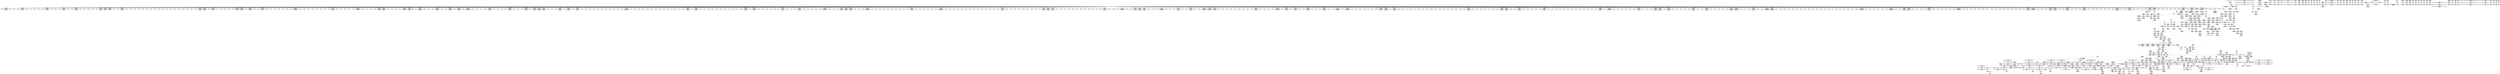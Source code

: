 digraph {
	CE0x3f12120 [shape=record,shape=Mrecord,label="{CE0x3f12120|12:_i32,_56:_i8*,_:_CRE_275,276_}"]
	CE0x3efd8f0 [shape=record,shape=Mrecord,label="{CE0x3efd8f0|__validate_creds:_lnot|include/linux/cred.h,173|*SummSource*}"]
	CE0x3f14130 [shape=record,shape=Mrecord,label="{CE0x3f14130|12:_i32,_56:_i8*,_:_CRE_302,303_}"]
	CE0x3eb7330 [shape=record,shape=Mrecord,label="{CE0x3eb7330|selinux_inode_follow_link:_tobool|security/selinux/hooks.c,2812|*SummSource*}"]
	CE0x3f24e40 [shape=record,shape=Mrecord,label="{CE0x3f24e40|12:_i32,_56:_i8*,_:_CRE_887,888_}"]
	CE0x3ea8500 [shape=record,shape=Mrecord,label="{CE0x3ea8500|get_current:_tmp|*SummSink*}"]
	CE0x3f391d0 [shape=record,shape=Mrecord,label="{CE0x3f391d0|inode_has_perm:_conv|security/selinux/hooks.c,1611|*SummSink*}"]
	CE0x3ee7680 [shape=record,shape=Mrecord,label="{CE0x3ee7680|i32_(i32,_i32,_i16,_i32,_%struct.common_audit_data*)*_bitcast_(i32_(i32,_i32,_i16,_i32,_%struct.common_audit_data.495*)*_avc_has_perm_to_i32_(i32,_i32,_i16,_i32,_%struct.common_audit_data*)*)|*Constant*|*SummSource*}"]
	CE0x3efc8c0 [shape=record,shape=Mrecord,label="{CE0x3efc8c0|12:_i32,_56:_i8*,_:_CRE_112,120_|*MultipleSource*|Function::inode_has_perm&Arg::inode::|*LoadInst*|security/selinux/hooks.c,1627|security/selinux/hooks.c,1611}"]
	CE0x3f17130 [shape=record,shape=Mrecord,label="{CE0x3f17130|12:_i32,_56:_i8*,_:_CRE_464,472_|*MultipleSource*|Function::inode_has_perm&Arg::inode::|*LoadInst*|security/selinux/hooks.c,1627|security/selinux/hooks.c,1611}"]
	CE0x3f238e0 [shape=record,shape=Mrecord,label="{CE0x3f238e0|12:_i32,_56:_i8*,_:_CRE_869,870_}"]
	CE0x3f38030 [shape=record,shape=Mrecord,label="{CE0x3f38030|inode_has_perm:_lnot|security/selinux/hooks.c,1611}"]
	CE0x3e968a0 [shape=record,shape=Mrecord,label="{CE0x3e968a0|i64_1|*Constant*|*SummSource*}"]
	CE0x3f57c40 [shape=record,shape=Mrecord,label="{CE0x3f57c40|i64*_getelementptr_inbounds_(_5_x_i64_,_5_x_i64_*___llvm_gcov_ctr155,_i64_0,_i64_4)|*Constant*}"]
	CE0x3ef6860 [shape=record,shape=Mrecord,label="{CE0x3ef6860|104:_%struct.inode*,_:_CRE_166,167_}"]
	CE0x3eb8300 [shape=record,shape=Mrecord,label="{CE0x3eb8300|selinux_inode_follow_link:_call5|security/selinux/hooks.c,2814|*SummSink*}"]
	CE0x3eb2fc0 [shape=record,shape=Mrecord,label="{CE0x3eb2fc0|i64_4|*Constant*}"]
	CE0x3f1ce20 [shape=record,shape=Mrecord,label="{CE0x3f1ce20|12:_i32,_56:_i8*,_:_CRE_591,592_}"]
	CE0x3f36500 [shape=record,shape=Mrecord,label="{CE0x3f36500|avc_has_perm:_requested|Function::avc_has_perm&Arg::requested::}"]
	CE0x3f1b530 [shape=record,shape=Mrecord,label="{CE0x3f1b530|12:_i32,_56:_i8*,_:_CRE_570,571_}"]
	CE0x3e8d1d0 [shape=record,shape=Mrecord,label="{CE0x3e8d1d0|selinux_inode_follow_link:_land.lhs.true|*SummSink*}"]
	CE0x3ef61d0 [shape=record,shape=Mrecord,label="{CE0x3ef61d0|104:_%struct.inode*,_:_CRE_159,160_}"]
	CE0x3f25690 [shape=record,shape=Mrecord,label="{CE0x3f25690|12:_i32,_56:_i8*,_:_CRE_894,895_}"]
	CE0x3efbb70 [shape=record,shape=Mrecord,label="{CE0x3efbb70|inode_has_perm:_tmp1|*SummSink*}"]
	CE0x3ec5850 [shape=record,shape=Mrecord,label="{CE0x3ec5850|12:_i32,_56:_i8*,_:_CRE_48,56_|*MultipleSource*|Function::inode_has_perm&Arg::inode::|*LoadInst*|security/selinux/hooks.c,1627|security/selinux/hooks.c,1611}"]
	CE0x3ef03a0 [shape=record,shape=Mrecord,label="{CE0x3ef03a0|__validate_creds:_conv|include/linux/cred.h,173|*SummSource*}"]
	CE0x3eb80c0 [shape=record,shape=Mrecord,label="{CE0x3eb80c0|selinux_inode_follow_link:_call5|security/selinux/hooks.c,2814|*SummSource*}"]
	CE0x518a630 [shape=record,shape=Mrecord,label="{CE0x518a630|selinux_inode_follow_link:_do.body|*SummSink*}"]
	CE0x3ef1860 [shape=record,shape=Mrecord,label="{CE0x3ef1860|__validate_creds:_cred|Function::__validate_creds&Arg::cred::|*SummSource*}"]
	CE0x3ebddf0 [shape=record,shape=Mrecord,label="{CE0x3ebddf0|get_current:_tmp4|./arch/x86/include/asm/current.h,14|*SummSource*}"]
	CE0x3eb1090 [shape=record,shape=Mrecord,label="{CE0x3eb1090|selinux_inode_follow_link:_entry}"]
	CE0x3f18480 [shape=record,shape=Mrecord,label="{CE0x3f18480|12:_i32,_56:_i8*,_:_CRE_485,486_}"]
	CE0x3ec2e60 [shape=record,shape=Mrecord,label="{CE0x3ec2e60|cred_sid:_entry}"]
	CE0x3f16cf0 [shape=record,shape=Mrecord,label="{CE0x3f16cf0|12:_i32,_56:_i8*,_:_CRE_448,456_|*MultipleSource*|Function::inode_has_perm&Arg::inode::|*LoadInst*|security/selinux/hooks.c,1627|security/selinux/hooks.c,1611}"]
	CE0x3e9a110 [shape=record,shape=Mrecord,label="{CE0x3e9a110|%struct.task_struct*_(%struct.task_struct**)*_asm_movq_%gs:$_1:P_,$0_,_r,im,_dirflag_,_fpsr_,_flags_|*SummSink*}"]
	CE0x3f18c80 [shape=record,shape=Mrecord,label="{CE0x3f18c80|12:_i32,_56:_i8*,_:_CRE_504,508_|*MultipleSource*|Function::inode_has_perm&Arg::inode::|*LoadInst*|security/selinux/hooks.c,1627|security/selinux/hooks.c,1611}"]
	CE0x3f3a5e0 [shape=record,shape=Mrecord,label="{CE0x3f3a5e0|i64_4|*Constant*}"]
	CE0x3ee5dc0 [shape=record,shape=Mrecord,label="{CE0x3ee5dc0|avc_has_perm:_ssid|Function::avc_has_perm&Arg::ssid::|*SummSink*}"]
	CE0x3e8c9e0 [shape=record,shape=Mrecord,label="{CE0x3e8c9e0|selinux_inode_follow_link:_if.then}"]
	CE0x3ea9f80 [shape=record,shape=Mrecord,label="{CE0x3ea9f80|104:_%struct.inode*,_:_CRE_191,192_}"]
	CE0x3eadd10 [shape=record,shape=Mrecord,label="{CE0x3eadd10|GLOBAL:_lockdep_rcu_suspicious|*Constant*|*SummSink*}"]
	CE0x3f003b0 [shape=record,shape=Mrecord,label="{CE0x3f003b0|104:_%struct.inode*,_:_CRE_307,308_}"]
	CE0x3ea4d00 [shape=record,shape=Mrecord,label="{CE0x3ea4d00|GLOBAL:___validate_creds|*Constant*}"]
	CE0x3e8ed70 [shape=record,shape=Mrecord,label="{CE0x3e8ed70|selinux_inode_follow_link:_tmp1|*SummSink*}"]
	CE0x3f592d0 [shape=record,shape=Mrecord,label="{CE0x3f592d0|cred_sid:_security|security/selinux/hooks.c,196|*SummSource*}"]
	CE0x3efa4b0 [shape=record,shape=Mrecord,label="{CE0x3efa4b0|104:_%struct.inode*,_:_CRE_91,92_}"]
	CE0x3ea9cb0 [shape=record,shape=Mrecord,label="{CE0x3ea9cb0|104:_%struct.inode*,_:_CRE_188,189_}"]
	CE0x3f1e4b0 [shape=record,shape=Mrecord,label="{CE0x3f1e4b0|12:_i32,_56:_i8*,_:_CRE_610,611_}"]
	CE0x3f13c70 [shape=record,shape=Mrecord,label="{CE0x3f13c70|12:_i32,_56:_i8*,_:_CRE_298,299_}"]
	CE0x3ec4260 [shape=record,shape=Mrecord,label="{CE0x3ec4260|GLOBAL:_get_current|*Constant*|*SummSink*}"]
	CE0x3ec5720 [shape=record,shape=Mrecord,label="{CE0x3ec5720|12:_i32,_56:_i8*,_:_CRE_40,48_|*MultipleSource*|Function::inode_has_perm&Arg::inode::|*LoadInst*|security/selinux/hooks.c,1627|security/selinux/hooks.c,1611}"]
	CE0x3f25b50 [shape=record,shape=Mrecord,label="{CE0x3f25b50|12:_i32,_56:_i8*,_:_CRE_898,899_}"]
	CE0x3f26860 [shape=record,shape=Mrecord,label="{CE0x3f26860|12:_i32,_56:_i8*,_:_CRE_909,910_}"]
	CE0x3f1b070 [shape=record,shape=Mrecord,label="{CE0x3f1b070|12:_i32,_56:_i8*,_:_CRE_566,567_}"]
	CE0x3ea6eb0 [shape=record,shape=Mrecord,label="{CE0x3ea6eb0|cred_sid:_tmp2|*SummSink*}"]
	CE0x3ee3770 [shape=record,shape=Mrecord,label="{CE0x3ee3770|i64*_getelementptr_inbounds_(_2_x_i64_,_2_x_i64_*___llvm_gcov_ctr153,_i64_0,_i64_0)|*Constant*}"]
	CE0x3eb9280 [shape=record,shape=Mrecord,label="{CE0x3eb9280|selinux_inode_follow_link:_dentry|Function::selinux_inode_follow_link&Arg::dentry::}"]
	CE0x3f30030 [shape=record,shape=Mrecord,label="{CE0x3f30030|inode_has_perm:_sid3|security/selinux/hooks.c,1617|*SummSource*}"]
	CE0x3f19530 [shape=record,shape=Mrecord,label="{CE0x3f19530|12:_i32,_56:_i8*,_:_CRE_528,536_|*MultipleSource*|Function::inode_has_perm&Arg::inode::|*LoadInst*|security/selinux/hooks.c,1627|security/selinux/hooks.c,1611}"]
	CE0x3e8fd80 [shape=record,shape=Mrecord,label="{CE0x3e8fd80|i64*_getelementptr_inbounds_(_11_x_i64_,_11_x_i64_*___llvm_gcov_ctr230,_i64_0,_i64_0)|*Constant*|*SummSource*}"]
	CE0x3f1c830 [shape=record,shape=Mrecord,label="{CE0x3f1c830|12:_i32,_56:_i8*,_:_CRE_586,587_}"]
	CE0x3eba5c0 [shape=record,shape=Mrecord,label="{CE0x3eba5c0|_ret_i32_%call,_!dbg_!27723|security/selinux/hooks.c,1632|*SummSource*}"]
	CE0x3e99950 [shape=record,shape=Mrecord,label="{CE0x3e99950|_call_void_mcount()_#3}"]
	CE0x3e9c8c0 [shape=record,shape=Mrecord,label="{CE0x3e9c8c0|i64*_getelementptr_inbounds_(_11_x_i64_,_11_x_i64_*___llvm_gcov_ctr230,_i64_0,_i64_0)|*Constant*|*SummSink*}"]
	CE0x3f13090 [shape=record,shape=Mrecord,label="{CE0x3f13090|12:_i32,_56:_i8*,_:_CRE_288,289_}"]
	CE0x3e9b880 [shape=record,shape=Mrecord,label="{CE0x3e9b880|selinux_inode_follow_link:_tmp14|security/selinux/hooks.c,2812}"]
	CE0x3eb3060 [shape=record,shape=Mrecord,label="{CE0x3eb3060|i64_4|*Constant*|*SummSource*}"]
	CE0x3e9b810 [shape=record,shape=Mrecord,label="{CE0x3e9b810|i64*_getelementptr_inbounds_(_11_x_i64_,_11_x_i64_*___llvm_gcov_ctr230,_i64_0,_i64_8)|*Constant*|*SummSink*}"]
	CE0x3ee6ee0 [shape=record,shape=Mrecord,label="{CE0x3ee6ee0|avc_has_perm:_entry|*SummSource*}"]
	CE0x3f1af40 [shape=record,shape=Mrecord,label="{CE0x3f1af40|12:_i32,_56:_i8*,_:_CRE_565,566_}"]
	CE0x3f3d1e0 [shape=record,shape=Mrecord,label="{CE0x3f3d1e0|inode_has_perm:_tmp11|security/selinux/hooks.c,1612}"]
	CE0x3ef5740 [shape=record,shape=Mrecord,label="{CE0x3ef5740|104:_%struct.inode*,_:_CRE_147,148_}"]
	CE0x3f06810 [shape=record,shape=Mrecord,label="{CE0x3f06810|cred_sid:_sid|security/selinux/hooks.c,197|*SummSink*}"]
	CE0x3f34970 [shape=record,shape=Mrecord,label="{CE0x3f34970|__validate_creds:_if.then|*SummSink*}"]
	CE0x3f0c7c0 [shape=record,shape=Mrecord,label="{CE0x3f0c7c0|12:_i32,_56:_i8*,_:_CRE_164,165_}"]
	CE0x3e9e310 [shape=record,shape=Mrecord,label="{CE0x3e9e310|selinux_inode_follow_link:_tmp20|security/selinux/hooks.c,2812|*SummSink*}"]
	CE0x3f16f10 [shape=record,shape=Mrecord,label="{CE0x3f16f10|12:_i32,_56:_i8*,_:_CRE_456,464_|*MultipleSource*|Function::inode_has_perm&Arg::inode::|*LoadInst*|security/selinux/hooks.c,1627|security/selinux/hooks.c,1611}"]
	CE0x3e90290 [shape=record,shape=Mrecord,label="{CE0x3e90290|dentry_has_perm:_ad|security/selinux/hooks.c, 1628|*SummSource*}"]
	CE0x3f056e0 [shape=record,shape=Mrecord,label="{CE0x3f056e0|inode_has_perm:_i_flags|security/selinux/hooks.c,1611|*SummSource*}"]
	CE0x3eefbb0 [shape=record,shape=Mrecord,label="{CE0x3eefbb0|_call_void_mcount()_#3|*SummSink*}"]
	CE0x3f1a000 [shape=record,shape=Mrecord,label="{CE0x3f1a000|12:_i32,_56:_i8*,_:_CRE_553,554_}"]
	CE0x3f02350 [shape=record,shape=Mrecord,label="{CE0x3f02350|dentry_has_perm:_u|security/selinux/hooks.c,1631|*SummSink*}"]
	CE0x3ea6150 [shape=record,shape=Mrecord,label="{CE0x3ea6150|COLLAPSED:_GCMRE___llvm_gcov_ctr155_internal_global_5_x_i64_zeroinitializer:_elem_0:default:}"]
	CE0x3ee6730 [shape=record,shape=Mrecord,label="{CE0x3ee6730|inode_has_perm:_tmp18|security/selinux/hooks.c,1617}"]
	CE0x3e9ddb0 [shape=record,shape=Mrecord,label="{CE0x3e9ddb0|selinux_inode_follow_link:_tmp20|security/selinux/hooks.c,2812|*SummSource*}"]
	CE0x3ebb050 [shape=record,shape=Mrecord,label="{CE0x3ebb050|104:_%struct.inode*,_:_CRE_212,213_}"]
	CE0x3f32de0 [shape=record,shape=Mrecord,label="{CE0x3f32de0|_ret_i32_%retval.0,_!dbg_!27728|security/selinux/avc.c,775|*SummSink*}"]
	CE0x3f38640 [shape=record,shape=Mrecord,label="{CE0x3f38640|inode_has_perm:_lnot1|security/selinux/hooks.c,1611}"]
	CE0x3f3cc20 [shape=record,shape=Mrecord,label="{CE0x3f3cc20|i64*_getelementptr_inbounds_(_8_x_i64_,_8_x_i64_*___llvm_gcov_ctr154,_i64_0,_i64_5)|*Constant*|*SummSource*}"]
	CE0x3f58e40 [shape=record,shape=Mrecord,label="{CE0x3f58e40|cred_sid:_bb|*SummSink*}"]
	CE0x3ea7890 [shape=record,shape=Mrecord,label="{CE0x3ea7890|i32_1609|*Constant*}"]
	CE0x3eeaae0 [shape=record,shape=Mrecord,label="{CE0x3eeaae0|_call_void___invalid_creds(%struct.cred*_%cred,_i8*_%file,_i32_%line)_#10,_!dbg_!27721|include/linux/cred.h,174|*SummSource*}"]
	CE0x3eb7200 [shape=record,shape=Mrecord,label="{CE0x3eb7200|selinux_inode_follow_link:_tmp5|security/selinux/hooks.c,2812|*SummSink*}"]
	CE0x3f26730 [shape=record,shape=Mrecord,label="{CE0x3f26730|12:_i32,_56:_i8*,_:_CRE_908,909_}"]
	CE0x3f153a0 [shape=record,shape=Mrecord,label="{CE0x3f153a0|12:_i32,_56:_i8*,_:_CRE_344,352_|*MultipleSource*|Function::inode_has_perm&Arg::inode::|*LoadInst*|security/selinux/hooks.c,1627|security/selinux/hooks.c,1611}"]
	CE0x3f0f010 [shape=record,shape=Mrecord,label="{CE0x3f0f010|12:_i32,_56:_i8*,_:_CRE_207,208_}"]
	CE0x3ef1c30 [shape=record,shape=Mrecord,label="{CE0x3ef1c30|cred_sid:_tmp3|*SummSink*}"]
	CE0x3f26600 [shape=record,shape=Mrecord,label="{CE0x3f26600|12:_i32,_56:_i8*,_:_CRE_907,908_}"]
	CE0x3e9be90 [shape=record,shape=Mrecord,label="{CE0x3e9be90|_call_void_mcount()_#3|*SummSource*}"]
	CE0x3efdca0 [shape=record,shape=Mrecord,label="{CE0x3efdca0|inode_has_perm:_tmp4|security/selinux/hooks.c,1609}"]
	CE0x3f22030 [shape=record,shape=Mrecord,label="{CE0x3f22030|12:_i32,_56:_i8*,_:_CRE_800,804_|*MultipleSource*|Function::inode_has_perm&Arg::inode::|*LoadInst*|security/selinux/hooks.c,1627|security/selinux/hooks.c,1611}"]
	CE0x3f14850 [shape=record,shape=Mrecord,label="{CE0x3f14850|12:_i32,_56:_i8*,_:_CRE_308,309_}"]
	CE0x3f26f80 [shape=record,shape=Mrecord,label="{CE0x3f26f80|12:_i32,_56:_i8*,_:_CRE_915,916_}"]
	CE0x3ea98f0 [shape=record,shape=Mrecord,label="{CE0x3ea98f0|104:_%struct.inode*,_:_CRE_184,185_}"]
	CE0x3f27570 [shape=record,shape=Mrecord,label="{CE0x3f27570|12:_i32,_56:_i8*,_:_CRE_920,921_}"]
	CE0x3f17d60 [shape=record,shape=Mrecord,label="{CE0x3f17d60|12:_i32,_56:_i8*,_:_CRE_479,480_}"]
	CE0x3f0b500 [shape=record,shape=Mrecord,label="{CE0x3f0b500|12:_i32,_56:_i8*,_:_CRE_16,24_|*MultipleSource*|Function::inode_has_perm&Arg::inode::|*LoadInst*|security/selinux/hooks.c,1627|security/selinux/hooks.c,1611}"]
	CE0x3f01680 [shape=record,shape=Mrecord,label="{CE0x3f01680|GLOBAL:___llvm_gcov_ctr155|Global_var:__llvm_gcov_ctr155|*SummSink*}"]
	CE0x3e9c660 [shape=record,shape=Mrecord,label="{CE0x3e9c660|GLOBAL:___llvm_gcov_ctr230|Global_var:__llvm_gcov_ctr230|*SummSource*}"]
	CE0x3f157b0 [shape=record,shape=Mrecord,label="{CE0x3f157b0|12:_i32,_56:_i8*,_:_CRE_360,376_|*MultipleSource*|Function::inode_has_perm&Arg::inode::|*LoadInst*|security/selinux/hooks.c,1627|security/selinux/hooks.c,1611}"]
	CE0x3f34800 [shape=record,shape=Mrecord,label="{CE0x3f34800|__validate_creds:_if.then|*SummSource*}"]
	CE0x3ee55c0 [shape=record,shape=Mrecord,label="{CE0x3ee55c0|dentry_has_perm:_tmp|*SummSource*}"]
	CE0x3efcad0 [shape=record,shape=Mrecord,label="{CE0x3efcad0|12:_i32,_56:_i8*,_:_CRE_120,128_|*MultipleSource*|Function::inode_has_perm&Arg::inode::|*LoadInst*|security/selinux/hooks.c,1627|security/selinux/hooks.c,1611}"]
	CE0x3ef2020 [shape=record,shape=Mrecord,label="{CE0x3ef2020|inode_has_perm:_return|*SummSink*}"]
	CE0x3f145f0 [shape=record,shape=Mrecord,label="{CE0x3f145f0|12:_i32,_56:_i8*,_:_CRE_306,307_}"]
	CE0x3e9cef0 [shape=record,shape=Mrecord,label="{CE0x3e9cef0|i64*_getelementptr_inbounds_(_2_x_i64_,_2_x_i64_*___llvm_gcov_ctr98,_i64_0,_i64_1)|*Constant*|*SummSink*}"]
	CE0x3f1d410 [shape=record,shape=Mrecord,label="{CE0x3f1d410|12:_i32,_56:_i8*,_:_CRE_596,597_}"]
	CE0x3e991c0 [shape=record,shape=Mrecord,label="{CE0x3e991c0|inode_has_perm:_cred|Function::inode_has_perm&Arg::cred::}"]
	CE0x3eb9ab0 [shape=record,shape=Mrecord,label="{CE0x3eb9ab0|dentry_has_perm:_av|Function::dentry_has_perm&Arg::av::}"]
	CE0x3f35500 [shape=record,shape=Mrecord,label="{CE0x3f35500|__validate_creds:_if.end|*SummSink*}"]
	CE0x3eb6e40 [shape=record,shape=Mrecord,label="{CE0x3eb6e40|selinux_inode_follow_link:_tmp7|security/selinux/hooks.c,2812|*SummSource*}"]
	CE0x3ec3f10 [shape=record,shape=Mrecord,label="{CE0x3ec3f10|12:_i32,_56:_i8*,_:_CRE_80,88_|*MultipleSource*|Function::inode_has_perm&Arg::inode::|*LoadInst*|security/selinux/hooks.c,1627|security/selinux/hooks.c,1611}"]
	CE0x3f34d70 [shape=record,shape=Mrecord,label="{CE0x3f34d70|__validate_creds:_lnot.ext|include/linux/cred.h,173|*SummSource*}"]
	CE0x3f28740 [shape=record,shape=Mrecord,label="{CE0x3f28740|12:_i32,_56:_i8*,_:_CRE_935,936_}"]
	CE0x3eb8580 [shape=record,shape=Mrecord,label="{CE0x3eb8580|GLOBAL:_dentry_has_perm|*Constant*}"]
	CE0x3e93080 [shape=record,shape=Mrecord,label="{CE0x3e93080|selinux_inode_follow_link:_tmp1|*SummSource*}"]
	CE0x3eaa070 [shape=record,shape=Mrecord,label="{CE0x3eaa070|104:_%struct.inode*,_:_CRE_192,193_}"]
	CE0x3f1cf50 [shape=record,shape=Mrecord,label="{CE0x3f1cf50|12:_i32,_56:_i8*,_:_CRE_592,593_}"]
	CE0x3ef88e0 [shape=record,shape=Mrecord,label="{CE0x3ef88e0|i64*_getelementptr_inbounds_(_2_x_i64_,_2_x_i64_*___llvm_gcov_ctr98,_i64_0,_i64_0)|*Constant*|*SummSource*}"]
	CE0x3eddca0 [shape=record,shape=Mrecord,label="{CE0x3eddca0|inode_has_perm:_adp|Function::inode_has_perm&Arg::adp::}"]
	CE0x3e93e90 [shape=record,shape=Mrecord,label="{CE0x3e93e90|12:_i32,_56:_i8*,_:_CRE_142,143_}"]
	CE0x3eee1d0 [shape=record,shape=Mrecord,label="{CE0x3eee1d0|__validate_creds:_entry}"]
	CE0x3ec05e0 [shape=record,shape=Mrecord,label="{CE0x3ec05e0|selinux_inode_follow_link:_tmp18|security/selinux/hooks.c,2812}"]
	CE0x3eaad90 [shape=record,shape=Mrecord,label="{CE0x3eaad90|104:_%struct.inode*,_:_CRE_206,207_}"]
	CE0x3f283b0 [shape=record,shape=Mrecord,label="{CE0x3f283b0|12:_i32,_56:_i8*,_:_CRE_932,933_}"]
	CE0x3f0c130 [shape=record,shape=Mrecord,label="{CE0x3f0c130|12:_i32,_56:_i8*,_:_CRE_157,158_}"]
	CE0x3f27900 [shape=record,shape=Mrecord,label="{CE0x3f27900|12:_i32,_56:_i8*,_:_CRE_923,924_}"]
	CE0x3f18220 [shape=record,shape=Mrecord,label="{CE0x3f18220|12:_i32,_56:_i8*,_:_CRE_483,484_}"]
	CE0x3f11080 [shape=record,shape=Mrecord,label="{CE0x3f11080|12:_i32,_56:_i8*,_:_CRE_261,262_}"]
	CE0x3f0e110 [shape=record,shape=Mrecord,label="{CE0x3f0e110|12:_i32,_56:_i8*,_:_CRE_191,192_}"]
	CE0x3eb3780 [shape=record,shape=Mrecord,label="{CE0x3eb3780|selinux_inode_follow_link:_tmp10|security/selinux/hooks.c,2812}"]
	CE0x3f276a0 [shape=record,shape=Mrecord,label="{CE0x3f276a0|12:_i32,_56:_i8*,_:_CRE_921,922_}"]
	CE0x3ef0870 [shape=record,shape=Mrecord,label="{CE0x3ef0870|__validate_creds:_entry|*SummSink*}"]
	CE0x3ebec90 [shape=record,shape=Mrecord,label="{CE0x3ebec90|selinux_inode_follow_link:_tmp8|security/selinux/hooks.c,2812|*SummSource*}"]
	CE0x3ef6a40 [shape=record,shape=Mrecord,label="{CE0x3ef6a40|104:_%struct.inode*,_:_CRE_168,169_}"]
	CE0x3ebb6e0 [shape=record,shape=Mrecord,label="{CE0x3ebb6e0|104:_%struct.inode*,_:_CRE_219,220_}"]
	CE0x3ee77f0 [shape=record,shape=Mrecord,label="{CE0x3ee77f0|i32_(i32,_i32,_i16,_i32,_%struct.common_audit_data*)*_bitcast_(i32_(i32,_i32,_i16,_i32,_%struct.common_audit_data.495*)*_avc_has_perm_to_i32_(i32,_i32,_i16,_i32,_%struct.common_audit_data*)*)|*Constant*|*SummSink*}"]
	CE0x3ef5b40 [shape=record,shape=Mrecord,label="{CE0x3ef5b40|104:_%struct.inode*,_:_CRE_152,153_}"]
	CE0x5ca72c0 [shape=record,shape=Mrecord,label="{CE0x5ca72c0|selinux_inode_follow_link:_tobool|security/selinux/hooks.c,2812}"]
	CE0x3f38770 [shape=record,shape=Mrecord,label="{CE0x3f38770|inode_has_perm:_lnot1|security/selinux/hooks.c,1611|*SummSource*}"]
	CE0x3ea56d0 [shape=record,shape=Mrecord,label="{CE0x3ea56d0|inode_has_perm:_tmp2}"]
	CE0x3f396c0 [shape=record,shape=Mrecord,label="{CE0x3f396c0|GLOBAL:_llvm.expect.i64|*Constant*}"]
	CE0x3f0feb0 [shape=record,shape=Mrecord,label="{CE0x3f0feb0|12:_i32,_56:_i8*,_:_CRE_244,245_}"]
	CE0x3f0c6d0 [shape=record,shape=Mrecord,label="{CE0x3f0c6d0|12:_i32,_56:_i8*,_:_CRE_163,164_}"]
	CE0x3f00de0 [shape=record,shape=Mrecord,label="{CE0x3f00de0|104:_%struct.inode*,_:_CRE_319,320_}"]
	CE0x3edee50 [shape=record,shape=Mrecord,label="{CE0x3edee50|12:_i32,_56:_i8*,_:_CRE_4,8_|*MultipleSource*|Function::inode_has_perm&Arg::inode::|*LoadInst*|security/selinux/hooks.c,1627|security/selinux/hooks.c,1611}"]
	CE0x3ee5790 [shape=record,shape=Mrecord,label="{CE0x3ee5790|i64*_getelementptr_inbounds_(_2_x_i64_,_2_x_i64_*___llvm_gcov_ctr153,_i64_0,_i64_0)|*Constant*|*SummSink*}"]
	CE0x3eadca0 [shape=record,shape=Mrecord,label="{CE0x3eadca0|GLOBAL:_lockdep_rcu_suspicious|*Constant*|*SummSource*}"]
	CE0x3f3d2c0 [shape=record,shape=Mrecord,label="{CE0x3f3d2c0|inode_has_perm:_tmp11|security/selinux/hooks.c,1612|*SummSink*}"]
	CE0x3f20f30 [shape=record,shape=Mrecord,label="{CE0x3f20f30|12:_i32,_56:_i8*,_:_CRE_728,736_|*MultipleSource*|Function::inode_has_perm&Arg::inode::|*LoadInst*|security/selinux/hooks.c,1627|security/selinux/hooks.c,1611}"]
	CE0x3e9da40 [shape=record,shape=Mrecord,label="{CE0x3e9da40|i64*_getelementptr_inbounds_(_11_x_i64_,_11_x_i64_*___llvm_gcov_ctr230,_i64_0,_i64_10)|*Constant*|*SummSink*}"]
	CE0x3f3a000 [shape=record,shape=Mrecord,label="{CE0x3f3a000|inode_has_perm:_tmp7|security/selinux/hooks.c,1611|*SummSource*}"]
	CE0x3f1e250 [shape=record,shape=Mrecord,label="{CE0x3f1e250|12:_i32,_56:_i8*,_:_CRE_608,609_}"]
	CE0x3f01550 [shape=record,shape=Mrecord,label="{CE0x3f01550|GLOBAL:___llvm_gcov_ctr155|Global_var:__llvm_gcov_ctr155|*SummSource*}"]
	CE0x3f21e40 [shape=record,shape=Mrecord,label="{CE0x3f21e40|12:_i32,_56:_i8*,_:_CRE_792,800_|*MultipleSource*|Function::inode_has_perm&Arg::inode::|*LoadInst*|security/selinux/hooks.c,1627|security/selinux/hooks.c,1611}"]
	CE0x3f1f1c0 [shape=record,shape=Mrecord,label="{CE0x3f1f1c0|12:_i32,_56:_i8*,_:_CRE_621,622_}"]
	CE0x3f38e40 [shape=record,shape=Mrecord,label="{CE0x3f38e40|inode_has_perm:_lnot.ext|security/selinux/hooks.c,1611|*SummSource*}"]
	CE0x3f12aa0 [shape=record,shape=Mrecord,label="{CE0x3f12aa0|12:_i32,_56:_i8*,_:_CRE_283,284_}"]
	CE0x3f24000 [shape=record,shape=Mrecord,label="{CE0x3f24000|12:_i32,_56:_i8*,_:_CRE_875,876_}"]
	CE0x3f04440 [shape=record,shape=Mrecord,label="{CE0x3f04440|i32_4|*Constant*|*SummSink*}"]
	CE0x3f263a0 [shape=record,shape=Mrecord,label="{CE0x3f263a0|12:_i32,_56:_i8*,_:_CRE_905,906_}"]
	CE0x3f24f70 [shape=record,shape=Mrecord,label="{CE0x3f24f70|12:_i32,_56:_i8*,_:_CRE_888,889_}"]
	CE0x3f28ce0 [shape=record,shape=Mrecord,label="{CE0x3f28ce0|12:_i32,_56:_i8*,_:_CRE_960,968_|*MultipleSource*|Function::inode_has_perm&Arg::inode::|*LoadInst*|security/selinux/hooks.c,1627|security/selinux/hooks.c,1611}"]
	CE0x3f28ad0 [shape=record,shape=Mrecord,label="{CE0x3f28ad0|12:_i32,_56:_i8*,_:_CRE_952,960_|*MultipleSource*|Function::inode_has_perm&Arg::inode::|*LoadInst*|security/selinux/hooks.c,1627|security/selinux/hooks.c,1611}"]
	CE0x3f0e6b0 [shape=record,shape=Mrecord,label="{CE0x3f0e6b0|12:_i32,_56:_i8*,_:_CRE_197,198_}"]
	CE0x3f377f0 [shape=record,shape=Mrecord,label="{CE0x3f377f0|inode_has_perm:_and|security/selinux/hooks.c,1611|*SummSource*}"]
	CE0x3f217e0 [shape=record,shape=Mrecord,label="{CE0x3f217e0|12:_i32,_56:_i8*,_:_CRE_760,768_|*MultipleSource*|Function::inode_has_perm&Arg::inode::|*LoadInst*|security/selinux/hooks.c,1627|security/selinux/hooks.c,1611}"]
	CE0x3eaf600 [shape=record,shape=Mrecord,label="{CE0x3eaf600|selinux_inode_follow_link:_tmp16|security/selinux/hooks.c,2812|*SummSource*}"]
	CE0x3eb3310 [shape=record,shape=Mrecord,label="{CE0x3eb3310|selinux_inode_follow_link:_tmp9|security/selinux/hooks.c,2812|*SummSource*}"]
	CE0x3f1ef60 [shape=record,shape=Mrecord,label="{CE0x3f1ef60|12:_i32,_56:_i8*,_:_CRE_619,620_}"]
	CE0x3ef5140 [shape=record,shape=Mrecord,label="{CE0x3ef5140|dentry_has_perm:_d_inode|security/selinux/hooks.c,1627|*SummSource*}"]
	CE0x3f10830 [shape=record,shape=Mrecord,label="{CE0x3f10830|12:_i32,_56:_i8*,_:_CRE_254,255_}"]
	CE0x3f04000 [shape=record,shape=Mrecord,label="{CE0x3f04000|i32_22|*Constant*|*SummSource*}"]
	CE0x3f14e40 [shape=record,shape=Mrecord,label="{CE0x3f14e40|12:_i32,_56:_i8*,_:_CRE_320,328_|*MultipleSource*|Function::inode_has_perm&Arg::inode::|*LoadInst*|security/selinux/hooks.c,1627|security/selinux/hooks.c,1611}"]
	CE0x3e90900 [shape=record,shape=Mrecord,label="{CE0x3e90900|i64_2|*Constant*}"]
	CE0x3f244c0 [shape=record,shape=Mrecord,label="{CE0x3f244c0|12:_i32,_56:_i8*,_:_CRE_879,880_}"]
	CE0x3f51e00 [shape=record,shape=Mrecord,label="{CE0x3f51e00|inode_has_perm:_tmp16|security/selinux/hooks.c,1615|*SummSource*}"]
	CE0x3eb4850 [shape=record,shape=Mrecord,label="{CE0x3eb4850|i64*_getelementptr_inbounds_(_11_x_i64_,_11_x_i64_*___llvm_gcov_ctr230,_i64_0,_i64_6)|*Constant*}"]
	CE0x3e949d0 [shape=record,shape=Mrecord,label="{CE0x3e949d0|12:_i32,_56:_i8*,_:_CRE_154,155_}"]
	CE0x3e8cf20 [shape=record,shape=Mrecord,label="{CE0x3e8cf20|selinux_inode_follow_link:_entry|*SummSource*}"]
	CE0x3eb3130 [shape=record,shape=Mrecord,label="{CE0x3eb3130|i64_4|*Constant*|*SummSink*}"]
	CE0x3e94070 [shape=record,shape=Mrecord,label="{CE0x3e94070|12:_i32,_56:_i8*,_:_CRE_144,145_}"]
	CE0x3ebd230 [shape=record,shape=Mrecord,label="{CE0x3ebd230|get_current:_bb|*SummSource*}"]
	CE0x3eee2b0 [shape=record,shape=Mrecord,label="{CE0x3eee2b0|__validate_creds:_conv|include/linux/cred.h,173|*SummSink*}"]
	CE0x3eb9930 [shape=record,shape=Mrecord,label="{CE0x3eb9930|dentry_has_perm:_dentry|Function::dentry_has_perm&Arg::dentry::}"]
	CE0x3ef63b0 [shape=record,shape=Mrecord,label="{CE0x3ef63b0|104:_%struct.inode*,_:_CRE_161,162_}"]
	CE0x3f5ad60 [shape=record,shape=Mrecord,label="{CE0x3f5ad60|__validate_creds:_tmp9|include/linux/cred.h,175}"]
	CE0x3e94700 [shape=record,shape=Mrecord,label="{CE0x3e94700|12:_i32,_56:_i8*,_:_CRE_151,152_}"]
	CE0x3ec0770 [shape=record,shape=Mrecord,label="{CE0x3ec0770|selinux_inode_follow_link:_tmp18|security/selinux/hooks.c,2812|*SummSource*}"]
	CE0x3f1a220 [shape=record,shape=Mrecord,label="{CE0x3f1a220|12:_i32,_56:_i8*,_:_CRE_554,555_}"]
	CE0x3eb8af0 [shape=record,shape=Mrecord,label="{CE0x3eb8af0|dentry_has_perm:_entry|*SummSink*}"]
	CE0x3f1c240 [shape=record,shape=Mrecord,label="{CE0x3f1c240|12:_i32,_56:_i8*,_:_CRE_581,582_}"]
	CE0x3e93010 [shape=record,shape=Mrecord,label="{CE0x3e93010|selinux_inode_follow_link:_tmp1}"]
	"CONST[source:1(input),value:2(dynamic)][purpose:{object}]"
	CE0x3edd7a0 [shape=record,shape=Mrecord,label="{CE0x3edd7a0|inode_has_perm:_perms|Function::inode_has_perm&Arg::perms::}"]
	CE0x3efaa90 [shape=record,shape=Mrecord,label="{CE0x3efaa90|104:_%struct.inode*,_:_CRE_112,144_|*MultipleSource*|Function::selinux_inode_follow_link&Arg::dentry::|Function::dentry_has_perm&Arg::dentry::|security/selinux/hooks.c,1627}"]
	CE0x3ec15a0 [shape=record,shape=Mrecord,label="{CE0x3ec15a0|i64*_getelementptr_inbounds_(_8_x_i64_,_8_x_i64_*___llvm_gcov_ctr154,_i64_0,_i64_6)|*Constant*|*SummSink*}"]
	CE0x3f5a1e0 [shape=record,shape=Mrecord,label="{CE0x3f5a1e0|cred_sid:_tmp5|security/selinux/hooks.c,196|*SummSource*}"]
	CE0x3f0cd60 [shape=record,shape=Mrecord,label="{CE0x3f0cd60|12:_i32,_56:_i8*,_:_CRE_170,171_}"]
	CE0x3f0e890 [shape=record,shape=Mrecord,label="{CE0x3f0e890|12:_i32,_56:_i8*,_:_CRE_199,200_}"]
	CE0x3ea9260 [shape=record,shape=Mrecord,label="{CE0x3ea9260|104:_%struct.inode*,_:_CRE_177,178_}"]
	CE0x3f0e3e0 [shape=record,shape=Mrecord,label="{CE0x3f0e3e0|12:_i32,_56:_i8*,_:_CRE_194,195_}"]
	CE0x3f3a710 [shape=record,shape=Mrecord,label="{CE0x3f3a710|inode_has_perm:_tmp7|security/selinux/hooks.c,1611}"]
	CE0x3f32a40 [shape=record,shape=Mrecord,label="{CE0x3f32a40|avc_has_perm:_auditdata|Function::avc_has_perm&Arg::auditdata::|*SummSink*}"]
	CE0x3ea22f0 [shape=record,shape=Mrecord,label="{CE0x3ea22f0|i64_5|*Constant*}"]
	CE0x3edfbf0 [shape=record,shape=Mrecord,label="{CE0x3edfbf0|i32_1609|*Constant*|*SummSink*}"]
	CE0x3f32f90 [shape=record,shape=Mrecord,label="{CE0x3f32f90|i64*_getelementptr_inbounds_(_8_x_i64_,_8_x_i64_*___llvm_gcov_ctr154,_i64_0,_i64_7)|*Constant*|*SummSink*}"]
	CE0x3eaa520 [shape=record,shape=Mrecord,label="{CE0x3eaa520|104:_%struct.inode*,_:_CRE_197,198_}"]
	CE0x3f26140 [shape=record,shape=Mrecord,label="{CE0x3f26140|12:_i32,_56:_i8*,_:_CRE_903,904_}"]
	CE0x3f0df30 [shape=record,shape=Mrecord,label="{CE0x3f0df30|12:_i32,_56:_i8*,_:_CRE_189,190_}"]
	CE0x3ebf4f0 [shape=record,shape=Mrecord,label="{CE0x3ebf4f0|selinux_inode_follow_link:_bb|*SummSink*}"]
	CE0x3f186e0 [shape=record,shape=Mrecord,label="{CE0x3f186e0|12:_i32,_56:_i8*,_:_CRE_487,488_}"]
	CE0x3f3aa80 [shape=record,shape=Mrecord,label="{CE0x3f3aa80|inode_has_perm:_tmp7|security/selinux/hooks.c,1611|*SummSink*}"]
	CE0x3f28870 [shape=record,shape=Mrecord,label="{CE0x3f28870|12:_i32,_56:_i8*,_:_CRE_936,944_|*MultipleSource*|Function::inode_has_perm&Arg::inode::|*LoadInst*|security/selinux/hooks.c,1627|security/selinux/hooks.c,1611}"]
	CE0x3ef1520 [shape=record,shape=Mrecord,label="{CE0x3ef1520|__validate_creds:_tmp1}"]
	CE0x3ef4a60 [shape=record,shape=Mrecord,label="{CE0x3ef4a60|i32_5|*Constant*|*SummSource*}"]
	CE0x3f24720 [shape=record,shape=Mrecord,label="{CE0x3f24720|12:_i32,_56:_i8*,_:_CRE_881,882_}"]
	CE0x3e8e7c0 [shape=record,shape=Mrecord,label="{CE0x3e8e7c0|selinux_inode_follow_link:_tmp8|security/selinux/hooks.c,2812|*SummSink*}"]
	CE0x3ede420 [shape=record,shape=Mrecord,label="{CE0x3ede420|_ret_i32_%retval.0,_!dbg_!27739|security/selinux/hooks.c,1618|*SummSink*}"]
	CE0x3f0cf40 [shape=record,shape=Mrecord,label="{CE0x3f0cf40|12:_i32,_56:_i8*,_:_CRE_172,173_}"]
	CE0x3eb93d0 [shape=record,shape=Mrecord,label="{CE0x3eb93d0|selinux_inode_follow_link:_dentry|Function::selinux_inode_follow_link&Arg::dentry::|*SummSource*}"]
	CE0x3eaa250 [shape=record,shape=Mrecord,label="{CE0x3eaa250|104:_%struct.inode*,_:_CRE_194,195_}"]
	CE0x3f1b1a0 [shape=record,shape=Mrecord,label="{CE0x3f1b1a0|12:_i32,_56:_i8*,_:_CRE_567,568_}"]
	CE0x3ee6c30 [shape=record,shape=Mrecord,label="{CE0x3ee6c30|inode_has_perm:_tmp18|security/selinux/hooks.c,1617|*SummSink*}"]
	CE0x3f26990 [shape=record,shape=Mrecord,label="{CE0x3f26990|12:_i32,_56:_i8*,_:_CRE_910,911_}"]
	CE0x3eafdb0 [shape=record,shape=Mrecord,label="{CE0x3eafdb0|104:_%struct.inode*,_:_CRE_8,12_|*MultipleSource*|Function::selinux_inode_follow_link&Arg::dentry::|Function::dentry_has_perm&Arg::dentry::|security/selinux/hooks.c,1627}"]
	CE0x3ea8b10 [shape=record,shape=Mrecord,label="{CE0x3ea8b10|get_current:_tmp4|./arch/x86/include/asm/current.h,14}"]
	CE0x3e94340 [shape=record,shape=Mrecord,label="{CE0x3e94340|12:_i32,_56:_i8*,_:_CRE_147,148_}"]
	CE0x3eb5090 [shape=record,shape=Mrecord,label="{CE0x3eb5090|__validate_creds:_tmp5|include/linux/cred.h,173|*SummSource*}"]
	CE0x3f0db70 [shape=record,shape=Mrecord,label="{CE0x3f0db70|12:_i32,_56:_i8*,_:_CRE_185,186_}"]
	CE0x3f27ef0 [shape=record,shape=Mrecord,label="{CE0x3f27ef0|12:_i32,_56:_i8*,_:_CRE_928,929_}"]
	CE0x3e99af0 [shape=record,shape=Mrecord,label="{CE0x3e99af0|_call_void_mcount()_#3|*SummSink*}"]
	CE0x3ebb500 [shape=record,shape=Mrecord,label="{CE0x3ebb500|104:_%struct.inode*,_:_CRE_217,218_}"]
	CE0x3e9aeb0 [shape=record,shape=Mrecord,label="{CE0x3e9aeb0|selinux_inode_follow_link:_if.end}"]
	CE0x3f16280 [shape=record,shape=Mrecord,label="{CE0x3f16280|12:_i32,_56:_i8*,_:_CRE_408,416_|*MultipleSource*|Function::inode_has_perm&Arg::inode::|*LoadInst*|security/selinux/hooks.c,1627|security/selinux/hooks.c,1611}"]
	CE0x3f18a70 [shape=record,shape=Mrecord,label="{CE0x3f18a70|12:_i32,_56:_i8*,_:_CRE_500,504_|*MultipleSource*|Function::inode_has_perm&Arg::inode::|*LoadInst*|security/selinux/hooks.c,1627|security/selinux/hooks.c,1611}"]
	CE0x3ef9c70 [shape=record,shape=Mrecord,label="{CE0x3ef9c70|get_current:_tmp3}"]
	CE0x3f57f90 [shape=record,shape=Mrecord,label="{CE0x3f57f90|i64*_getelementptr_inbounds_(_5_x_i64_,_5_x_i64_*___llvm_gcov_ctr155,_i64_0,_i64_4)|*Constant*|*SummSink*}"]
	CE0x3f10a90 [shape=record,shape=Mrecord,label="{CE0x3f10a90|12:_i32,_56:_i8*,_:_CRE_256,257_}"]
	CE0x3f382d0 [shape=record,shape=Mrecord,label="{CE0x3f382d0|inode_has_perm:_lnot.ext|security/selinux/hooks.c,1611|*SummSink*}"]
	CE0x3f0fe40 [shape=record,shape=Mrecord,label="{CE0x3f0fe40|12:_i32,_56:_i8*,_:_CRE_243,244_}"]
	CE0x3f072c0 [shape=record,shape=Mrecord,label="{CE0x3f072c0|0:_i32,_4:_i32,_8:_i32,_12:_i32,_:_CMRE_12,16_|*MultipleSource*|security/selinux/hooks.c,196|security/selinux/hooks.c,197|*LoadInst*|security/selinux/hooks.c,196}"]
	CE0x3f27c90 [shape=record,shape=Mrecord,label="{CE0x3f27c90|12:_i32,_56:_i8*,_:_CRE_926,927_}"]
	CE0x3f0ff70 [shape=record,shape=Mrecord,label="{CE0x3f0ff70|12:_i32,_56:_i8*,_:_CRE_245,246_}"]
	CE0x3ea79c0 [shape=record,shape=Mrecord,label="{CE0x3ea79c0|__validate_creds:_file|Function::__validate_creds&Arg::file::}"]
	CE0x3ec5460 [shape=record,shape=Mrecord,label="{CE0x3ec5460|GLOBAL:_current_task|Global_var:current_task|*SummSource*}"]
	CE0x3efd600 [shape=record,shape=Mrecord,label="{CE0x3efd600|inode_has_perm:_do.end|*SummSource*}"]
	CE0x3f010b0 [shape=record,shape=Mrecord,label="{CE0x3f010b0|dentry_has_perm:_tmp4|*LoadInst*|security/selinux/hooks.c,1627|*SummSink*}"]
	CE0x3f03500 [shape=record,shape=Mrecord,label="{CE0x3f03500|104:_%struct.inode*,_:_CRE_48,52_|*MultipleSource*|Function::selinux_inode_follow_link&Arg::dentry::|Function::dentry_has_perm&Arg::dentry::|security/selinux/hooks.c,1627}"]
	CE0x3eefb10 [shape=record,shape=Mrecord,label="{CE0x3eefb10|_call_void_mcount()_#3|*SummSource*}"]
	CE0x3f20d40 [shape=record,shape=Mrecord,label="{CE0x3f20d40|12:_i32,_56:_i8*,_:_CRE_712,728_|*MultipleSource*|Function::inode_has_perm&Arg::inode::|*LoadInst*|security/selinux/hooks.c,1627|security/selinux/hooks.c,1611}"]
	CE0x3f12840 [shape=record,shape=Mrecord,label="{CE0x3f12840|12:_i32,_56:_i8*,_:_CRE_281,282_}"]
	CE0x3eb1280 [shape=record,shape=Mrecord,label="{CE0x3eb1280|selinux_inode_follow_link:_tmp3|*SummSource*}"]
	CE0x3f0b7c0 [shape=record,shape=Mrecord,label="{CE0x3f0b7c0|12:_i32,_56:_i8*,_:_CRE_32,40_|*MultipleSource*|Function::inode_has_perm&Arg::inode::|*LoadInst*|security/selinux/hooks.c,1627|security/selinux/hooks.c,1611}"]
	CE0x3f35df0 [shape=record,shape=Mrecord,label="{CE0x3f35df0|avc_has_perm:_tsid|Function::avc_has_perm&Arg::tsid::|*SummSink*}"]
	CE0x3e9ce40 [shape=record,shape=Mrecord,label="{CE0x3e9ce40|selinux_inode_follow_link:_bb}"]
	CE0x3f18350 [shape=record,shape=Mrecord,label="{CE0x3f18350|12:_i32,_56:_i8*,_:_CRE_484,485_}"]
	CE0x3e8d110 [shape=record,shape=Mrecord,label="{CE0x3e8d110|selinux_inode_follow_link:_land.lhs.true}"]
	CE0x3ea9350 [shape=record,shape=Mrecord,label="{CE0x3ea9350|104:_%struct.inode*,_:_CRE_178,179_}"]
	CE0x3ee2fa0 [shape=record,shape=Mrecord,label="{CE0x3ee2fa0|i64*_getelementptr_inbounds_(_5_x_i64_,_5_x_i64_*___llvm_gcov_ctr155,_i64_0,_i64_3)|*Constant*}"]
	CE0x3f00250 [shape=record,shape=Mrecord,label="{CE0x3f00250|104:_%struct.inode*,_:_CRE_306,307_}"]
	CE0x3ede280 [shape=record,shape=Mrecord,label="{CE0x3ede280|_ret_i32_%retval.0,_!dbg_!27739|security/selinux/hooks.c,1618|*SummSource*}"]
	CE0x3f213a0 [shape=record,shape=Mrecord,label="{CE0x3f213a0|12:_i32,_56:_i8*,_:_CRE_744,752_|*MultipleSource*|Function::inode_has_perm&Arg::inode::|*LoadInst*|security/selinux/hooks.c,1627|security/selinux/hooks.c,1611}"]
	CE0x3f1d8d0 [shape=record,shape=Mrecord,label="{CE0x3f1d8d0|12:_i32,_56:_i8*,_:_CRE_600,601_}"]
	CE0x3f32700 [shape=record,shape=Mrecord,label="{CE0x3f32700|inode_has_perm:_retval.0}"]
	CE0x3ef2150 [shape=record,shape=Mrecord,label="{CE0x3ef2150|i64*_getelementptr_inbounds_(_8_x_i64_,_8_x_i64_*___llvm_gcov_ctr154,_i64_0,_i64_0)|*Constant*}"]
	CE0x3edf1d0 [shape=record,shape=Mrecord,label="{CE0x3edf1d0|__validate_creds:_bb|*SummSink*}"]
	CE0x3f361e0 [shape=record,shape=Mrecord,label="{CE0x3f361e0|avc_has_perm:_tclass|Function::avc_has_perm&Arg::tclass::|*SummSink*}"]
	CE0x3ea9ad0 [shape=record,shape=Mrecord,label="{CE0x3ea9ad0|104:_%struct.inode*,_:_CRE_186,187_}"]
	CE0x3f190f0 [shape=record,shape=Mrecord,label="{CE0x3f190f0|12:_i32,_56:_i8*,_:_CRE_512,520_|*MultipleSource*|Function::inode_has_perm&Arg::inode::|*LoadInst*|security/selinux/hooks.c,1627|security/selinux/hooks.c,1611}"]
	CE0x3eaa700 [shape=record,shape=Mrecord,label="{CE0x3eaa700|104:_%struct.inode*,_:_CRE_199,200_}"]
	CE0x3f21a00 [shape=record,shape=Mrecord,label="{CE0x3f21a00|12:_i32,_56:_i8*,_:_CRE_768,776_|*MultipleSource*|Function::inode_has_perm&Arg::inode::|*LoadInst*|security/selinux/hooks.c,1627|security/selinux/hooks.c,1611}"]
	CE0x3f0ec50 [shape=record,shape=Mrecord,label="{CE0x3f0ec50|12:_i32,_56:_i8*,_:_CRE_203,204_}"]
	CE0x3ebcbb0 [shape=record,shape=Mrecord,label="{CE0x3ebcbb0|104:_%struct.inode*,_:_CRE_296,304_|*MultipleSource*|Function::selinux_inode_follow_link&Arg::dentry::|Function::dentry_has_perm&Arg::dentry::|security/selinux/hooks.c,1627}"]
	CE0x3f0d210 [shape=record,shape=Mrecord,label="{CE0x3f0d210|12:_i32,_56:_i8*,_:_CRE_175,176_}"]
	CE0x3ea9530 [shape=record,shape=Mrecord,label="{CE0x3ea9530|104:_%struct.inode*,_:_CRE_180,181_}"]
	CE0x3eacba0 [shape=record,shape=Mrecord,label="{CE0x3eacba0|i64*_getelementptr_inbounds_(_11_x_i64_,_11_x_i64_*___llvm_gcov_ctr230,_i64_0,_i64_8)|*Constant*|*SummSource*}"]
	CE0x3f1a820 [shape=record,shape=Mrecord,label="{CE0x3f1a820|12:_i32,_56:_i8*,_:_CRE_559,560_}"]
	CE0x3ebd3a0 [shape=record,shape=Mrecord,label="{CE0x3ebd3a0|get_current:_bb|*SummSink*}"]
	CE0x3f38cd0 [shape=record,shape=Mrecord,label="{CE0x3f38cd0|inode_has_perm:_lnot.ext|security/selinux/hooks.c,1611}"]
	CE0x3f3aef0 [shape=record,shape=Mrecord,label="{CE0x3f3aef0|GLOBAL:___llvm_gcov_ctr154|Global_var:__llvm_gcov_ctr154|*SummSource*}"]
	CE0x3eaa7f0 [shape=record,shape=Mrecord,label="{CE0x3eaa7f0|104:_%struct.inode*,_:_CRE_200,201_}"]
	CE0x3f14f70 [shape=record,shape=Mrecord,label="{CE0x3f14f70|12:_i32,_56:_i8*,_:_CRE_328,336_|*MultipleSource*|Function::inode_has_perm&Arg::inode::|*LoadInst*|security/selinux/hooks.c,1627|security/selinux/hooks.c,1611}"]
	CE0x3ee4550 [shape=record,shape=Mrecord,label="{CE0x3ee4550|i64*_getelementptr_inbounds_(_8_x_i64_,_8_x_i64_*___llvm_gcov_ctr154,_i64_0,_i64_2)|*Constant*|*SummSource*}"]
	CE0x3f27310 [shape=record,shape=Mrecord,label="{CE0x3f27310|12:_i32,_56:_i8*,_:_CRE_918,919_}"]
	CE0x3f33190 [shape=record,shape=Mrecord,label="{CE0x3f33190|inode_has_perm:_retval.0|*SummSource*}"]
	CE0x3f10030 [shape=record,shape=Mrecord,label="{CE0x3f10030|12:_i32,_56:_i8*,_:_CRE_246,247_}"]
	CE0x3f52300 [shape=record,shape=Mrecord,label="{CE0x3f52300|i32_3|*Constant*}"]
	CE0x3eea500 [shape=record,shape=Mrecord,label="{CE0x3eea500|__validate_creds:_tmp7|include/linux/cred.h,174|*SummSink*}"]
	CE0x3f23c70 [shape=record,shape=Mrecord,label="{CE0x3f23c70|12:_i32,_56:_i8*,_:_CRE_872,873_}"]
	CE0x3e97c10 [shape=record,shape=Mrecord,label="{CE0x3e97c10|i8_10|*Constant*|*SummSource*}"]
	CE0x3f27b60 [shape=record,shape=Mrecord,label="{CE0x3f27b60|12:_i32,_56:_i8*,_:_CRE_925,926_}"]
	CE0x3f51c80 [shape=record,shape=Mrecord,label="{CE0x3f51c80|inode_has_perm:_tmp16|security/selinux/hooks.c,1615}"]
	CE0x3f20020 [shape=record,shape=Mrecord,label="{CE0x3f20020|12:_i32,_56:_i8*,_:_CRE_672,680_|*MultipleSource*|Function::inode_has_perm&Arg::inode::|*LoadInst*|security/selinux/hooks.c,1627|security/selinux/hooks.c,1611}"]
	CE0x3f250a0 [shape=record,shape=Mrecord,label="{CE0x3f250a0|12:_i32,_56:_i8*,_:_CRE_889,890_}"]
	CE0x3f06e80 [shape=record,shape=Mrecord,label="{CE0x3f06e80|0:_i32,_4:_i32,_8:_i32,_12:_i32,_:_CMRE_4,8_|*MultipleSource*|security/selinux/hooks.c,196|security/selinux/hooks.c,197|*LoadInst*|security/selinux/hooks.c,196}"]
	CE0x3e8c020 [shape=record,shape=Mrecord,label="{CE0x3e8c020|selinux_inode_follow_link:_tmp12|security/selinux/hooks.c,2812|*SummSource*}"]
	CE0x3f105d0 [shape=record,shape=Mrecord,label="{CE0x3f105d0|12:_i32,_56:_i8*,_:_CRE_252,253_}"]
	CE0x3eba1c0 [shape=record,shape=Mrecord,label="{CE0x3eba1c0|dentry_has_perm:_av|Function::dentry_has_perm&Arg::av::|*SummSource*}"]
	CE0x3e8be60 [shape=record,shape=Mrecord,label="{CE0x3e8be60|selinux_inode_follow_link:_tmp12|security/selinux/hooks.c,2812}"]
	CE0x3e94250 [shape=record,shape=Mrecord,label="{CE0x3e94250|12:_i32,_56:_i8*,_:_CRE_146,147_}"]
	CE0x3f159d0 [shape=record,shape=Mrecord,label="{CE0x3f159d0|12:_i32,_56:_i8*,_:_CRE_376,384_|*MultipleSource*|Function::inode_has_perm&Arg::inode::|*LoadInst*|security/selinux/hooks.c,1627|security/selinux/hooks.c,1611}"]
	CE0x3f25db0 [shape=record,shape=Mrecord,label="{CE0x3f25db0|12:_i32,_56:_i8*,_:_CRE_900,901_}"]
	CE0x3f30a60 [shape=record,shape=Mrecord,label="{CE0x3f30a60|inode_has_perm:_tmp13|security/selinux/hooks.c,1614}"]
	CE0x3eb13c0 [shape=record,shape=Mrecord,label="{CE0x3eb13c0|selinux_inode_follow_link:_tmp3|*SummSink*}"]
	CE0x3e8baf0 [shape=record,shape=Mrecord,label="{CE0x3e8baf0|selinux_inode_follow_link:_tmp11|security/selinux/hooks.c,2812|*SummSource*}"]
	CE0x3f15180 [shape=record,shape=Mrecord,label="{CE0x3f15180|12:_i32,_56:_i8*,_:_CRE_336,344_|*MultipleSource*|Function::inode_has_perm&Arg::inode::|*LoadInst*|security/selinux/hooks.c,1627|security/selinux/hooks.c,1611}"]
	CE0x3f04520 [shape=record,shape=Mrecord,label="{CE0x3f04520|i32_4|*Constant*|*SummSource*}"]
	CE0x3f206b0 [shape=record,shape=Mrecord,label="{CE0x3f206b0|12:_i32,_56:_i8*,_:_CRE_688,692_|*MultipleSource*|Function::inode_has_perm&Arg::inode::|*LoadInst*|security/selinux/hooks.c,1627|security/selinux/hooks.c,1611}"]
	"CONST[source:0(mediator),value:2(dynamic)][purpose:{object}]"
	CE0x3eedb50 [shape=record,shape=Mrecord,label="{CE0x3eedb50|cred_sid:_tmp1|*SummSource*}"]
	CE0x3e935f0 [shape=record,shape=Mrecord,label="{CE0x3e935f0|i64*_getelementptr_inbounds_(_11_x_i64_,_11_x_i64_*___llvm_gcov_ctr230,_i64_0,_i64_1)|*Constant*|*SummSink*}"]
	CE0x5ae6810 [shape=record,shape=Mrecord,label="{CE0x5ae6810|selinux_inode_follow_link:_land.lhs.true2|*SummSink*}"]
	CE0x3f1fe00 [shape=record,shape=Mrecord,label="{CE0x3f1fe00|12:_i32,_56:_i8*,_:_CRE_664,672_|*MultipleSource*|Function::inode_has_perm&Arg::inode::|*LoadInst*|security/selinux/hooks.c,1627|security/selinux/hooks.c,1611}"]
	CE0x3f1e970 [shape=record,shape=Mrecord,label="{CE0x3f1e970|12:_i32,_56:_i8*,_:_CRE_614,615_}"]
	CE0x3f33be0 [shape=record,shape=Mrecord,label="{CE0x3f33be0|inode_has_perm:_tmp19|security/selinux/hooks.c,1618|*SummSink*}"]
	CE0x3f14be0 [shape=record,shape=Mrecord,label="{CE0x3f14be0|12:_i32,_56:_i8*,_:_CRE_311,312_}"]
	CE0x3eff700 [shape=record,shape=Mrecord,label="{CE0x3eff700|i32_1609|*Constant*|*SummSource*}"]
	CE0x3f132f0 [shape=record,shape=Mrecord,label="{CE0x3f132f0|12:_i32,_56:_i8*,_:_CRE_290,291_}"]
	CE0x3f0f2e0 [shape=record,shape=Mrecord,label="{CE0x3f0f2e0|12:_i32,_56:_i8*,_:_CRE_216,224_|*MultipleSource*|Function::inode_has_perm&Arg::inode::|*LoadInst*|security/selinux/hooks.c,1627|security/selinux/hooks.c,1611}"]
	CE0x3ef3b90 [shape=record,shape=Mrecord,label="{CE0x3ef3b90|12:_i32,_56:_i8*,_:_CRE_137,138_}"]
	CE0x3e99f00 [shape=record,shape=Mrecord,label="{CE0x3e99f00|%struct.task_struct*_(%struct.task_struct**)*_asm_movq_%gs:$_1:P_,$0_,_r,im,_dirflag_,_fpsr_,_flags_}"]
	CE0x3f228b0 [shape=record,shape=Mrecord,label="{CE0x3f228b0|12:_i32,_56:_i8*,_:_CRE_832,840_|*MultipleSource*|Function::inode_has_perm&Arg::inode::|*LoadInst*|security/selinux/hooks.c,1627|security/selinux/hooks.c,1611}"]
	CE0x3ef5240 [shape=record,shape=Mrecord,label="{CE0x3ef5240|104:_%struct.inode*,_:_CRE_144,145_}"]
	CE0x3f39830 [shape=record,shape=Mrecord,label="{CE0x3f39830|GLOBAL:_llvm.expect.i64|*Constant*|*SummSink*}"]
	CE0x3edecd0 [shape=record,shape=Mrecord,label="{CE0x3edecd0|12:_i32,_56:_i8*,_:_CRE_2,4_|*MultipleSource*|Function::inode_has_perm&Arg::inode::|*LoadInst*|security/selinux/hooks.c,1627|security/selinux/hooks.c,1611}"]
	CE0x3f1f420 [shape=record,shape=Mrecord,label="{CE0x3f1f420|12:_i32,_56:_i8*,_:_CRE_623,624_}"]
	CE0x3f39b00 [shape=record,shape=Mrecord,label="{CE0x3f39b00|i64_3|*Constant*}"]
	CE0x3f38160 [shape=record,shape=Mrecord,label="{CE0x3f38160|inode_has_perm:_lnot|security/selinux/hooks.c,1611|*SummSource*}"]
	CE0x3f3b340 [shape=record,shape=Mrecord,label="{CE0x3f3b340|inode_has_perm:_tmp8|security/selinux/hooks.c,1611|*SummSource*}"]
	CE0x3eb4c50 [shape=record,shape=Mrecord,label="{CE0x3eb4c50|dentry_has_perm:_type|security/selinux/hooks.c,1630}"]
	CE0x3f25a20 [shape=record,shape=Mrecord,label="{CE0x3f25a20|12:_i32,_56:_i8*,_:_CRE_897,898_}"]
	CE0x3ef2570 [shape=record,shape=Mrecord,label="{CE0x3ef2570|__validate_creds:_expval|include/linux/cred.h,173|*SummSink*}"]
	CE0x3e9dc10 [shape=record,shape=Mrecord,label="{CE0x3e9dc10|selinux_inode_follow_link:_tmp20|security/selinux/hooks.c,2812}"]
	CE0x3e98ff0 [shape=record,shape=Mrecord,label="{CE0x3e98ff0|GLOBAL:_inode_has_perm|*Constant*|*SummSource*}"]
	CE0x3f19de0 [shape=record,shape=Mrecord,label="{CE0x3f19de0|12:_i32,_56:_i8*,_:_CRE_552,553_}"]
	CE0x3f00660 [shape=record,shape=Mrecord,label="{CE0x3f00660|104:_%struct.inode*,_:_CRE_311,312_}"]
	CE0x3ef7a50 [shape=record,shape=Mrecord,label="{CE0x3ef7a50|dentry_has_perm:_tmp|*SummSink*}"]
	CE0x3edfd80 [shape=record,shape=Mrecord,label="{CE0x3edfd80|__validate_creds:_line|Function::__validate_creds&Arg::line::|*SummSource*}"]
	CE0x3f023c0 [shape=record,shape=Mrecord,label="{CE0x3f023c0|0:_i8,_8:_%struct.dentry*,_24:_%struct.selinux_audit_data*,_:_SCMRE_0,1_|*MultipleSource*|security/selinux/hooks.c,1630|security/selinux/hooks.c, 1628}"]
	CE0x3efd810 [shape=record,shape=Mrecord,label="{CE0x3efd810|GLOBAL:_creds_are_invalid|*Constant*|*SummSink*}"]
	CE0x3edddf0 [shape=record,shape=Mrecord,label="{CE0x3edddf0|inode_has_perm:_adp|Function::inode_has_perm&Arg::adp::|*SummSource*}"]
	CE0x3f07680 [shape=record,shape=Mrecord,label="{CE0x3f07680|0:_i32,_4:_i32,_8:_i32,_12:_i32,_:_CMRE_20,24_|*MultipleSource*|security/selinux/hooks.c,196|security/selinux/hooks.c,197|*LoadInst*|security/selinux/hooks.c,196}"]
	CE0x3f1f090 [shape=record,shape=Mrecord,label="{CE0x3f1f090|12:_i32,_56:_i8*,_:_CRE_620,621_}"]
	CE0x3ef6b30 [shape=record,shape=Mrecord,label="{CE0x3ef6b30|104:_%struct.inode*,_:_CRE_169,170_}"]
	"CONST[source:0(mediator),value:0(static)][purpose:{operation}]"
	CE0x3efeb80 [shape=record,shape=Mrecord,label="{CE0x3efeb80|__validate_creds:_tmp}"]
	CE0x3ef4f00 [shape=record,shape=Mrecord,label="{CE0x3ef4f00|i32_0|*Constant*}"]
	CE0x3f12e30 [shape=record,shape=Mrecord,label="{CE0x3f12e30|12:_i32,_56:_i8*,_:_CRE_286,287_}"]
	CE0x3f180f0 [shape=record,shape=Mrecord,label="{CE0x3f180f0|12:_i32,_56:_i8*,_:_CRE_482,483_}"]
	CE0x3e9abc0 [shape=record,shape=Mrecord,label="{CE0x3e9abc0|GLOBAL:_selinux_inode_follow_link.__warned|Global_var:selinux_inode_follow_link.__warned|*SummSink*}"]
	CE0x3f37de0 [shape=record,shape=Mrecord,label="{CE0x3f37de0|inode_has_perm:_tobool|security/selinux/hooks.c,1611|*SummSource*}"]
	CE0x3f1b400 [shape=record,shape=Mrecord,label="{CE0x3f1b400|12:_i32,_56:_i8*,_:_CRE_569,570_}"]
	CE0x3f0d8a0 [shape=record,shape=Mrecord,label="{CE0x3f0d8a0|12:_i32,_56:_i8*,_:_CRE_182,183_}"]
	CE0x3eb5c50 [shape=record,shape=Mrecord,label="{CE0x3eb5c50|__validate_creds:_tmp6|include/linux/cred.h,174|*SummSource*}"]
	CE0x3ea4810 [shape=record,shape=Mrecord,label="{CE0x3ea4810|__validate_creds:_tobool|include/linux/cred.h,173}"]
	CE0x3e94ac0 [shape=record,shape=Mrecord,label="{CE0x3e94ac0|12:_i32,_56:_i8*,_:_CRE_155,156_}"]
	CE0x3eaff40 [shape=record,shape=Mrecord,label="{CE0x3eaff40|104:_%struct.inode*,_:_CRE_16,24_|*MultipleSource*|Function::selinux_inode_follow_link&Arg::dentry::|Function::dentry_has_perm&Arg::dentry::|security/selinux/hooks.c,1627}"]
	CE0x3e90ab0 [shape=record,shape=Mrecord,label="{CE0x3e90ab0|selinux_inode_follow_link:_tmp4|security/selinux/hooks.c,2812}"]
	CE0x3efd6c0 [shape=record,shape=Mrecord,label="{CE0x3efd6c0|inode_has_perm:_do.end|*SummSink*}"]
	CE0x3f26ac0 [shape=record,shape=Mrecord,label="{CE0x3f26ac0|12:_i32,_56:_i8*,_:_CRE_911,912_}"]
	CE0x3f25300 [shape=record,shape=Mrecord,label="{CE0x3f25300|12:_i32,_56:_i8*,_:_CRE_891,892_}"]
	CE0x3f3c5e0 [shape=record,shape=Mrecord,label="{CE0x3f3c5e0|inode_has_perm:_tmp10|security/selinux/hooks.c,1611|*SummSource*}"]
	CE0x3eb4330 [shape=record,shape=Mrecord,label="{CE0x3eb4330|selinux_inode_follow_link:_tmp6|security/selinux/hooks.c,2812|*SummSource*}"]
	CE0x3f277d0 [shape=record,shape=Mrecord,label="{CE0x3f277d0|12:_i32,_56:_i8*,_:_CRE_922,923_}"]
	CE0x3ef6ef0 [shape=record,shape=Mrecord,label="{CE0x3ef6ef0|104:_%struct.inode*,_:_CRE_173,174_}"]
	CE0x3f24390 [shape=record,shape=Mrecord,label="{CE0x3f24390|12:_i32,_56:_i8*,_:_CRE_878,879_}"]
	CE0x3ebb7d0 [shape=record,shape=Mrecord,label="{CE0x3ebb7d0|104:_%struct.inode*,_:_CRE_220,221_}"]
	CE0x3ea7d90 [shape=record,shape=Mrecord,label="{CE0x3ea7d90|i8_1|*Constant*|*SummSink*}"]
	CE0x3f333c0 [shape=record,shape=Mrecord,label="{CE0x3f333c0|inode_has_perm:_retval.0|*SummSink*}"]
	CE0x3f1c4a0 [shape=record,shape=Mrecord,label="{CE0x3f1c4a0|12:_i32,_56:_i8*,_:_CRE_583,584_}"]
	CE0x3f0fc60 [shape=record,shape=Mrecord,label="{CE0x3f0fc60|12:_i32,_56:_i8*,_:_CRE_242,243_}"]
	CE0x3f24ab0 [shape=record,shape=Mrecord,label="{CE0x3f24ab0|12:_i32,_56:_i8*,_:_CRE_884,885_}"]
	CE0x3efb3c0 [shape=record,shape=Mrecord,label="{CE0x3efb3c0|12:_i32,_56:_i8*,_:_CRE_139,140_}"]
	CE0x3ebe3e0 [shape=record,shape=Mrecord,label="{CE0x3ebe3e0|i32_0|*Constant*}"]
	CE0x3f10300 [shape=record,shape=Mrecord,label="{CE0x3f10300|12:_i32,_56:_i8*,_:_CRE_249,250_}"]
	CE0x3e93f80 [shape=record,shape=Mrecord,label="{CE0x3e93f80|12:_i32,_56:_i8*,_:_CRE_143,144_}"]
	CE0x3f2f030 [shape=record,shape=Mrecord,label="{CE0x3f2f030|i32_10|*Constant*}"]
	CE0x3f11540 [shape=record,shape=Mrecord,label="{CE0x3f11540|12:_i32,_56:_i8*,_:_CRE_265,266_}"]
	CE0x3ebf480 [shape=record,shape=Mrecord,label="{CE0x3ebf480|i64*_getelementptr_inbounds_(_8_x_i64_,_8_x_i64_*___llvm_gcov_ctr154,_i64_0,_i64_0)|*Constant*|*SummSink*}"]
	CE0x3eba030 [shape=record,shape=Mrecord,label="{CE0x3eba030|i64*_getelementptr_inbounds_(_2_x_i64_,_2_x_i64_*___llvm_gcov_ctr98,_i64_0,_i64_0)|*Constant*|*SummSink*}"]
	CE0x3ea9440 [shape=record,shape=Mrecord,label="{CE0x3ea9440|104:_%struct.inode*,_:_CRE_179,180_}"]
	CE0x3e98660 [shape=record,shape=Mrecord,label="{CE0x3e98660|dentry_has_perm:_dentry1|security/selinux/hooks.c,1631|*SummSource*}"]
	CE0x3edf3e0 [shape=record,shape=Mrecord,label="{CE0x3edf3e0|i64*_getelementptr_inbounds_(_8_x_i64_,_8_x_i64_*___llvm_gcov_ctr154,_i64_0,_i64_1)|*Constant*|*SummSink*}"]
	CE0x3f20240 [shape=record,shape=Mrecord,label="{CE0x3f20240|12:_i32,_56:_i8*,_:_CRE_680,684_|*MultipleSource*|Function::inode_has_perm&Arg::inode::|*LoadInst*|security/selinux/hooks.c,1627|security/selinux/hooks.c,1611}"]
	CE0x3f29900 [shape=record,shape=Mrecord,label="{CE0x3f29900|12:_i32,_56:_i8*,_:_CRE_981,982_}"]
	CE0x3f19310 [shape=record,shape=Mrecord,label="{CE0x3f19310|12:_i32,_56:_i8*,_:_CRE_520,528_|*MultipleSource*|Function::inode_has_perm&Arg::inode::|*LoadInst*|security/selinux/hooks.c,1627|security/selinux/hooks.c,1611}"]
	CE0x3f38ba0 [shape=record,shape=Mrecord,label="{CE0x3f38ba0|inode_has_perm:_conv|security/selinux/hooks.c,1611}"]
	CE0x3f11b30 [shape=record,shape=Mrecord,label="{CE0x3f11b30|12:_i32,_56:_i8*,_:_CRE_270,271_}"]
	CE0x3f0d6c0 [shape=record,shape=Mrecord,label="{CE0x3f0d6c0|12:_i32,_56:_i8*,_:_CRE_180,181_}"]
	CE0x3f10960 [shape=record,shape=Mrecord,label="{CE0x3f10960|12:_i32,_56:_i8*,_:_CRE_255,256_}"]
	CE0x3ef0630 [shape=record,shape=Mrecord,label="{CE0x3ef0630|GLOBAL:_llvm.expect.i64|*Constant*}"]
	CE0x3ee6b00 [shape=record,shape=Mrecord,label="{CE0x3ee6b00|inode_has_perm:_tmp18|security/selinux/hooks.c,1617|*SummSource*}"]
	CE0x3e99a50 [shape=record,shape=Mrecord,label="{CE0x3e99a50|_call_void_mcount()_#3|*SummSource*}"]
	CE0x3e984f0 [shape=record,shape=Mrecord,label="{CE0x3e984f0|dentry_has_perm:_dentry1|security/selinux/hooks.c,1631}"]
	CE0x3f185b0 [shape=record,shape=Mrecord,label="{CE0x3f185b0|12:_i32,_56:_i8*,_:_CRE_486,487_}"]
	CE0x3ebad80 [shape=record,shape=Mrecord,label="{CE0x3ebad80|104:_%struct.inode*,_:_CRE_209,210_}"]
	CE0x3ebb9b0 [shape=record,shape=Mrecord,label="{CE0x3ebb9b0|104:_%struct.inode*,_:_CRE_222,223_}"]
	CE0x3ea40d0 [shape=record,shape=Mrecord,label="{CE0x3ea40d0|inode_has_perm:_tmp3|*SummSource*}"]
	CE0x3ef6950 [shape=record,shape=Mrecord,label="{CE0x3ef6950|104:_%struct.inode*,_:_CRE_167,168_}"]
	CE0x3f10cf0 [shape=record,shape=Mrecord,label="{CE0x3f10cf0|12:_i32,_56:_i8*,_:_CRE_258,259_}"]
	CE0x3ea5ac0 [shape=record,shape=Mrecord,label="{CE0x3ea5ac0|cred_sid:_tmp3|*SummSource*}"]
	CE0x3e9cad0 [shape=record,shape=Mrecord,label="{CE0x3e9cad0|i64*_getelementptr_inbounds_(_2_x_i64_,_2_x_i64_*___llvm_gcov_ctr98,_i64_0,_i64_1)|*Constant*}"]
	CE0x3ee6a90 [shape=record,shape=Mrecord,label="{CE0x3ee6a90|inode_has_perm:_call4|security/selinux/hooks.c,1617}"]
	CE0x3ef1440 [shape=record,shape=Mrecord,label="{CE0x3ef1440|GLOBAL:_creds_are_invalid|*Constant*}"]
	CE0x3f27dc0 [shape=record,shape=Mrecord,label="{CE0x3f27dc0|12:_i32,_56:_i8*,_:_CRE_927,928_}"]
	CE0x3e93d60 [shape=record,shape=Mrecord,label="{CE0x3e93d60|12:_i32,_56:_i8*,_:_CRE_140,141_}"]
	CE0x3ef3f40 [shape=record,shape=Mrecord,label="{CE0x3ef3f40|_call_void_mcount()_#3|*SummSource*}"]
	CE0x3ebb8c0 [shape=record,shape=Mrecord,label="{CE0x3ebb8c0|104:_%struct.inode*,_:_CRE_221,222_}"]
	CE0x3e9f9a0 [shape=record,shape=Mrecord,label="{CE0x3e9f9a0|i64_0|*Constant*|*SummSource*}"]
	CE0x3eb9e80 [shape=record,shape=Mrecord,label="{CE0x3eb9e80|i32_2|*Constant*|*SummSink*}"]
	CE0x3eaf7c0 [shape=record,shape=Mrecord,label="{CE0x3eaf7c0|selinux_inode_follow_link:_tmp16|security/selinux/hooks.c,2812|*SummSink*}"]
	CE0x3f3a1f0 [shape=record,shape=Mrecord,label="{CE0x3f3a1f0|inode_has_perm:_tobool2|security/selinux/hooks.c,1611|*SummSource*}"]
	CE0x3f06600 [shape=record,shape=Mrecord,label="{CE0x3f06600|cred_sid:_tmp5|security/selinux/hooks.c,196|*SummSink*}"]
	CE0x3efda50 [shape=record,shape=Mrecord,label="{CE0x3efda50|i1_true|*Constant*}"]
	CE0x3f28f00 [shape=record,shape=Mrecord,label="{CE0x3f28f00|12:_i32,_56:_i8*,_:_CRE_968,976_|*MultipleSource*|Function::inode_has_perm&Arg::inode::|*LoadInst*|security/selinux/hooks.c,1627|security/selinux/hooks.c,1611}"]
	"CONST[source:2(external),value:2(dynamic)][purpose:{subject}]"
	CE0x3ebf370 [shape=record,shape=Mrecord,label="{CE0x3ebf370|inode_has_perm:_bb|*SummSink*}"]
	CE0x3f06f10 [shape=record,shape=Mrecord,label="{CE0x3f06f10|0:_i32,_4:_i32,_8:_i32,_12:_i32,_:_CMRE_8,12_|*MultipleSource*|security/selinux/hooks.c,196|security/selinux/hooks.c,197|*LoadInst*|security/selinux/hooks.c,196}"]
	CE0x3f26d20 [shape=record,shape=Mrecord,label="{CE0x3f26d20|12:_i32,_56:_i8*,_:_CRE_913,914_}"]
	CE0x3ea6dd0 [shape=record,shape=Mrecord,label="{CE0x3ea6dd0|cred_sid:_tmp2}"]
	CE0x3f1f7b0 [shape=record,shape=Mrecord,label="{CE0x3f1f7b0|12:_i32,_56:_i8*,_:_CRE_640,648_|*MultipleSource*|Function::inode_has_perm&Arg::inode::|*LoadInst*|security/selinux/hooks.c,1627|security/selinux/hooks.c,1611}"]
	CE0x3ebb5f0 [shape=record,shape=Mrecord,label="{CE0x3ebb5f0|104:_%struct.inode*,_:_CRE_218,219_}"]
	CE0x3f13da0 [shape=record,shape=Mrecord,label="{CE0x3f13da0|12:_i32,_56:_i8*,_:_CRE_299,300_}"]
	CE0x3f1d540 [shape=record,shape=Mrecord,label="{CE0x3f1d540|12:_i32,_56:_i8*,_:_CRE_597,598_}"]
	CE0x3ec4990 [shape=record,shape=Mrecord,label="{CE0x3ec4990|_ret_%struct.task_struct*_%tmp4,_!dbg_!27714|./arch/x86/include/asm/current.h,14|*SummSink*}"]
	CE0x3f00fc0 [shape=record,shape=Mrecord,label="{CE0x3f00fc0|dentry_has_perm:_tmp4|*LoadInst*|security/selinux/hooks.c,1627|*SummSource*}"]
	CE0x3e90800 [shape=record,shape=Mrecord,label="{CE0x3e90800|i64_3|*Constant*|*SummSink*}"]
	CE0x3f05610 [shape=record,shape=Mrecord,label="{CE0x3f05610|inode_has_perm:_i_flags|security/selinux/hooks.c,1611}"]
	CE0x3e90010 [shape=record,shape=Mrecord,label="{CE0x3e90010|i32_1|*Constant*|*SummSink*}"]
	CE0x3f0c220 [shape=record,shape=Mrecord,label="{CE0x3f0c220|12:_i32,_56:_i8*,_:_CRE_158,159_}"]
	CE0x3ea3170 [shape=record,shape=Mrecord,label="{CE0x3ea3170|i1_true|*Constant*|*SummSource*}"]
	CE0x3ee62e0 [shape=record,shape=Mrecord,label="{CE0x3ee62e0|avc_has_perm:_entry|*SummSink*}"]
	CE0x3f25560 [shape=record,shape=Mrecord,label="{CE0x3f25560|12:_i32,_56:_i8*,_:_CRE_893,894_}"]
	CE0x3e9dab0 [shape=record,shape=Mrecord,label="{CE0x3e9dab0|selinux_inode_follow_link:_tmp19|security/selinux/hooks.c,2812|*SummSink*}"]
	CE0x3eb4a10 [shape=record,shape=Mrecord,label="{CE0x3eb4a10|i64*_getelementptr_inbounds_(_11_x_i64_,_11_x_i64_*___llvm_gcov_ctr230,_i64_0,_i64_6)|*Constant*|*SummSource*}"]
	CE0x3f1c370 [shape=record,shape=Mrecord,label="{CE0x3f1c370|12:_i32,_56:_i8*,_:_CRE_582,583_}"]
	CE0x3ef7ae0 [shape=record,shape=Mrecord,label="{CE0x3ef7ae0|dentry_has_perm:_tmp2}"]
	CE0x3efb7a0 [shape=record,shape=Mrecord,label="{CE0x3efb7a0|__validate_creds:_call|include/linux/cred.h,173}"]
	CE0x3ede1a0 [shape=record,shape=Mrecord,label="{CE0x3ede1a0|_ret_i32_%retval.0,_!dbg_!27739|security/selinux/hooks.c,1618}"]
	CE0x3eb7960 [shape=record,shape=Mrecord,label="{CE0x3eb7960|selinux_inode_follow_link:_tmp21|security/selinux/hooks.c,2812}"]
	CE0x3f18ed0 [shape=record,shape=Mrecord,label="{CE0x3f18ed0|12:_i32,_56:_i8*,_:_CRE_508,512_|*MultipleSource*|Function::inode_has_perm&Arg::inode::|*LoadInst*|security/selinux/hooks.c,1627|security/selinux/hooks.c,1611}"]
	CE0x3eedfd0 [shape=record,shape=Mrecord,label="{CE0x3eedfd0|GLOBAL:___validate_creds|*Constant*|*SummSource*}"]
	CE0x3ea7b40 [shape=record,shape=Mrecord,label="{CE0x3ea7b40|__validate_creds:_file|Function::__validate_creds&Arg::file::|*SummSource*}"]
	CE0x3ebae70 [shape=record,shape=Mrecord,label="{CE0x3ebae70|104:_%struct.inode*,_:_CRE_210,211_}"]
	CE0x3f0d300 [shape=record,shape=Mrecord,label="{CE0x3f0d300|12:_i32,_56:_i8*,_:_CRE_176,177_}"]
	CE0x3f1ed00 [shape=record,shape=Mrecord,label="{CE0x3f1ed00|12:_i32,_56:_i8*,_:_CRE_617,618_}"]
	CE0x3ef2400 [shape=record,shape=Mrecord,label="{CE0x3ef2400|i64_2|*Constant*}"]
	CE0x3ee3db0 [shape=record,shape=Mrecord,label="{CE0x3ee3db0|dentry_has_perm:_tmp1}"]
	CE0x3f16060 [shape=record,shape=Mrecord,label="{CE0x3f16060|12:_i32,_56:_i8*,_:_CRE_400,408_|*MultipleSource*|Function::inode_has_perm&Arg::inode::|*LoadInst*|security/selinux/hooks.c,1627|security/selinux/hooks.c,1611}"]
	CE0x3ef5f00 [shape=record,shape=Mrecord,label="{CE0x3ef5f00|104:_%struct.inode*,_:_CRE_156,157_}"]
	CE0x3f05380 [shape=record,shape=Mrecord,label="{CE0x3f05380|__validate_creds:_lnot.ext|include/linux/cred.h,173}"]
	CE0x3f14390 [shape=record,shape=Mrecord,label="{CE0x3f14390|12:_i32,_56:_i8*,_:_CRE_304,305_}"]
	CE0x3ee5a10 [shape=record,shape=Mrecord,label="{CE0x3ee5a10|avc_has_perm:_requested|Function::avc_has_perm&Arg::requested::|*SummSink*}"]
	CE0x3f5b1c0 [shape=record,shape=Mrecord,label="{CE0x3f5b1c0|cred_sid:_bb|*SummSource*}"]
	CE0x3e9c5f0 [shape=record,shape=Mrecord,label="{CE0x3e9c5f0|GLOBAL:___llvm_gcov_ctr230|Global_var:__llvm_gcov_ctr230}"]
	CE0x3f3c270 [shape=record,shape=Mrecord,label="{CE0x3f3c270|inode_has_perm:_tmp9|security/selinux/hooks.c,1611|*SummSink*}"]
	CE0x3ef71a0 [shape=record,shape=Mrecord,label="{CE0x3ef71a0|inode_has_perm:_do.body}"]
	CE0x3f1bfe0 [shape=record,shape=Mrecord,label="{CE0x3f1bfe0|12:_i32,_56:_i8*,_:_CRE_579,580_}"]
	CE0x3e99e60 [shape=record,shape=Mrecord,label="{CE0x3e99e60|i64*_getelementptr_inbounds_(_2_x_i64_,_2_x_i64_*___llvm_gcov_ctr153,_i64_0,_i64_1)|*Constant*}"]
	CE0x3efa380 [shape=record,shape=Mrecord,label="{CE0x3efa380|104:_%struct.inode*,_:_CRE_90,91_}"]
	CE0x3f0eb60 [shape=record,shape=Mrecord,label="{CE0x3f0eb60|12:_i32,_56:_i8*,_:_CRE_202,203_}"]
	CE0x3ef3060 [shape=record,shape=Mrecord,label="{CE0x3ef3060|GLOBAL:___validate_creds|*Constant*|*SummSink*}"]
	CE0x3ec44c0 [shape=record,shape=Mrecord,label="{CE0x3ec44c0|get_current:_entry|*SummSource*}"]
	CE0x3f30b40 [shape=record,shape=Mrecord,label="{CE0x3f30b40|inode_has_perm:_tmp13|security/selinux/hooks.c,1614|*SummSink*}"]
	CE0x3f3da30 [shape=record,shape=Mrecord,label="{CE0x3f3da30|i32_512|*Constant*}"]
	"CONST[source:0(mediator),value:2(dynamic)][purpose:{subject}]"
	CE0x3ebbd70 [shape=record,shape=Mrecord,label="{CE0x3ebbd70|104:_%struct.inode*,_:_CRE_240,248_|*MultipleSource*|Function::selinux_inode_follow_link&Arg::dentry::|Function::dentry_has_perm&Arg::dentry::|security/selinux/hooks.c,1627}"]
	CE0x3f14980 [shape=record,shape=Mrecord,label="{CE0x3f14980|12:_i32,_56:_i8*,_:_CRE_309,310_}"]
	CE0x3f34660 [shape=record,shape=Mrecord,label="{CE0x3f34660|i64*_getelementptr_inbounds_(_5_x_i64_,_5_x_i64_*___llvm_gcov_ctr155,_i64_0,_i64_0)|*Constant*|*SummSink*}"]
	CE0x3f0e200 [shape=record,shape=Mrecord,label="{CE0x3f0e200|12:_i32,_56:_i8*,_:_CRE_192,193_}"]
	CE0x3eb8a20 [shape=record,shape=Mrecord,label="{CE0x3eb8a20|dentry_has_perm:_entry}"]
	CE0x3ef9790 [shape=record,shape=Mrecord,label="{CE0x3ef9790|_call_void_mcount()_#3|*SummSink*}"]
	CE0x3f05820 [shape=record,shape=Mrecord,label="{CE0x3f05820|cred_sid:_tmp|*SummSource*}"]
	CE0x3eb7c80 [shape=record,shape=Mrecord,label="{CE0x3eb7c80|selinux_inode_follow_link:_tmp21|security/selinux/hooks.c,2812|*SummSink*}"]
	CE0x3f577e0 [shape=record,shape=Mrecord,label="{CE0x3f577e0|_call_void___invalid_creds(%struct.cred*_%cred,_i8*_%file,_i32_%line)_#10,_!dbg_!27721|include/linux/cred.h,174|*SummSink*}"]
	CE0x3eba8a0 [shape=record,shape=Mrecord,label="{CE0x3eba8a0|_ret_i32_%call5,_!dbg_!27741|security/selinux/hooks.c,2814}"]
	CE0x3ef2750 [shape=record,shape=Mrecord,label="{CE0x3ef2750|inode_has_perm:_if.end}"]
	CE0x3edd530 [shape=record,shape=Mrecord,label="{CE0x3edd530|inode_has_perm:_inode|Function::inode_has_perm&Arg::inode::|*SummSink*}"]
	CE0x3f3c4b0 [shape=record,shape=Mrecord,label="{CE0x3f3c4b0|inode_has_perm:_tmp10|security/selinux/hooks.c,1611}"]
	CE0x3f36070 [shape=record,shape=Mrecord,label="{CE0x3f36070|avc_has_perm:_tclass|Function::avc_has_perm&Arg::tclass::|*SummSource*}"]
	CE0x3eea570 [shape=record,shape=Mrecord,label="{CE0x3eea570|GLOBAL:___invalid_creds|*Constant*}"]
	CE0x3f07510 [shape=record,shape=Mrecord,label="{CE0x3f07510|0:_i32,_4:_i32,_8:_i32,_12:_i32,_:_CMRE_16,20_|*MultipleSource*|security/selinux/hooks.c,196|security/selinux/hooks.c,197|*LoadInst*|security/selinux/hooks.c,196}"]
	CE0x3eaf470 [shape=record,shape=Mrecord,label="{CE0x3eaf470|selinux_inode_follow_link:_tmp16|security/selinux/hooks.c,2812}"]
	CE0x3e9a840 [shape=record,shape=Mrecord,label="{CE0x3e9a840|GLOBAL:_selinux_inode_follow_link.__warned|Global_var:selinux_inode_follow_link.__warned|*SummSource*}"]
	CE0x3eb88c0 [shape=record,shape=Mrecord,label="{CE0x3eb88c0|GLOBAL:_dentry_has_perm|*Constant*|*SummSource*}"]
	CE0x3f2ef00 [shape=record,shape=Mrecord,label="{CE0x3f2ef00|_ret_i32_%tmp6,_!dbg_!27716|security/selinux/hooks.c,197|*SummSink*}"]
	CE0x3e93cf0 [shape=record,shape=Mrecord,label="{CE0x3e93cf0|inode_has_perm:_tobool|security/selinux/hooks.c,1611|*SummSink*}"]
	CE0x3f1f2f0 [shape=record,shape=Mrecord,label="{CE0x3f1f2f0|12:_i32,_56:_i8*,_:_CRE_622,623_}"]
	CE0x3eb39d0 [shape=record,shape=Mrecord,label="{CE0x3eb39d0|selinux_inode_follow_link:_tmp10|security/selinux/hooks.c,2812|*SummSource*}"]
	CE0x3ebe200 [shape=record,shape=Mrecord,label="{CE0x3ebe200|selinux_inode_follow_link:_tobool|security/selinux/hooks.c,2812|*SummSink*}"]
	CE0x3e9e650 [shape=record,shape=Mrecord,label="{CE0x3e9e650|selinux_inode_follow_link:_call3|security/selinux/hooks.c,2812}"]
	CE0x3f05510 [shape=record,shape=Mrecord,label="{CE0x3f05510|12:_i32,_56:_i8*,_:_CRE_0,2_|*MultipleSource*|Function::inode_has_perm&Arg::inode::|*LoadInst*|security/selinux/hooks.c,1627|security/selinux/hooks.c,1611}"]
	CE0x3f155c0 [shape=record,shape=Mrecord,label="{CE0x3f155c0|12:_i32,_56:_i8*,_:_CRE_352,360_|*MultipleSource*|Function::inode_has_perm&Arg::inode::|*LoadInst*|security/selinux/hooks.c,1627|security/selinux/hooks.c,1611}"]
	CE0x3eb7060 [shape=record,shape=Mrecord,label="{CE0x3eb7060|selinux_inode_follow_link:_tmp5|security/selinux/hooks.c,2812|*SummSource*}"]
	CE0x3efe0b0 [shape=record,shape=Mrecord,label="{CE0x3efe0b0|i64*_getelementptr_inbounds_(_2_x_i64_,_2_x_i64_*___llvm_gcov_ctr131,_i64_0,_i64_1)|*Constant*|*SummSource*}"]
	CE0x3f16ad0 [shape=record,shape=Mrecord,label="{CE0x3f16ad0|12:_i32,_56:_i8*,_:_CRE_440,448_|*MultipleSource*|Function::inode_has_perm&Arg::inode::|*LoadInst*|security/selinux/hooks.c,1627|security/selinux/hooks.c,1611}"]
	CE0x3f12f60 [shape=record,shape=Mrecord,label="{CE0x3f12f60|12:_i32,_56:_i8*,_:_CRE_287,288_}"]
	CE0x3ec0930 [shape=record,shape=Mrecord,label="{CE0x3ec0930|selinux_inode_follow_link:_tmp18|security/selinux/hooks.c,2812|*SummSink*}"]
	CE0x3ede950 [shape=record,shape=Mrecord,label="{CE0x3ede950|inode_has_perm:_bb}"]
	CE0x3ec2430 [shape=record,shape=Mrecord,label="{CE0x3ec2430|inode_has_perm:_call|security/selinux/hooks.c,1614}"]
	CE0x3f13ed0 [shape=record,shape=Mrecord,label="{CE0x3f13ed0|12:_i32,_56:_i8*,_:_CRE_300,301_}"]
	CE0x3eeda20 [shape=record,shape=Mrecord,label="{CE0x3eeda20|cred_sid:_tmp1}"]
	CE0x3f1ccf0 [shape=record,shape=Mrecord,label="{CE0x3f1ccf0|12:_i32,_56:_i8*,_:_CRE_590,591_}"]
	CE0x3e8a4c0 [shape=record,shape=Mrecord,label="{CE0x3e8a4c0|selinux_inode_follow_link:_land.lhs.true2|*SummSource*}"]
	CE0x3efbcc0 [shape=record,shape=Mrecord,label="{CE0x3efbcc0|i64*_getelementptr_inbounds_(_8_x_i64_,_8_x_i64_*___llvm_gcov_ctr154,_i64_0,_i64_1)|*Constant*}"]
	CE0x3e97ff0 [shape=record,shape=Mrecord,label="{CE0x3e97ff0|dentry_has_perm:_u|security/selinux/hooks.c,1631|*SummSource*}"]
	CE0x3f054a0 [shape=record,shape=Mrecord,label="{CE0x3f054a0|inode_has_perm:_i_flags|security/selinux/hooks.c,1611|*SummSink*}"]
	CE0x3efa8b0 [shape=record,shape=Mrecord,label="{CE0x3efa8b0|104:_%struct.inode*,_:_CRE_96,104_|*MultipleSource*|Function::selinux_inode_follow_link&Arg::dentry::|Function::dentry_has_perm&Arg::dentry::|security/selinux/hooks.c,1627}"]
	CE0x3f125e0 [shape=record,shape=Mrecord,label="{CE0x3f125e0|12:_i32,_56:_i8*,_:_CRE_279,280_}"]
	CE0x3edcfb0 [shape=record,shape=Mrecord,label="{CE0x3edcfb0|inode_has_perm:_cred|Function::inode_has_perm&Arg::cred::|*SummSink*}"]
	CE0x3ea4ff0 [shape=record,shape=Mrecord,label="{CE0x3ea4ff0|_call_void___validate_creds(%struct.cred*_%cred,_i8*_getelementptr_inbounds_(_25_x_i8_,_25_x_i8_*_.str3,_i32_0,_i32_0),_i32_1609)_#10,_!dbg_!27719|security/selinux/hooks.c,1609|*SummSink*}"]
	CE0x3ea5c50 [shape=record,shape=Mrecord,label="{CE0x3ea5c50|cred_sid:_tmp3}"]
	CE0x3efd510 [shape=record,shape=Mrecord,label="{CE0x3efd510|inode_has_perm:_do.end}"]
	CE0x3f1dec0 [shape=record,shape=Mrecord,label="{CE0x3f1dec0|12:_i32,_56:_i8*,_:_CRE_605,606_}"]
	CE0x3f0fa20 [shape=record,shape=Mrecord,label="{CE0x3f0fa20|12:_i32,_56:_i8*,_:_CRE_241,242_}"]
	CE0x3eefaa0 [shape=record,shape=Mrecord,label="{CE0x3eefaa0|_call_void_mcount()_#3}"]
	CE0x3eea2b0 [shape=record,shape=Mrecord,label="{CE0x3eea2b0|__validate_creds:_tmp6|include/linux/cred.h,174|*SummSink*}"]
	CE0x3e9adc0 [shape=record,shape=Mrecord,label="{CE0x3e9adc0|selinux_inode_follow_link:_do.end|*SummSink*}"]
	CE0x3ebce30 [shape=record,shape=Mrecord,label="{CE0x3ebce30|dentry_has_perm:_tmp2|*SummSource*}"]
	CE0x3eeff40 [shape=record,shape=Mrecord,label="{CE0x3eeff40|inode_has_perm:_tmp1}"]
	CE0x3f271e0 [shape=record,shape=Mrecord,label="{CE0x3f271e0|12:_i32,_56:_i8*,_:_CRE_917,918_}"]
	CE0x3ebab30 [shape=record,shape=Mrecord,label="{CE0x3ebab30|_ret_i32_%call5,_!dbg_!27741|security/selinux/hooks.c,2814|*SummSink*}"]
	CE0x3eb5800 [shape=record,shape=Mrecord,label="{CE0x3eb5800|i64*_getelementptr_inbounds_(_5_x_i64_,_5_x_i64_*___llvm_gcov_ctr155,_i64_0,_i64_3)|*Constant*|*SummSink*}"]
	CE0x3e98460 [shape=record,shape=Mrecord,label="{CE0x3e98460|dentry_has_perm:_call|security/selinux/hooks.c,1632}"]
	CE0x3f06cc0 [shape=record,shape=Mrecord,label="{CE0x3f06cc0|0:_i32,_4:_i32,_8:_i32,_12:_i32,_:_CMRE_0,4_|*MultipleSource*|security/selinux/hooks.c,196|security/selinux/hooks.c,197|*LoadInst*|security/selinux/hooks.c,196}"]
	CE0x3f59d20 [shape=record,shape=Mrecord,label="{CE0x3f59d20|cred_sid:_tmp4|*LoadInst*|security/selinux/hooks.c,196|*SummSink*}"]
	CE0x3eef690 [shape=record,shape=Mrecord,label="{CE0x3eef690|inode_has_perm:_tmp5|security/selinux/hooks.c,1609}"]
	CE0x3ef0080 [shape=record,shape=Mrecord,label="{CE0x3ef0080|inode_has_perm:_tmp1|*SummSource*}"]
	CE0x3f37af0 [shape=record,shape=Mrecord,label="{CE0x3f37af0|i1_true|*Constant*}"]
	CE0x3e97ab0 [shape=record,shape=Mrecord,label="{CE0x3e97ab0|i8_10|*Constant*}"]
	CE0x3ebd0d0 [shape=record,shape=Mrecord,label="{CE0x3ebd0d0|get_current:_bb}"]
	CE0x3ec2a80 [shape=record,shape=Mrecord,label="{CE0x3ec2a80|GLOBAL:_cred_sid|*Constant*}"]
	CE0x3ef4020 [shape=record,shape=Mrecord,label="{CE0x3ef4020|_call_void_mcount()_#3|*SummSink*}"]
	CE0x3f33750 [shape=record,shape=Mrecord,label="{CE0x3f33750|i64*_getelementptr_inbounds_(_8_x_i64_,_8_x_i64_*___llvm_gcov_ctr154,_i64_0,_i64_7)|*Constant*|*SummSource*}"]
	CE0x3f0c310 [shape=record,shape=Mrecord,label="{CE0x3f0c310|12:_i32,_56:_i8*,_:_CRE_159,160_}"]
	CE0x3ee06b0 [shape=record,shape=Mrecord,label="{CE0x3ee06b0|i64*_getelementptr_inbounds_(_2_x_i64_,_2_x_i64_*___llvm_gcov_ctr98,_i64_0,_i64_0)|*Constant*}"]
	CE0x3f0e5c0 [shape=record,shape=Mrecord,label="{CE0x3f0e5c0|12:_i32,_56:_i8*,_:_CRE_196,197_}"]
	CE0x3eb6990 [shape=record,shape=Mrecord,label="{CE0x3eb6990|i64*_getelementptr_inbounds_(_11_x_i64_,_11_x_i64_*___llvm_gcov_ctr230,_i64_0,_i64_9)|*Constant*}"]
	CE0x3f5ab70 [shape=record,shape=Mrecord,label="{CE0x3f5ab70|__validate_creds:_tmp9|include/linux/cred.h,175|*SummSink*}"]
	CE0x3ea89a0 [shape=record,shape=Mrecord,label="{CE0x3ea89a0|get_current:_tmp2|*SummSource*}"]
	CE0x3f25c80 [shape=record,shape=Mrecord,label="{CE0x3f25c80|12:_i32,_56:_i8*,_:_CRE_899,900_}"]
	CE0x3ef46d0 [shape=record,shape=Mrecord,label="{CE0x3ef46d0|i32_4|*Constant*}"]
	CE0x3f230d0 [shape=record,shape=Mrecord,label="{CE0x3f230d0|12:_i32,_56:_i8*,_:_CRE_864,865_}"]
	CE0x3f24260 [shape=record,shape=Mrecord,label="{CE0x3f24260|12:_i32,_56:_i8*,_:_CRE_877,878_}"]
	CE0x3f08110 [shape=record,shape=Mrecord,label="{CE0x3f08110|cred_sid:_tmp6|security/selinux/hooks.c,197|*SummSink*}"]
	CE0x3ea6560 [shape=record,shape=Mrecord,label="{CE0x3ea6560|__validate_creds:_line|Function::__validate_creds&Arg::line::|*SummSink*}"]
	CE0x3eb9d30 [shape=record,shape=Mrecord,label="{CE0x3eb9d30|i32_2|*Constant*|*SummSource*}"]
	CE0x3ec45d0 [shape=record,shape=Mrecord,label="{CE0x3ec45d0|get_current:_entry|*SummSink*}"]
	CE0x3f26e50 [shape=record,shape=Mrecord,label="{CE0x3f26e50|12:_i32,_56:_i8*,_:_CRE_914,915_}"]
	CE0x3efc4d0 [shape=record,shape=Mrecord,label="{CE0x3efc4d0|12:_i32,_56:_i8*,_:_CRE_96,104_|*MultipleSource*|Function::inode_has_perm&Arg::inode::|*LoadInst*|security/selinux/hooks.c,1627|security/selinux/hooks.c,1611}"]
	CE0x3eb98c0 [shape=record,shape=Mrecord,label="{CE0x3eb98c0|dentry_has_perm:_dentry|Function::dentry_has_perm&Arg::dentry::|*SummSource*}"]
	CE0x3f23a10 [shape=record,shape=Mrecord,label="{CE0x3f23a10|12:_i32,_56:_i8*,_:_CRE_870,871_}"]
	CE0x3f10210 [shape=record,shape=Mrecord,label="{CE0x3f10210|12:_i32,_56:_i8*,_:_CRE_248,249_}"]
	CE0x3f01f10 [shape=record,shape=Mrecord,label="{CE0x3f01f10|__validate_creds:_tmp4|include/linux/cred.h,173}"]
	CE0x3ebe110 [shape=record,shape=Mrecord,label="{CE0x3ebe110|selinux_inode_follow_link:_call|security/selinux/hooks.c,2812|*SummSink*}"]
	CE0x3e9cf60 [shape=record,shape=Mrecord,label="{CE0x3e9cf60|i64_1|*Constant*}"]
	CE0x3f0d5d0 [shape=record,shape=Mrecord,label="{CE0x3f0d5d0|12:_i32,_56:_i8*,_:_CRE_179,180_}"]
	CE0x3e969a0 [shape=record,shape=Mrecord,label="{CE0x3e969a0|i64_1|*Constant*|*SummSink*}"]
	CE0x3f0dd50 [shape=record,shape=Mrecord,label="{CE0x3f0dd50|12:_i32,_56:_i8*,_:_CRE_187,188_}"]
	CE0x3eeacd0 [shape=record,shape=Mrecord,label="{CE0x3eeacd0|_call_void___invalid_creds(%struct.cred*_%cred,_i8*_%file,_i32_%line)_#10,_!dbg_!27721|include/linux/cred.h,174}"]
	CE0x3f11410 [shape=record,shape=Mrecord,label="{CE0x3f11410|12:_i32,_56:_i8*,_:_CRE_264,265_}"]
	CE0x3ea9170 [shape=record,shape=Mrecord,label="{CE0x3ea9170|104:_%struct.inode*,_:_CRE_176,177_}"]
	CE0x3ec50f0 [shape=record,shape=Mrecord,label="{CE0x3ec50f0|selinux_inode_follow_link:_cred4|security/selinux/hooks.c,2812|*SummSource*}"]
	CE0x3eafd40 [shape=record,shape=Mrecord,label="{CE0x3eafd40|104:_%struct.inode*,_:_CRE_24,40_|*MultipleSource*|Function::selinux_inode_follow_link&Arg::dentry::|Function::dentry_has_perm&Arg::dentry::|security/selinux/hooks.c,1627}"]
	CE0x3ef91c0 [shape=record,shape=Mrecord,label="{CE0x3ef91c0|_call_void_mcount()_#3}"]
	CE0x3eef5c0 [shape=record,shape=Mrecord,label="{CE0x3eef5c0|_call_void_mcount()_#3}"]
	CE0x3ebf030 [shape=record,shape=Mrecord,label="{CE0x3ebf030|i64*_getelementptr_inbounds_(_11_x_i64_,_11_x_i64_*___llvm_gcov_ctr230,_i64_0,_i64_1)|*Constant*|*SummSource*}"]
	CE0x3ea51f0 [shape=record,shape=Mrecord,label="{CE0x3ea51f0|__validate_creds:_call|include/linux/cred.h,173|*SummSink*}"]
	CE0x3f1e380 [shape=record,shape=Mrecord,label="{CE0x3f1e380|12:_i32,_56:_i8*,_:_CRE_609,610_}"]
	CE0x3f29a00 [shape=record,shape=Mrecord,label="{CE0x3f29a00|12:_i32,_56:_i8*,_:_CRE_982,983_}"]
	CE0x3eaa8e0 [shape=record,shape=Mrecord,label="{CE0x3eaa8e0|104:_%struct.inode*,_:_CRE_201,202_}"]
	CE0x3f237e0 [shape=record,shape=Mrecord,label="{CE0x3f237e0|12:_i32,_56:_i8*,_:_CRE_868,869_}"]
	CE0x3edcec0 [shape=record,shape=Mrecord,label="{CE0x3edcec0|inode_has_perm:_cred|Function::inode_has_perm&Arg::cred::|*SummSource*}"]
	CE0x3ef8e60 [shape=record,shape=Mrecord,label="{CE0x3ef8e60|dentry_has_perm:_tmp3|*SummSource*}"]
	CE0x3f28150 [shape=record,shape=Mrecord,label="{CE0x3f28150|12:_i32,_56:_i8*,_:_CRE_930,931_}"]
	CE0x518a740 [shape=record,shape=Mrecord,label="{CE0x518a740|i64*_getelementptr_inbounds_(_11_x_i64_,_11_x_i64_*___llvm_gcov_ctr230,_i64_0,_i64_0)|*Constant*}"]
	CE0x3efe750 [shape=record,shape=Mrecord,label="{CE0x3efe750|inode_has_perm:_tmp3}"]
	CE0x3f1c700 [shape=record,shape=Mrecord,label="{CE0x3f1c700|12:_i32,_56:_i8*,_:_CRE_585,586_}"]
	CE0x3eebbe0 [shape=record,shape=Mrecord,label="{CE0x3eebbe0|28:_i32,_32:_i16,_:_CRE_28,32_|*MultipleSource*|*LoadInst*|security/selinux/hooks.c,1615|security/selinux/hooks.c,1615|security/selinux/hooks.c,1617}"]
	CE0x3f118d0 [shape=record,shape=Mrecord,label="{CE0x3f118d0|12:_i32,_56:_i8*,_:_CRE_268,269_}"]
	CE0x3ebacc0 [shape=record,shape=Mrecord,label="{CE0x3ebacc0|104:_%struct.inode*,_:_CRE_208,209_}"]
	CE0x3f02da0 [shape=record,shape=Mrecord,label="{CE0x3f02da0|__validate_creds:_lnot|include/linux/cred.h,173|*SummSink*}"]
	CE0x3ec4d30 [shape=record,shape=Mrecord,label="{CE0x3ec4d30|i32_78|*Constant*|*SummSink*}"]
	CE0x3efdd80 [shape=record,shape=Mrecord,label="{CE0x3efdd80|inode_has_perm:_tmp4|security/selinux/hooks.c,1609|*SummSink*}"]
	CE0x3f06780 [shape=record,shape=Mrecord,label="{CE0x3f06780|cred_sid:_sid|security/selinux/hooks.c,197}"]
	CE0x3f10120 [shape=record,shape=Mrecord,label="{CE0x3f10120|12:_i32,_56:_i8*,_:_CRE_247,248_}"]
	CE0x3f3d4d0 [shape=record,shape=Mrecord,label="{CE0x3f3d4d0|inode_has_perm:_tmp12|security/selinux/hooks.c,1612|*SummSink*}"]
	CE0x3eaa610 [shape=record,shape=Mrecord,label="{CE0x3eaa610|104:_%struct.inode*,_:_CRE_198,199_}"]
	CE0x3efa5e0 [shape=record,shape=Mrecord,label="{CE0x3efa5e0|104:_%struct.inode*,_:_CRE_93,94_}"]
	CE0x3f26bf0 [shape=record,shape=Mrecord,label="{CE0x3f26bf0|12:_i32,_56:_i8*,_:_CRE_912,913_}"]
	CE0x3eb5200 [shape=record,shape=Mrecord,label="{CE0x3eb5200|__validate_creds:_tmp5|include/linux/cred.h,173|*SummSink*}"]
	CE0x3f28020 [shape=record,shape=Mrecord,label="{CE0x3f28020|12:_i32,_56:_i8*,_:_CRE_929,930_}"]
	CE0x3f03c90 [shape=record,shape=Mrecord,label="{CE0x3f03c90|104:_%struct.inode*,_:_CRE_88,89_}"]
	CE0x3ec47e0 [shape=record,shape=Mrecord,label="{CE0x3ec47e0|_ret_%struct.task_struct*_%tmp4,_!dbg_!27714|./arch/x86/include/asm/current.h,14|*SummSource*}"]
	CE0x3f20490 [shape=record,shape=Mrecord,label="{CE0x3f20490|12:_i32,_56:_i8*,_:_CRE_684,688_|*MultipleSource*|Function::inode_has_perm&Arg::inode::|*LoadInst*|security/selinux/hooks.c,1627|security/selinux/hooks.c,1611}"]
	CE0x3f3c750 [shape=record,shape=Mrecord,label="{CE0x3f3c750|inode_has_perm:_tmp10|security/selinux/hooks.c,1611|*SummSink*}"]
	CE0x3eadb70 [shape=record,shape=Mrecord,label="{CE0x3eadb70|GLOBAL:_lockdep_rcu_suspicious|*Constant*}"]
	CE0x3ee7180 [shape=record,shape=Mrecord,label="{CE0x3ee7180|inode_has_perm:_call4|security/selinux/hooks.c,1617|*SummSource*}"]
	CE0x3f0de40 [shape=record,shape=Mrecord,label="{CE0x3f0de40|12:_i32,_56:_i8*,_:_CRE_188,189_}"]
	CE0x3f5a970 [shape=record,shape=Mrecord,label="{CE0x3f5a970|__validate_creds:_tmp8|include/linux/cred.h,175|*SummSink*}"]
	CE0x3f5abe0 [shape=record,shape=Mrecord,label="{CE0x3f5abe0|cred_sid:_bb}"]
	CE0x3f06380 [shape=record,shape=Mrecord,label="{CE0x3f06380|COLLAPSED:_GCMRE___llvm_gcov_ctr131_internal_global_2_x_i64_zeroinitializer:_elem_0:default:}"]
	CE0x3ea1a80 [shape=record,shape=Mrecord,label="{CE0x3ea1a80|i32_0|*Constant*|*SummSource*}"]
	CE0x3e987c0 [shape=record,shape=Mrecord,label="{CE0x3e987c0|dentry_has_perm:_call|security/selinux/hooks.c,1632|*SummSource*}"]
	CE0x3ee2a00 [shape=record,shape=Mrecord,label="{CE0x3ee2a00|__validate_creds:_tobool|include/linux/cred.h,173|*SummSink*}"]
	CE0x3f1b9f0 [shape=record,shape=Mrecord,label="{CE0x3f1b9f0|12:_i32,_56:_i8*,_:_CRE_574,575_}"]
	CE0x3f30350 [shape=record,shape=Mrecord,label="{CE0x3f30350|inode_has_perm:_sclass|security/selinux/hooks.c,1617|*SummSink*}"]
	CE0x3f00840 [shape=record,shape=Mrecord,label="{CE0x3f00840|104:_%struct.inode*,_:_CRE_313,314_}"]
	CE0x3ea0390 [shape=record,shape=Mrecord,label="{CE0x3ea0390|selinux_inode_follow_link:_tmp4|security/selinux/hooks.c,2812|*SummSink*}"]
	CE0x3f00b10 [shape=record,shape=Mrecord,label="{CE0x3f00b10|104:_%struct.inode*,_:_CRE_316,317_}"]
	CE0x3eab9f0 [shape=record,shape=Mrecord,label="{CE0x3eab9f0|selinux_inode_follow_link:_tobool1|security/selinux/hooks.c,2812|*SummSource*}"]
	CE0x3f1b8c0 [shape=record,shape=Mrecord,label="{CE0x3f1b8c0|12:_i32,_56:_i8*,_:_CRE_573,574_}"]
	CE0x3f3db20 [shape=record,shape=Mrecord,label="{CE0x3f3db20|i32_512|*Constant*|*SummSource*}"]
	CE0x3e9d990 [shape=record,shape=Mrecord,label="{CE0x3e9d990|i64*_getelementptr_inbounds_(_11_x_i64_,_11_x_i64_*___llvm_gcov_ctr230,_i64_0,_i64_10)|*Constant*|*SummSource*}"]
	CE0x3ef7ea0 [shape=record,shape=Mrecord,label="{CE0x3ef7ea0|get_current:_tmp}"]
	CE0x3ef9230 [shape=record,shape=Mrecord,label="{CE0x3ef9230|_call_void_mcount()_#3|*SummSource*}"]
	CE0x3ef5c30 [shape=record,shape=Mrecord,label="{CE0x3ef5c30|104:_%struct.inode*,_:_CRE_153,154_}"]
	CE0x3f3a360 [shape=record,shape=Mrecord,label="{CE0x3f3a360|inode_has_perm:_tobool2|security/selinux/hooks.c,1611|*SummSink*}"]
	CE0x3f0c8b0 [shape=record,shape=Mrecord,label="{CE0x3f0c8b0|12:_i32,_56:_i8*,_:_CRE_165,166_}"]
	CE0x3f27a30 [shape=record,shape=Mrecord,label="{CE0x3f27a30|12:_i32,_56:_i8*,_:_CRE_924,925_}"]
	CE0x3ef4c10 [shape=record,shape=Mrecord,label="{CE0x3ef4c10|dentry_has_perm:_d_inode|security/selinux/hooks.c,1627}"]
	CE0x3f0cc70 [shape=record,shape=Mrecord,label="{CE0x3f0cc70|12:_i32,_56:_i8*,_:_CRE_169,170_}"]
	CE0x3f19940 [shape=record,shape=Mrecord,label="{CE0x3f19940|12:_i32,_56:_i8*,_:_CRE_540,544_|*MultipleSource*|Function::inode_has_perm&Arg::inode::|*LoadInst*|security/selinux/hooks.c,1627|security/selinux/hooks.c,1611}"]
	CE0x3ef9e30 [shape=record,shape=Mrecord,label="{CE0x3ef9e30|get_current:_tmp3|*SummSink*}"]
	CE0x3f29c30 [shape=record,shape=Mrecord,label="{CE0x3f29c30|12:_i32,_56:_i8*,_:_CRE_984,988_|*MultipleSource*|Function::inode_has_perm&Arg::inode::|*LoadInst*|security/selinux/hooks.c,1627|security/selinux/hooks.c,1611}"]
	CE0x3f21c20 [shape=record,shape=Mrecord,label="{CE0x3f21c20|12:_i32,_56:_i8*,_:_CRE_776,792_|*MultipleSource*|Function::inode_has_perm&Arg::inode::|*LoadInst*|security/selinux/hooks.c,1627|security/selinux/hooks.c,1611}"]
	CE0x3eb0650 [shape=record,shape=Mrecord,label="{CE0x3eb0650|i64*_getelementptr_inbounds_(_2_x_i64_,_2_x_i64_*___llvm_gcov_ctr153,_i64_0,_i64_1)|*Constant*|*SummSink*}"]
	CE0x3f12250 [shape=record,shape=Mrecord,label="{CE0x3f12250|12:_i32,_56:_i8*,_:_CRE_276,277_}"]
	CE0x3efec90 [shape=record,shape=Mrecord,label="{CE0x3efec90|inode_has_perm:_tmp5|security/selinux/hooks.c,1609|*SummSink*}"]
	CE0x3f29310 [shape=record,shape=Mrecord,label="{CE0x3f29310|12:_i32,_56:_i8*,_:_CRE_977,978_}"]
	CE0x3f17e90 [shape=record,shape=Mrecord,label="{CE0x3f17e90|12:_i32,_56:_i8*,_:_CRE_480,481_}"]
	CE0x3ec4f70 [shape=record,shape=Mrecord,label="{CE0x3ec4f70|dentry_has_perm:_entry|*SummSource*}"]
	CE0x3f28280 [shape=record,shape=Mrecord,label="{CE0x3f28280|12:_i32,_56:_i8*,_:_CRE_931,932_}"]
	CE0x3f24d10 [shape=record,shape=Mrecord,label="{CE0x3f24d10|12:_i32,_56:_i8*,_:_CRE_886,887_}"]
	CE0x3eb8fe0 [shape=record,shape=Mrecord,label="{CE0x3eb8fe0|dentry_has_perm:_cred|Function::dentry_has_perm&Arg::cred::|*SummSink*}"]
	CE0x3f10e20 [shape=record,shape=Mrecord,label="{CE0x3f10e20|12:_i32,_56:_i8*,_:_CRE_259,260_}"]
	CE0x3f328c0 [shape=record,shape=Mrecord,label="{CE0x3f328c0|avc_has_perm:_auditdata|Function::avc_has_perm&Arg::auditdata::|*SummSource*}"]
	CE0x3eaa340 [shape=record,shape=Mrecord,label="{CE0x3eaa340|104:_%struct.inode*,_:_CRE_195,196_}"]
	CE0x3eab8c0 [shape=record,shape=Mrecord,label="{CE0x3eab8c0|selinux_inode_follow_link:_tobool1|security/selinux/hooks.c,2812}"]
	CE0x3f24be0 [shape=record,shape=Mrecord,label="{CE0x3f24be0|12:_i32,_56:_i8*,_:_CRE_885,886_}"]
	CE0x3f39340 [shape=record,shape=Mrecord,label="{CE0x3f39340|inode_has_perm:_expval|security/selinux/hooks.c,1611}"]
	CE0x3eedc10 [shape=record,shape=Mrecord,label="{CE0x3eedc10|cred_sid:_tmp1|*SummSink*}"]
	CE0x3f01b90 [shape=record,shape=Mrecord,label="{CE0x3f01b90|__validate_creds:_tmp3|include/linux/cred.h,173|*SummSource*}"]
	CE0x3f594b0 [shape=record,shape=Mrecord,label="{CE0x3f594b0|i32_0|*Constant*}"]
	CE0x3f0f840 [shape=record,shape=Mrecord,label="{CE0x3f0f840|12:_i32,_56:_i8*,_:_CRE_240,241_}"]
	CE0x3eba290 [shape=record,shape=Mrecord,label="{CE0x3eba290|dentry_has_perm:_av|Function::dentry_has_perm&Arg::av::|*SummSink*}"]
	CE0x3f17570 [shape=record,shape=Mrecord,label="{CE0x3f17570|12:_i32,_56:_i8*,_:_CRE_473,474_}"]
	CE0x3f3a880 [shape=record,shape=Mrecord,label="{CE0x3f3a880|i64*_getelementptr_inbounds_(_8_x_i64_,_8_x_i64_*___llvm_gcov_ctr154,_i64_0,_i64_5)|*Constant*|*SummSink*}"]
	CE0x3e8b930 [shape=record,shape=Mrecord,label="{CE0x3e8b930|selinux_inode_follow_link:_tmp11|security/selinux/hooks.c,2812}"]
	CE0x3ea81f0 [shape=record,shape=Mrecord,label="{CE0x3ea81f0|_call_void_lockdep_rcu_suspicious(i8*_getelementptr_inbounds_(_25_x_i8_,_25_x_i8_*_.str3,_i32_0,_i32_0),_i32_2812,_i8*_getelementptr_inbounds_(_45_x_i8_,_45_x_i8_*_.str12,_i32_0,_i32_0))_#10,_!dbg_!27729|security/selinux/hooks.c,2812|*SummSource*}"]
	CE0x3f251d0 [shape=record,shape=Mrecord,label="{CE0x3f251d0|12:_i32,_56:_i8*,_:_CRE_890,891_}"]
	CE0x3e9eca0 [shape=record,shape=Mrecord,label="{CE0x3e9eca0|selinux_inode_follow_link:_tmp6|security/selinux/hooks.c,2812|*SummSink*}"]
	CE0x3f1d1b0 [shape=record,shape=Mrecord,label="{CE0x3f1d1b0|12:_i32,_56:_i8*,_:_CRE_594,595_}"]
	CE0x3edec60 [shape=record,shape=Mrecord,label="{CE0x3edec60|12:_i32,_56:_i8*,_:_CRE_8,12_|*MultipleSource*|Function::inode_has_perm&Arg::inode::|*LoadInst*|security/selinux/hooks.c,1627|security/selinux/hooks.c,1611}"]
	CE0x3ebaf60 [shape=record,shape=Mrecord,label="{CE0x3ebaf60|104:_%struct.inode*,_:_CRE_211,212_}"]
	CE0x3efa6d0 [shape=record,shape=Mrecord,label="{CE0x3efa6d0|104:_%struct.inode*,_:_CRE_94,95_}"]
	CE0x3f179b0 [shape=record,shape=Mrecord,label="{CE0x3f179b0|12:_i32,_56:_i8*,_:_CRE_475,476_}"]
	CE0x3e8fc80 [shape=record,shape=Mrecord,label="{CE0x3e8fc80|i8*_getelementptr_inbounds_(_45_x_i8_,_45_x_i8_*_.str12,_i32_0,_i32_0)|*Constant*|*SummSink*}"]
	CE0x3eada00 [shape=record,shape=Mrecord,label="{CE0x3eada00|i8*_getelementptr_inbounds_(_25_x_i8_,_25_x_i8_*_.str3,_i32_0,_i32_0)|*Constant*|*SummSink*}"]
	CE0x3f5a710 [shape=record,shape=Mrecord,label="{CE0x3f5a710|__validate_creds:_tmp8|include/linux/cred.h,175}"]
	CE0x3eae680 [shape=record,shape=Mrecord,label="{CE0x3eae680|i8*_getelementptr_inbounds_(_45_x_i8_,_45_x_i8_*_.str12,_i32_0,_i32_0)|*Constant*}"]
	CE0x3f5aed0 [shape=record,shape=Mrecord,label="{CE0x3f5aed0|__validate_creds:_tmp9|include/linux/cred.h,175|*SummSource*}"]
	CE0x3f033c0 [shape=record,shape=Mrecord,label="{CE0x3f033c0|104:_%struct.inode*,_:_CRE_40,48_|*MultipleSource*|Function::selinux_inode_follow_link&Arg::dentry::|Function::dentry_has_perm&Arg::dentry::|security/selinux/hooks.c,1627}"]
	CE0x3f23b40 [shape=record,shape=Mrecord,label="{CE0x3f23b40|12:_i32,_56:_i8*,_:_CRE_871,872_}"]
	CE0x3f1e840 [shape=record,shape=Mrecord,label="{CE0x3f1e840|12:_i32,_56:_i8*,_:_CRE_613,614_}"]
	CE0x3f3b060 [shape=record,shape=Mrecord,label="{CE0x3f3b060|GLOBAL:___llvm_gcov_ctr154|Global_var:__llvm_gcov_ctr154|*SummSink*}"]
	CE0x3ee5f20 [shape=record,shape=Mrecord,label="{CE0x3ee5f20|avc_has_perm:_tsid|Function::avc_has_perm&Arg::tsid::}"]
	CE0x3e99130 [shape=record,shape=Mrecord,label="{CE0x3e99130|GLOBAL:_inode_has_perm|*Constant*|*SummSink*}"]
	CE0x3ee5330 [shape=record,shape=Mrecord,label="{CE0x3ee5330|__validate_creds:_lnot1|include/linux/cred.h,173|*SummSource*}"]
	CE0x3f34180 [shape=record,shape=Mrecord,label="{CE0x3f34180|inode_has_perm:_tmp20|security/selinux/hooks.c,1618}"]
	CE0x3f22690 [shape=record,shape=Mrecord,label="{CE0x3f22690|12:_i32,_56:_i8*,_:_CRE_824,832_|*MultipleSource*|Function::inode_has_perm&Arg::inode::|*LoadInst*|security/selinux/hooks.c,1627|security/selinux/hooks.c,1611}"]
	CE0x3edf090 [shape=record,shape=Mrecord,label="{CE0x3edf090|__validate_creds:_bb|*SummSource*}"]
	CE0x3f0f660 [shape=record,shape=Mrecord,label="{CE0x3f0f660|12:_i32,_56:_i8*,_:_CRE_232,236_|*MultipleSource*|Function::inode_has_perm&Arg::inode::|*LoadInst*|security/selinux/hooks.c,1627|security/selinux/hooks.c,1611}"]
	CE0x3f2fc10 [shape=record,shape=Mrecord,label="{CE0x3f2fc10|inode_has_perm:_tmp15|*LoadInst*|security/selinux/hooks.c,1615|*SummSource*}"]
	CE0x3e9d260 [shape=record,shape=Mrecord,label="{CE0x3e9d260|selinux_inode_follow_link:_do.end}"]
	CE0x3f2e9d0 [shape=record,shape=Mrecord,label="{CE0x3f2e9d0|cred_sid:_cred|Function::cred_sid&Arg::cred::|*SummSource*}"]
	CE0x3f2a510 [shape=record,shape=Mrecord,label="{CE0x3f2a510|inode_has_perm:_tmp6|*LoadInst*|security/selinux/hooks.c,1611|*SummSource*}"]
	CE0x3e93580 [shape=record,shape=Mrecord,label="{CE0x3e93580|selinux_inode_follow_link:_tmp|*SummSink*}"]
	CE0x3eaeff0 [shape=record,shape=Mrecord,label="{CE0x3eaeff0|selinux_inode_follow_link:_tmp15|security/selinux/hooks.c,2812|*SummSource*}"]
	CE0x5247390 [shape=record,shape=Mrecord,label="{CE0x5247390|selinux_inode_follow_link:_bb|*SummSource*}"]
	CE0x3ec1740 [shape=record,shape=Mrecord,label="{CE0x3ec1740|i64*_getelementptr_inbounds_(_8_x_i64_,_8_x_i64_*___llvm_gcov_ctr154,_i64_0,_i64_6)|*Constant*|*SummSource*}"]
	CE0x3e8bc70 [shape=record,shape=Mrecord,label="{CE0x3e8bc70|selinux_inode_follow_link:_tmp11|security/selinux/hooks.c,2812|*SummSink*}"]
	CE0x3f215c0 [shape=record,shape=Mrecord,label="{CE0x3f215c0|12:_i32,_56:_i8*,_:_CRE_752,756_|*MultipleSource*|Function::inode_has_perm&Arg::inode::|*LoadInst*|security/selinux/hooks.c,1627|security/selinux/hooks.c,1611}"]
	CE0x3ef6c20 [shape=record,shape=Mrecord,label="{CE0x3ef6c20|104:_%struct.inode*,_:_CRE_170,171_}"]
	CE0x3ef26e0 [shape=record,shape=Mrecord,label="{CE0x3ef26e0|__validate_creds:_expval|include/linux/cred.h,173|*SummSource*}"]
	CE0x3f27440 [shape=record,shape=Mrecord,label="{CE0x3f27440|12:_i32,_56:_i8*,_:_CRE_919,920_}"]
	CE0x3f24130 [shape=record,shape=Mrecord,label="{CE0x3f24130|12:_i32,_56:_i8*,_:_CRE_876,877_}"]
	CE0x3f03950 [shape=record,shape=Mrecord,label="{CE0x3f03950|104:_%struct.inode*,_:_CRE_72,80_|*MultipleSource*|Function::selinux_inode_follow_link&Arg::dentry::|Function::dentry_has_perm&Arg::dentry::|security/selinux/hooks.c,1627}"]
	CE0x3f59ac0 [shape=record,shape=Mrecord,label="{CE0x3f59ac0|cred_sid:_tmp4|*LoadInst*|security/selinux/hooks.c,196}"]
	CE0x3ebeef0 [shape=record,shape=Mrecord,label="{CE0x3ebeef0|i64*_getelementptr_inbounds_(_11_x_i64_,_11_x_i64_*___llvm_gcov_ctr230,_i64_0,_i64_1)|*Constant*}"]
	CE0x3f37fc0 [shape=record,shape=Mrecord,label="{CE0x3f37fc0|inode_has_perm:_lnot|security/selinux/hooks.c,1611|*SummSink*}"]
	CE0x3ef13b0 [shape=record,shape=Mrecord,label="{CE0x3ef13b0|__validate_creds:_tmp|*SummSink*}"]
	CE0x3f1ae10 [shape=record,shape=Mrecord,label="{CE0x3f1ae10|12:_i32,_56:_i8*,_:_CRE_564,565_}"]
	CE0x3f52430 [shape=record,shape=Mrecord,label="{CE0x3f52430|i32_3|*Constant*|*SummSource*}"]
	CE0x3ef8df0 [shape=record,shape=Mrecord,label="{CE0x3ef8df0|dentry_has_perm:_tmp3}"]
	CE0x3f29750 [shape=record,shape=Mrecord,label="{CE0x3f29750|12:_i32,_56:_i8*,_:_CRE_979,980_}"]
	CE0x3efd470 [shape=record,shape=Mrecord,label="{CE0x3efd470|inode_has_perm:_if.then|*SummSink*}"]
	CE0x3ebe0a0 [shape=record,shape=Mrecord,label="{CE0x3ebe0a0|selinux_inode_follow_link:_call|security/selinux/hooks.c,2812}"]
	CE0x3f2fa90 [shape=record,shape=Mrecord,label="{CE0x3f2fa90|inode_has_perm:_sid3|security/selinux/hooks.c,1617|*SummSink*}"]
	CE0x3f1c5d0 [shape=record,shape=Mrecord,label="{CE0x3f1c5d0|12:_i32,_56:_i8*,_:_CRE_584,585_}"]
	CE0x3ee2f30 [shape=record,shape=Mrecord,label="{CE0x3ee2f30|__validate_creds:_tmp2|include/linux/cred.h,173|*SummSink*}"]
	CE0x3f0f1f0 [shape=record,shape=Mrecord,label="{CE0x3f0f1f0|12:_i32,_56:_i8*,_:_CRE_212,216_|*MultipleSource*|Function::inode_has_perm&Arg::inode::|*LoadInst*|security/selinux/hooks.c,1627|security/selinux/hooks.c,1611}"]
	CE0x3edf450 [shape=record,shape=Mrecord,label="{CE0x3edf450|i64_1|*Constant*}"]
	CE0x3f24850 [shape=record,shape=Mrecord,label="{CE0x3f24850|12:_i32,_56:_i8*,_:_CRE_882,883_}"]
	CE0x3f3d850 [shape=record,shape=Mrecord,label="{CE0x3f3d850|inode_has_perm:_tmp12|security/selinux/hooks.c,1612}"]
	CE0x3eb5be0 [shape=record,shape=Mrecord,label="{CE0x3eb5be0|__validate_creds:_tmp6|include/linux/cred.h,174}"]
	CE0x3f103f0 [shape=record,shape=Mrecord,label="{CE0x3f103f0|12:_i32,_56:_i8*,_:_CRE_250,251_}"]
	CE0x3edd3c0 [shape=record,shape=Mrecord,label="{CE0x3edd3c0|inode_has_perm:_inode|Function::inode_has_perm&Arg::inode::|*SummSource*}"]
	CE0x3ef29f0 [shape=record,shape=Mrecord,label="{CE0x3ef29f0|inode_has_perm:_if.then}"]
	CE0x3f19b90 [shape=record,shape=Mrecord,label="{CE0x3f19b90|12:_i32,_56:_i8*,_:_CRE_544,552_|*MultipleSource*|Function::inode_has_perm&Arg::inode::|*LoadInst*|security/selinux/hooks.c,1627|security/selinux/hooks.c,1611}"]
	CE0x3f23da0 [shape=record,shape=Mrecord,label="{CE0x3f23da0|12:_i32,_56:_i8*,_:_CRE_873,874_}"]
	CE0x3ef6d10 [shape=record,shape=Mrecord,label="{CE0x3ef6d10|104:_%struct.inode*,_:_CRE_171,172_}"]
	CE0x3f03a90 [shape=record,shape=Mrecord,label="{CE0x3f03a90|104:_%struct.inode*,_:_CRE_80,88_|*MultipleSource*|Function::selinux_inode_follow_link&Arg::dentry::|Function::dentry_has_perm&Arg::dentry::|security/selinux/hooks.c,1627}"]
	CE0x3e99230 [shape=record,shape=Mrecord,label="{CE0x3e99230|inode_has_perm:_entry|*SummSink*}"]
	CE0x3ebc9b0 [shape=record,shape=Mrecord,label="{CE0x3ebc9b0|104:_%struct.inode*,_:_CRE_288,296_|*MultipleSource*|Function::selinux_inode_follow_link&Arg::dentry::|Function::dentry_has_perm&Arg::dentry::|security/selinux/hooks.c,1627}"]
	CE0x5ca7330 [shape=record,shape=Mrecord,label="{CE0x5ca7330|i64_3|*Constant*}"]
	CE0x3edd8f0 [shape=record,shape=Mrecord,label="{CE0x3edd8f0|inode_has_perm:_perms|Function::inode_has_perm&Arg::perms::|*SummSource*}"]
	CE0x3efbd30 [shape=record,shape=Mrecord,label="{CE0x3efbd30|i64*_getelementptr_inbounds_(_8_x_i64_,_8_x_i64_*___llvm_gcov_ctr154,_i64_0,_i64_1)|*Constant*|*SummSource*}"]
	CE0x3e9c310 [shape=record,shape=Mrecord,label="{CE0x3e9c310|i64_0|*Constant*}"]
	CE0x3f346d0 [shape=record,shape=Mrecord,label="{CE0x3f346d0|__validate_creds:_if.then}"]
	CE0x3f18810 [shape=record,shape=Mrecord,label="{CE0x3f18810|12:_i32,_56:_i8*,_:_CRE_488,496_|*MultipleSource*|Function::inode_has_perm&Arg::inode::|*LoadInst*|security/selinux/hooks.c,1627|security/selinux/hooks.c,1611}"]
	CE0x3f02040 [shape=record,shape=Mrecord,label="{CE0x3f02040|__validate_creds:_tmp4|include/linux/cred.h,173|*SummSource*}"]
	CE0x3eef480 [shape=record,shape=Mrecord,label="{CE0x3eef480|__validate_creds:_tmp1|*SummSink*}"]
	CE0x3f1da00 [shape=record,shape=Mrecord,label="{CE0x3f1da00|12:_i32,_56:_i8*,_:_CRE_601,602_}"]
	CE0x3ea47a0 [shape=record,shape=Mrecord,label="{CE0x3ea47a0|__validate_creds:_tmp2|include/linux/cred.h,173|*SummSource*}"]
	CE0x3ec4f00 [shape=record,shape=Mrecord,label="{CE0x3ec4f00|selinux_inode_follow_link:_cred4|security/selinux/hooks.c,2812}"]
	CE0x3ee2d90 [shape=record,shape=Mrecord,label="{CE0x3ee2d90|__validate_creds:_tmp2|include/linux/cred.h,173}"]
	CE0x3f13a10 [shape=record,shape=Mrecord,label="{CE0x3f13a10|12:_i32,_56:_i8*,_:_CRE_296,297_}"]
	CE0x3f258f0 [shape=record,shape=Mrecord,label="{CE0x3f258f0|12:_i32,_56:_i8*,_:_CRE_896,897_}"]
	CE0x3e9cbe0 [shape=record,shape=Mrecord,label="{CE0x3e9cbe0|selinux_inode_follow_link:_tmp2|*SummSink*}"]
	CE0x3ebb410 [shape=record,shape=Mrecord,label="{CE0x3ebb410|104:_%struct.inode*,_:_CRE_216,217_}"]
	CE0x3ef3d70 [shape=record,shape=Mrecord,label="{CE0x3ef3d70|12:_i32,_56:_i8*,_:_CRE_138,139_}"]
	CE0x3e90220 [shape=record,shape=Mrecord,label="{CE0x3e90220|dentry_has_perm:_ad|security/selinux/hooks.c, 1628}"]
	CE0x36a60c0 [shape=record,shape=Mrecord,label="{CE0x36a60c0|selinux_inode_follow_link:_do.body|*SummSource*}"]
	CE0x3ec3360 [shape=record,shape=Mrecord,label="{CE0x3ec3360|selinux_inode_follow_link:_call3|security/selinux/hooks.c,2812|*SummSink*}"]
	CE0x3f00750 [shape=record,shape=Mrecord,label="{CE0x3f00750|104:_%struct.inode*,_:_CRE_312,313_}"]
	CE0x3f39020 [shape=record,shape=Mrecord,label="{CE0x3f39020|i64_0|*Constant*}"]
	CE0x3f06310 [shape=record,shape=Mrecord,label="{CE0x3f06310|cred_sid:_tmp}"]
	CE0x3eb0050 [shape=record,shape=Mrecord,label="{CE0x3eb0050|dentry_has_perm:_type|security/selinux/hooks.c,1630|*SummSink*}"]
	CE0x3ee7550 [shape=record,shape=Mrecord,label="{CE0x3ee7550|i32_(i32,_i32,_i16,_i32,_%struct.common_audit_data*)*_bitcast_(i32_(i32,_i32,_i16,_i32,_%struct.common_audit_data.495*)*_avc_has_perm_to_i32_(i32,_i32,_i16,_i32,_%struct.common_audit_data*)*)|*Constant*}"]
	CE0x3ee6da0 [shape=record,shape=Mrecord,label="{CE0x3ee6da0|avc_has_perm:_entry}"]
	CE0x3f00c00 [shape=record,shape=Mrecord,label="{CE0x3f00c00|104:_%struct.inode*,_:_CRE_317,318_}"]
	CE0x3ef43b0 [shape=record,shape=Mrecord,label="{CE0x3ef43b0|_ret_void,_!dbg_!27722|include/linux/cred.h,175|*SummSource*}"]
	CE0x3edf370 [shape=record,shape=Mrecord,label="{CE0x3edf370|inode_has_perm:_tmp|*SummSink*}"]
	CE0x3f325f0 [shape=record,shape=Mrecord,label="{CE0x3f325f0|inode_has_perm:_tmp17|security/selinux/hooks.c,1617|*SummSink*}"]
	CE0x3eff690 [shape=record,shape=Mrecord,label="{CE0x3eff690|i32_0|*Constant*}"]
	CE0x3f37780 [shape=record,shape=Mrecord,label="{CE0x3f37780|inode_has_perm:_and|security/selinux/hooks.c,1611}"]
	CE0x3f0d030 [shape=record,shape=Mrecord,label="{CE0x3f0d030|12:_i32,_56:_i8*,_:_CRE_173,174_}"]
	CE0x3f35410 [shape=record,shape=Mrecord,label="{CE0x3f35410|__validate_creds:_if.end|*SummSource*}"]
	CE0x3e9cd20 [shape=record,shape=Mrecord,label="{CE0x3e9cd20|_call_void_mcount()_#3}"]
	CE0x3f388e0 [shape=record,shape=Mrecord,label="{CE0x3f388e0|inode_has_perm:_lnot1|security/selinux/hooks.c,1611|*SummSink*}"]
	CE0x3f29b00 [shape=record,shape=Mrecord,label="{CE0x3f29b00|12:_i32,_56:_i8*,_:_CRE_983,984_}"]
	CE0x3f164a0 [shape=record,shape=Mrecord,label="{CE0x3f164a0|12:_i32,_56:_i8*,_:_CRE_416,424_|*MultipleSource*|Function::inode_has_perm&Arg::inode::|*LoadInst*|security/selinux/hooks.c,1627|security/selinux/hooks.c,1611}"]
	CE0x3ea2420 [shape=record,shape=Mrecord,label="{CE0x3ea2420|i64_5|*Constant*|*SummSource*}"]
	CE0x3eacf60 [shape=record,shape=Mrecord,label="{CE0x3eacf60|i8_1|*Constant*|*SummSource*}"]
	CE0x3eae9d0 [shape=record,shape=Mrecord,label="{CE0x3eae9d0|selinux_inode_follow_link:_tmp17|security/selinux/hooks.c,2812}"]
	CE0x3ea99e0 [shape=record,shape=Mrecord,label="{CE0x3ea99e0|104:_%struct.inode*,_:_CRE_185,186_}"]
	CE0x3f0ca90 [shape=record,shape=Mrecord,label="{CE0x3f0ca90|12:_i32,_56:_i8*,_:_CRE_167,168_}"]
	CE0x3f11670 [shape=record,shape=Mrecord,label="{CE0x3f11670|12:_i32,_56:_i8*,_:_CRE_266,267_}"]
	CE0x3ef64a0 [shape=record,shape=Mrecord,label="{CE0x3ef64a0|104:_%struct.inode*,_:_CRE_162,163_}"]
	CE0x3ebbb90 [shape=record,shape=Mrecord,label="{CE0x3ebbb90|104:_%struct.inode*,_:_CRE_224,232_|*MultipleSource*|Function::selinux_inode_follow_link&Arg::dentry::|Function::dentry_has_perm&Arg::dentry::|security/selinux/hooks.c,1627}"]
	CE0x3eadea0 [shape=record,shape=Mrecord,label="{CE0x3eadea0|i32_2812|*Constant*}"]
	CE0x3e9b690 [shape=record,shape=Mrecord,label="{CE0x3e9b690|selinux_inode_follow_link:_tmp13|security/selinux/hooks.c,2812|*SummSink*}"]
	CE0x3e9b5b0 [shape=record,shape=Mrecord,label="{CE0x3e9b5b0|selinux_inode_follow_link:_tmp13|security/selinux/hooks.c,2812}"]
	CE0x3ec2f30 [shape=record,shape=Mrecord,label="{CE0x3ec2f30|cred_sid:_entry|*SummSource*}"]
	CE0x3f399b0 [shape=record,shape=Mrecord,label="{CE0x3f399b0|GLOBAL:_llvm.expect.i64|*Constant*|*SummSource*}"]
	CE0x3f23ed0 [shape=record,shape=Mrecord,label="{CE0x3f23ed0|12:_i32,_56:_i8*,_:_CRE_874,875_}"]
	CE0x3eb8740 [shape=record,shape=Mrecord,label="{CE0x3eb8740|GLOBAL:_dentry_has_perm|*Constant*|*SummSink*}"]
	CE0x3f017f0 [shape=record,shape=Mrecord,label="{CE0x3f017f0|__validate_creds:_tmp3|include/linux/cred.h,173|*SummSink*}"]
	CE0x3ec3d30 [shape=record,shape=Mrecord,label="{CE0x3ec3d30|12:_i32,_56:_i8*,_:_CRE_76,80_|*MultipleSource*|Function::inode_has_perm&Arg::inode::|*LoadInst*|security/selinux/hooks.c,1627|security/selinux/hooks.c,1611}"]
	CE0x3eb5510 [shape=record,shape=Mrecord,label="{CE0x3eb5510|i64*_getelementptr_inbounds_(_5_x_i64_,_5_x_i64_*___llvm_gcov_ctr155,_i64_0,_i64_3)|*Constant*|*SummSource*}"]
	CE0x3eaa430 [shape=record,shape=Mrecord,label="{CE0x3eaa430|104:_%struct.inode*,_:_CRE_196,197_}"]
	CE0x3f2edd0 [shape=record,shape=Mrecord,label="{CE0x3f2edd0|_ret_i32_%tmp6,_!dbg_!27716|security/selinux/hooks.c,197|*SummSource*}"]
	CE0x3f29d60 [shape=record,shape=Mrecord,label="{CE0x3f29d60|12:_i32,_56:_i8*,_:_CRE_988,992_|*MultipleSource*|Function::inode_has_perm&Arg::inode::|*LoadInst*|security/selinux/hooks.c,1627|security/selinux/hooks.c,1611}"]
	CE0x3f10700 [shape=record,shape=Mrecord,label="{CE0x3f10700|12:_i32,_56:_i8*,_:_CRE_253,254_}"]
	CE0x3e947f0 [shape=record,shape=Mrecord,label="{CE0x3e947f0|12:_i32,_56:_i8*,_:_CRE_152,153_}"]
	CE0x3ea5740 [shape=record,shape=Mrecord,label="{CE0x3ea5740|inode_has_perm:_tmp2|*SummSource*}"]
	CE0x3efc6e0 [shape=record,shape=Mrecord,label="{CE0x3efc6e0|12:_i32,_56:_i8*,_:_CRE_104,112_|*MultipleSource*|Function::inode_has_perm&Arg::inode::|*LoadInst*|security/selinux/hooks.c,1627|security/selinux/hooks.c,1611}"]
	CE0x3f30ad0 [shape=record,shape=Mrecord,label="{CE0x3f30ad0|inode_has_perm:_tmp13|security/selinux/hooks.c,1614|*SummSource*}"]
	CE0x3f104e0 [shape=record,shape=Mrecord,label="{CE0x3f104e0|12:_i32,_56:_i8*,_:_CRE_251,252_}"]
	CE0x3f3dc10 [shape=record,shape=Mrecord,label="{CE0x3f3dc10|i32_512|*Constant*|*SummSink*}"]
	CE0x3f1a440 [shape=record,shape=Mrecord,label="{CE0x3f1a440|12:_i32,_56:_i8*,_:_CRE_555,556_}"]
	CE0x3f1e5e0 [shape=record,shape=Mrecord,label="{CE0x3f1e5e0|12:_i32,_56:_i8*,_:_CRE_611,612_}"]
	CE0x3eee160 [shape=record,shape=Mrecord,label="{CE0x3eee160|__validate_creds:_entry|*SummSource*}"]
	CE0x3f52010 [shape=record,shape=Mrecord,label="{CE0x3f52010|inode_has_perm:_tmp16|security/selinux/hooks.c,1615|*SummSink*}"]
	CE0x3f35b80 [shape=record,shape=Mrecord,label="{CE0x3f35b80|__validate_creds:_if.end}"]
	CE0x3f2ec70 [shape=record,shape=Mrecord,label="{CE0x3f2ec70|_ret_i32_%tmp6,_!dbg_!27716|security/selinux/hooks.c,197}"]
	CE0x3ee54a0 [shape=record,shape=Mrecord,label="{CE0x3ee54a0|__validate_creds:_lnot1|include/linux/cred.h,173|*SummSink*}"]
	CE0x3f0f100 [shape=record,shape=Mrecord,label="{CE0x3f0f100|12:_i32,_56:_i8*,_:_CRE_208,210_|*MultipleSource*|Function::inode_has_perm&Arg::inode::|*LoadInst*|security/selinux/hooks.c,1627|security/selinux/hooks.c,1611}"]
	CE0x3f00420 [shape=record,shape=Mrecord,label="{CE0x3f00420|104:_%struct.inode*,_:_CRE_308,309_}"]
	CE0x3f34ef0 [shape=record,shape=Mrecord,label="{CE0x3f34ef0|__validate_creds:_lnot.ext|include/linux/cred.h,173|*SummSink*}"]
	CE0x3e99fe0 [shape=record,shape=Mrecord,label="{CE0x3e99fe0|%struct.task_struct*_(%struct.task_struct**)*_asm_movq_%gs:$_1:P_,$0_,_r,im,_dirflag_,_fpsr_,_flags_|*SummSource*}"]
	CE0x3ec2050 [shape=record,shape=Mrecord,label="{CE0x3ec2050|inode_has_perm:_tmp14|security/selinux/hooks.c,1614|*SummSource*}"]
	CE0x3f0e2f0 [shape=record,shape=Mrecord,label="{CE0x3f0e2f0|12:_i32,_56:_i8*,_:_CRE_193,194_}"]
	CE0x3ef1220 [shape=record,shape=Mrecord,label="{CE0x3ef1220|COLLAPSED:_GCMRE___llvm_gcov_ctr154_internal_global_8_x_i64_zeroinitializer:_elem_0:default:}"]
	CE0x3f06710 [shape=record,shape=Mrecord,label="{CE0x3f06710|cred_sid:_sid|security/selinux/hooks.c,197|*SummSource*}"]
	CE0x3ebaa00 [shape=record,shape=Mrecord,label="{CE0x3ebaa00|_ret_i32_%call5,_!dbg_!27741|security/selinux/hooks.c,2814|*SummSource*}"]
	CE0x3f2eaa0 [shape=record,shape=Mrecord,label="{CE0x3f2eaa0|cred_sid:_cred|Function::cred_sid&Arg::cred::|*SummSink*}"]
	CE0x3ec5160 [shape=record,shape=Mrecord,label="{CE0x3ec5160|selinux_inode_follow_link:_cred4|security/selinux/hooks.c,2812|*SummSink*}"]
	CE0x3ec3010 [shape=record,shape=Mrecord,label="{CE0x3ec3010|cred_sid:_entry|*SummSink*}"]
	CE0x3f3adc0 [shape=record,shape=Mrecord,label="{CE0x3f3adc0|GLOBAL:___llvm_gcov_ctr154|Global_var:__llvm_gcov_ctr154}"]
	CE0x3e8d040 [shape=record,shape=Mrecord,label="{CE0x3e8d040|selinux_inode_follow_link:_entry|*SummSink*}"]
	CE0x3ec3870 [shape=record,shape=Mrecord,label="{CE0x3ec3870|GLOBAL:_get_current|*Constant*|*SummSource*}"]
	CE0x3ebd950 [shape=record,shape=Mrecord,label="{CE0x3ebd950|dentry_has_perm:_tmp1|*SummSink*}"]
	CE0x3eb6c80 [shape=record,shape=Mrecord,label="{CE0x3eb6c80|selinux_inode_follow_link:_tmp7|security/selinux/hooks.c,2812}"]
	CE0x3efb870 [shape=record,shape=Mrecord,label="{CE0x3efb870|__validate_creds:_call|include/linux/cred.h,173|*SummSource*}"]
	CE0x3ef4f70 [shape=record,shape=Mrecord,label="{CE0x3ef4f70|104:_%struct.inode*,_:_CRE_0,4_|*MultipleSource*|Function::selinux_inode_follow_link&Arg::dentry::|Function::dentry_has_perm&Arg::dentry::|security/selinux/hooks.c,1627}"]
	CE0x3ea9e90 [shape=record,shape=Mrecord,label="{CE0x3ea9e90|104:_%struct.inode*,_:_CRE_190,191_}"]
	CE0x3ebc1b0 [shape=record,shape=Mrecord,label="{CE0x3ebc1b0|104:_%struct.inode*,_:_CRE_256,264_|*MultipleSource*|Function::selinux_inode_follow_link&Arg::dentry::|Function::dentry_has_perm&Arg::dentry::|security/selinux/hooks.c,1627}"]
	CE0x3edfe80 [shape=record,shape=Mrecord,label="{CE0x3edfe80|__validate_creds:_line|Function::__validate_creds&Arg::line::}"]
	CE0x3efae40 [shape=record,shape=Mrecord,label="{CE0x3efae40|COLLAPSED:_GCMRE___llvm_gcov_ctr98_internal_global_2_x_i64_zeroinitializer:_elem_0:default:}"]
	CE0x3eb4f10 [shape=record,shape=Mrecord,label="{CE0x3eb4f10|__validate_creds:_tmp5|include/linux/cred.h,173}"]
	CE0x3f0da80 [shape=record,shape=Mrecord,label="{CE0x3f0da80|12:_i32,_56:_i8*,_:_CRE_184,185_}"]
	CE0x3f0c400 [shape=record,shape=Mrecord,label="{CE0x3f0c400|12:_i32,_56:_i8*,_:_CRE_160,161_}"]
	CE0x3ee3700 [shape=record,shape=Mrecord,label="{CE0x3ee3700|dentry_has_perm:_tmp}"]
	CE0x3ef14b0 [shape=record,shape=Mrecord,label="{CE0x3ef14b0|i64_1|*Constant*}"]
	CE0x3f00050 [shape=record,shape=Mrecord,label="{CE0x3f00050|104:_%struct.inode*,_:_CRE_305,306_}"]
	CE0x3f0d990 [shape=record,shape=Mrecord,label="{CE0x3f0d990|12:_i32,_56:_i8*,_:_CRE_183,184_}"]
	CE0x3ea41c0 [shape=record,shape=Mrecord,label="{CE0x3ea41c0|inode_has_perm:_tmp3|*SummSink*}"]
	CE0x3ea61c0 [shape=record,shape=Mrecord,label="{CE0x3ea61c0|__validate_creds:_tmp|*SummSource*}"]
	CE0x3f1c110 [shape=record,shape=Mrecord,label="{CE0x3f1c110|12:_i32,_56:_i8*,_:_CRE_580,581_}"]
	CE0x3ea0280 [shape=record,shape=Mrecord,label="{CE0x3ea0280|selinux_inode_follow_link:_tmp4|security/selinux/hooks.c,2812|*SummSource*}"]
	CE0x3f36670 [shape=record,shape=Mrecord,label="{CE0x3f36670|avc_has_perm:_requested|Function::avc_has_perm&Arg::requested::|*SummSource*}"]
	CE0x3ead930 [shape=record,shape=Mrecord,label="{CE0x3ead930|i8*_getelementptr_inbounds_(_25_x_i8_,_25_x_i8_*_.str3,_i32_0,_i32_0)|*Constant*|*SummSource*}"]
	CE0x3f14720 [shape=record,shape=Mrecord,label="{CE0x3f14720|12:_i32,_56:_i8*,_:_CRE_307,308_}"]
	CE0x3eddf60 [shape=record,shape=Mrecord,label="{CE0x3eddf60|inode_has_perm:_adp|Function::inode_has_perm&Arg::adp::|*SummSink*}"]
	CE0x3ea9da0 [shape=record,shape=Mrecord,label="{CE0x3ea9da0|104:_%struct.inode*,_:_CRE_189,190_}"]
	CE0x3e9eef0 [shape=record,shape=Mrecord,label="{CE0x3e9eef0|selinux_inode_follow_link:_tmp7|security/selinux/hooks.c,2812|*SummSink*}"]
	CE0x3ef11b0 [shape=record,shape=Mrecord,label="{CE0x3ef11b0|inode_has_perm:_tmp}"]
	CE0x3ec1610 [shape=record,shape=Mrecord,label="{CE0x3ec1610|i64*_getelementptr_inbounds_(_8_x_i64_,_8_x_i64_*___llvm_gcov_ctr154,_i64_0,_i64_6)|*Constant*}"]
	CE0x3f21180 [shape=record,shape=Mrecord,label="{CE0x3f21180|12:_i32,_56:_i8*,_:_CRE_736,740_|*MultipleSource*|Function::inode_has_perm&Arg::inode::|*LoadInst*|security/selinux/hooks.c,1627|security/selinux/hooks.c,1611}"]
	CE0x3ea8180 [shape=record,shape=Mrecord,label="{CE0x3ea8180|_call_void_lockdep_rcu_suspicious(i8*_getelementptr_inbounds_(_25_x_i8_,_25_x_i8_*_.str3,_i32_0,_i32_0),_i32_2812,_i8*_getelementptr_inbounds_(_45_x_i8_,_45_x_i8_*_.str12,_i32_0,_i32_0))_#10,_!dbg_!27729|security/selinux/hooks.c,2812}"]
	CE0x3efa9a0 [shape=record,shape=Mrecord,label="{CE0x3efa9a0|104:_%struct.inode*,_:_CRE_104,112_|*MultipleSource*|Function::selinux_inode_follow_link&Arg::dentry::|Function::dentry_has_perm&Arg::dentry::|security/selinux/hooks.c,1627}"]
	CE0x3f20930 [shape=record,shape=Mrecord,label="{CE0x3f20930|12:_i32,_56:_i8*,_:_CRE_696,704_|*MultipleSource*|Function::inode_has_perm&Arg::inode::|*LoadInst*|security/selinux/hooks.c,1627|security/selinux/hooks.c,1611}"]
	CE0x3ef8f00 [shape=record,shape=Mrecord,label="{CE0x3ef8f00|dentry_has_perm:_tmp3|*SummSink*}"]
	CE0x3f137b0 [shape=record,shape=Mrecord,label="{CE0x3f137b0|12:_i32,_56:_i8*,_:_CRE_294,295_}"]
	CE0x3e9bd90 [shape=record,shape=Mrecord,label="{CE0x3e9bd90|selinux_inode_follow_link:_call|security/selinux/hooks.c,2812|*SummSource*}"]
	CE0x3ef1780 [shape=record,shape=Mrecord,label="{CE0x3ef1780|__validate_creds:_cred|Function::__validate_creds&Arg::cred::}"]
	CE0x3ec3b50 [shape=record,shape=Mrecord,label="{CE0x3ec3b50|12:_i32,_56:_i8*,_:_CRE_72,76_|*MultipleSource*|Function::inode_has_perm&Arg::inode::|*LoadInst*|security/selinux/hooks.c,1627|security/selinux/hooks.c,1611}"]
	CE0x3f0ea70 [shape=record,shape=Mrecord,label="{CE0x3f0ea70|12:_i32,_56:_i8*,_:_CRE_201,202_}"]
	CE0x3e94520 [shape=record,shape=Mrecord,label="{CE0x3e94520|12:_i32,_56:_i8*,_:_CRE_149,150_}"]
	CE0x3ef1710 [shape=record,shape=Mrecord,label="{CE0x3ef1710|i8*_getelementptr_inbounds_(_25_x_i8_,_25_x_i8_*_.str3,_i32_0,_i32_0)|*Constant*}"]
	CE0x3f1b660 [shape=record,shape=Mrecord,label="{CE0x3f1b660|12:_i32,_56:_i8*,_:_CRE_571,572_}"]
	CE0x3f2e960 [shape=record,shape=Mrecord,label="{CE0x3f2e960|cred_sid:_cred|Function::cred_sid&Arg::cred::}"]
	CE0x3efa7c0 [shape=record,shape=Mrecord,label="{CE0x3efa7c0|104:_%struct.inode*,_:_CRE_95,96_}"]
	CE0x3f0d4e0 [shape=record,shape=Mrecord,label="{CE0x3f0d4e0|12:_i32,_56:_i8*,_:_CRE_178,179_}"]
	CE0x3ef5870 [shape=record,shape=Mrecord,label="{CE0x3ef5870|104:_%struct.inode*,_:_CRE_149,150_}"]
	CE0x3e8fb80 [shape=record,shape=Mrecord,label="{CE0x3e8fb80|i8*_getelementptr_inbounds_(_45_x_i8_,_45_x_i8_*_.str12,_i32_0,_i32_0)|*Constant*|*SummSource*}"]
	CE0x3eef830 [shape=record,shape=Mrecord,label="{CE0x3eef830|inode_has_perm:_tmp5|security/selinux/hooks.c,1609|*SummSource*}"]
	CE0x3ef6770 [shape=record,shape=Mrecord,label="{CE0x3ef6770|104:_%struct.inode*,_:_CRE_165,166_}"]
	CE0x3f29120 [shape=record,shape=Mrecord,label="{CE0x3f29120|12:_i32,_56:_i8*,_:_CRE_976,977_}"]
	CE0x3eaabb0 [shape=record,shape=Mrecord,label="{CE0x3eaabb0|104:_%struct.inode*,_:_CRE_204,205_}"]
	CE0x3ee5020 [shape=record,shape=Mrecord,label="{CE0x3ee5020|get_current:_tmp2|*SummSink*}"]
	CE0x3f112e0 [shape=record,shape=Mrecord,label="{CE0x3f112e0|12:_i32,_56:_i8*,_:_CRE_263,264_}"]
	CE0x3eaae80 [shape=record,shape=Mrecord,label="{CE0x3eaae80|104:_%struct.inode*,_:_CRE_207,208_}"]
	CE0x3f117a0 [shape=record,shape=Mrecord,label="{CE0x3f117a0|12:_i32,_56:_i8*,_:_CRE_267,268_}"]
	CE0x3f0ef20 [shape=record,shape=Mrecord,label="{CE0x3f0ef20|12:_i32,_56:_i8*,_:_CRE_206,207_}"]
	CE0x3ef6680 [shape=record,shape=Mrecord,label="{CE0x3ef6680|104:_%struct.inode*,_:_CRE_164,165_}"]
	CE0x3ec0ff0 [shape=record,shape=Mrecord,label="{CE0x3ec0ff0|i64*_getelementptr_inbounds_(_11_x_i64_,_11_x_i64_*___llvm_gcov_ctr230,_i64_0,_i64_10)|*Constant*}"]
	CE0x3eb09f0 [shape=record,shape=Mrecord,label="{CE0x3eb09f0|i32_5|*Constant*}"]
	CE0x3f5a010 [shape=record,shape=Mrecord,label="{CE0x3f5a010|i32_1|*Constant*}"]
	CE0x3ef6e00 [shape=record,shape=Mrecord,label="{CE0x3ef6e00|104:_%struct.inode*,_:_CRE_172,173_}"]
	CE0x3e9cc50 [shape=record,shape=Mrecord,label="{CE0x3e9cc50|selinux_inode_follow_link:_tmp2|*SummSource*}"]
	CE0x3f3d250 [shape=record,shape=Mrecord,label="{CE0x3f3d250|inode_has_perm:_tmp11|security/selinux/hooks.c,1612|*SummSource*}"]
	CE0x3ebdc70 [shape=record,shape=Mrecord,label="{CE0x3ebdc70|i32_1|*Constant*|*SummSource*}"]
	CE0x3e9aa00 [shape=record,shape=Mrecord,label="{CE0x3e9aa00|GLOBAL:_selinux_inode_follow_link.__warned|Global_var:selinux_inode_follow_link.__warned}"]
	CE0x3eb9b20 [shape=record,shape=Mrecord,label="{CE0x3eb9b20|dentry_has_perm:_dentry|Function::dentry_has_perm&Arg::dentry::|*SummSink*}"]
	CE0x3ef2910 [shape=record,shape=Mrecord,label="{CE0x3ef2910|inode_has_perm:_if.end|*SummSink*}"]
	CE0x3f3b7c0 [shape=record,shape=Mrecord,label="{CE0x3f3b7c0|inode_has_perm:_tmp9|security/selinux/hooks.c,1611}"]
	CE0x3f264d0 [shape=record,shape=Mrecord,label="{CE0x3f264d0|12:_i32,_56:_i8*,_:_CRE_906,907_}"]
	CE0x3ea67e0 [shape=record,shape=Mrecord,label="{CE0x3ea67e0|_ret_void,_!dbg_!27722|include/linux/cred.h,175}"]
	CE0x3f25430 [shape=record,shape=Mrecord,label="{CE0x3f25430|12:_i32,_56:_i8*,_:_CRE_892,893_}"]
	CE0x3e8c190 [shape=record,shape=Mrecord,label="{CE0x3e8c190|selinux_inode_follow_link:_if.then|*SummSource*}"]
	CE0x3f3a070 [shape=record,shape=Mrecord,label="{CE0x3f3a070|inode_has_perm:_tobool2|security/selinux/hooks.c,1611}"]
	CE0x3f22cc0 [shape=record,shape=Mrecord,label="{CE0x3f22cc0|12:_i32,_56:_i8*,_:_CRE_848,856_|*MultipleSource*|Function::inode_has_perm&Arg::inode::|*LoadInst*|security/selinux/hooks.c,1627|security/selinux/hooks.c,1611}"]
	CE0x3f005a0 [shape=record,shape=Mrecord,label="{CE0x3f005a0|104:_%struct.inode*,_:_CRE_310,311_}"]
	CE0x3ef9d70 [shape=record,shape=Mrecord,label="{CE0x3ef9d70|get_current:_tmp3|*SummSource*}"]
	CE0x3ee68f0 [shape=record,shape=Mrecord,label="{CE0x3ee68f0|inode_has_perm:_sclass|security/selinux/hooks.c,1617|*SummSource*}"]
	CE0x3eea860 [shape=record,shape=Mrecord,label="{CE0x3eea860|__validate_creds:_tmp7|include/linux/cred.h,174|*SummSource*}"]
	CE0x3f29800 [shape=record,shape=Mrecord,label="{CE0x3f29800|12:_i32,_56:_i8*,_:_CRE_980,981_}"]
	CE0x3eae4e0 [shape=record,shape=Mrecord,label="{CE0x3eae4e0|i32_2812|*Constant*|*SummSink*}"]
	CE0x3eac0f0 [shape=record,shape=Mrecord,label="{CE0x3eac0f0|selinux_inode_follow_link:_tmp3}"]
	CE0x3eaa9d0 [shape=record,shape=Mrecord,label="{CE0x3eaa9d0|104:_%struct.inode*,_:_CRE_202,203_}"]
	CE0x3f355e0 [shape=record,shape=Mrecord,label="{CE0x3f355e0|__validate_creds:_bb}"]
	CE0x3f3b230 [shape=record,shape=Mrecord,label="{CE0x3f3b230|inode_has_perm:_tmp8|security/selinux/hooks.c,1611}"]
	CE0x3f23510 [shape=record,shape=Mrecord,label="{CE0x3f23510|12:_i32,_56:_i8*,_:_CRE_866,867_}"]
	CE0x3f2f5b0 [shape=record,shape=Mrecord,label="{CE0x3f2f5b0|inode_has_perm:_i_security|security/selinux/hooks.c,1615}"]
	CE0x3f28610 [shape=record,shape=Mrecord,label="{CE0x3f28610|12:_i32,_56:_i8*,_:_CRE_934,935_}"]
	CE0x3f323f0 [shape=record,shape=Mrecord,label="{CE0x3f323f0|inode_has_perm:_tmp17|security/selinux/hooks.c,1617|*SummSource*}"]
	CE0x3ec5be0 [shape=record,shape=Mrecord,label="{CE0x3ec5be0|selinux_inode_follow_link:_tmp}"]
	CE0x3f0c5e0 [shape=record,shape=Mrecord,label="{CE0x3f0c5e0|12:_i32,_56:_i8*,_:_CRE_162,163_}"]
	CE0x3ef62c0 [shape=record,shape=Mrecord,label="{CE0x3ef62c0|104:_%struct.inode*,_:_CRE_160,161_}"]
	CE0x3f2a0a0 [shape=record,shape=Mrecord,label="{CE0x3f2a0a0|12:_i32,_56:_i8*,_:_CRE_1000,1008_|*MultipleSource*|Function::inode_has_perm&Arg::inode::|*LoadInst*|security/selinux/hooks.c,1627|security/selinux/hooks.c,1611}"]
	CE0x3efe4e0 [shape=record,shape=Mrecord,label="{CE0x3efe4e0|i64*_getelementptr_inbounds_(_8_x_i64_,_8_x_i64_*___llvm_gcov_ctr154,_i64_0,_i64_2)|*Constant*}"]
	CE0x3f15e40 [shape=record,shape=Mrecord,label="{CE0x3f15e40|12:_i32,_56:_i8*,_:_CRE_392,400_|*MultipleSource*|Function::inode_has_perm&Arg::inode::|*LoadInst*|security/selinux/hooks.c,1627|security/selinux/hooks.c,1611}"]
	CE0x3eaaca0 [shape=record,shape=Mrecord,label="{CE0x3eaaca0|104:_%struct.inode*,_:_CRE_205,206_}"]
	CE0x3f1beb0 [shape=record,shape=Mrecord,label="{CE0x3f1beb0|12:_i32,_56:_i8*,_:_CRE_578,579_}"]
	CE0x3e98920 [shape=record,shape=Mrecord,label="{CE0x3e98920|dentry_has_perm:_call|security/selinux/hooks.c,1632|*SummSink*}"]
	CE0x3f19750 [shape=record,shape=Mrecord,label="{CE0x3f19750|12:_i32,_56:_i8*,_:_CRE_536,540_|*MultipleSource*|Function::inode_has_perm&Arg::inode::|*LoadInst*|security/selinux/hooks.c,1627|security/selinux/hooks.c,1611}"]
	CE0x3e903b0 [shape=record,shape=Mrecord,label="{CE0x3e903b0|dentry_has_perm:_bb}"]
	CE0x3ec2560 [shape=record,shape=Mrecord,label="{CE0x3ec2560|inode_has_perm:_call|security/selinux/hooks.c,1614|*SummSource*}"]
	CE0x3f06040 [shape=record,shape=Mrecord,label="{CE0x3f06040|i64*_getelementptr_inbounds_(_2_x_i64_,_2_x_i64_*___llvm_gcov_ctr131,_i64_0,_i64_0)|*Constant*|*SummSource*}"]
	CE0x3ef60e0 [shape=record,shape=Mrecord,label="{CE0x3ef60e0|104:_%struct.inode*,_:_CRE_158,159_}"]
	CE0x3ea2ab0 [shape=record,shape=Mrecord,label="{CE0x3ea2ab0|selinux_inode_follow_link:_tmp14|security/selinux/hooks.c,2812|*SummSource*}"]
	CE0x3f144c0 [shape=record,shape=Mrecord,label="{CE0x3f144c0|12:_i32,_56:_i8*,_:_CRE_305,306_}"]
	CE0x3f2f280 [shape=record,shape=Mrecord,label="{CE0x3f2f280|inode_has_perm:_i_security|security/selinux/hooks.c,1615|*SummSink*}"]
	CE0x3ebec20 [shape=record,shape=Mrecord,label="{CE0x3ebec20|0:_i8,_:_GCMR_selinux_inode_follow_link.__warned_internal_global_i8_0,_section_.data.unlikely_,_align_1:_elem_0:default:}"]
	CE0x3eae2a0 [shape=record,shape=Mrecord,label="{CE0x3eae2a0|i32_2812|*Constant*|*SummSource*}"]
	CE0x3ea9710 [shape=record,shape=Mrecord,label="{CE0x3ea9710|104:_%struct.inode*,_:_CRE_182,183_}"]
	CE0x3f1b2d0 [shape=record,shape=Mrecord,label="{CE0x3f1b2d0|12:_i32,_56:_i8*,_:_CRE_568,569_}"]
	CE0x3f1abb0 [shape=record,shape=Mrecord,label="{CE0x3f1abb0|12:_i32,_56:_i8*,_:_CRE_562,563_}"]
	CE0x3f1f550 [shape=record,shape=Mrecord,label="{CE0x3f1f550|12:_i32,_56:_i8*,_:_CRE_624,628_|*MultipleSource*|Function::inode_has_perm&Arg::inode::|*LoadInst*|security/selinux/hooks.c,1627|security/selinux/hooks.c,1611}"]
	CE0x3edd250 [shape=record,shape=Mrecord,label="{CE0x3edd250|inode_has_perm:_inode|Function::inode_has_perm&Arg::inode::}"]
	CE0x3f0c4f0 [shape=record,shape=Mrecord,label="{CE0x3f0c4f0|12:_i32,_56:_i8*,_:_CRE_161,162_}"]
	CE0x5ae6900 [shape=record,shape=Mrecord,label="{CE0x5ae6900|selinux_inode_follow_link:_do.body}"]
	CE0x3ef9a20 [shape=record,shape=Mrecord,label="{CE0x3ef9a20|i64*_getelementptr_inbounds_(_2_x_i64_,_2_x_i64_*___llvm_gcov_ctr153,_i64_0,_i64_0)|*Constant*|*SummSource*}"]
	CE0x3efdd10 [shape=record,shape=Mrecord,label="{CE0x3efdd10|inode_has_perm:_tmp4|security/selinux/hooks.c,1609|*SummSource*}"]
	CE0x3ec5650 [shape=record,shape=Mrecord,label="{CE0x3ec5650|GLOBAL:_current_task|Global_var:current_task|*SummSink*}"]
	CE0x3f17790 [shape=record,shape=Mrecord,label="{CE0x3f17790|12:_i32,_56:_i8*,_:_CRE_474,475_}"]
	CE0x3f1bb20 [shape=record,shape=Mrecord,label="{CE0x3f1bb20|12:_i32,_56:_i8*,_:_CRE_575,576_}"]
	CE0x3f1cbc0 [shape=record,shape=Mrecord,label="{CE0x3f1cbc0|12:_i32,_56:_i8*,_:_CRE_589,590_}"]
	CE0x3ebcea0 [shape=record,shape=Mrecord,label="{CE0x3ebcea0|dentry_has_perm:_tmp2|*SummSink*}"]
	CE0x3ef9680 [shape=record,shape=Mrecord,label="{CE0x3ef9680|_call_void_mcount()_#3|*SummSource*}"]
	CE0x3efe800 [shape=record,shape=Mrecord,label="{CE0x3efe800|i64*_getelementptr_inbounds_(_5_x_i64_,_5_x_i64_*___llvm_gcov_ctr155,_i64_0,_i64_0)|*Constant*}"]
	CE0x3ec43c0 [shape=record,shape=Mrecord,label="{CE0x3ec43c0|get_current:_entry}"]
	CE0x3efd3d0 [shape=record,shape=Mrecord,label="{CE0x3efd3d0|inode_has_perm:_if.then|*SummSource*}"]
	CE0x3f29530 [shape=record,shape=Mrecord,label="{CE0x3f29530|12:_i32,_56:_i8*,_:_CRE_978,979_}"]
	CE0x3f342f0 [shape=record,shape=Mrecord,label="{CE0x3f342f0|inode_has_perm:_tmp20|security/selinux/hooks.c,1618|*SummSource*}"]
	CE0x3f321f0 [shape=record,shape=Mrecord,label="{CE0x3f321f0|inode_has_perm:_tmp17|security/selinux/hooks.c,1617}"]
	CE0x3e9b620 [shape=record,shape=Mrecord,label="{CE0x3e9b620|selinux_inode_follow_link:_tmp13|security/selinux/hooks.c,2812|*SummSource*}"]
	CE0x3f1e710 [shape=record,shape=Mrecord,label="{CE0x3f1e710|12:_i32,_56:_i8*,_:_CRE_612,613_}"]
	CE0x3f14260 [shape=record,shape=Mrecord,label="{CE0x3f14260|12:_i32,_56:_i8*,_:_CRE_303,304_}"]
	CE0x3eb7ae0 [shape=record,shape=Mrecord,label="{CE0x3eb7ae0|selinux_inode_follow_link:_tmp21|security/selinux/hooks.c,2812|*SummSource*}"]
	CE0x3ef0b00 [shape=record,shape=Mrecord,label="{CE0x3ef0b00|cred_sid:_tmp|*SummSink*}"]
	CE0x3f591f0 [shape=record,shape=Mrecord,label="{CE0x3f591f0|i32_22|*Constant*|*SummSink*}"]
	CE0x3ee2c80 [shape=record,shape=Mrecord,label="{CE0x3ee2c80|GLOBAL:___llvm_gcov_ctr155|Global_var:__llvm_gcov_ctr155}"]
	CE0x3f1e120 [shape=record,shape=Mrecord,label="{CE0x3f1e120|12:_i32,_56:_i8*,_:_CRE_607,608_}"]
	CE0x3f3b4b0 [shape=record,shape=Mrecord,label="{CE0x3f3b4b0|inode_has_perm:_tmp8|security/selinux/hooks.c,1611|*SummSink*}"]
	CE0x3ec5c50 [shape=record,shape=Mrecord,label="{CE0x3ec5c50|COLLAPSED:_GCMRE___llvm_gcov_ctr230_internal_global_11_x_i64_zeroinitializer:_elem_0:default:}"]
	CE0x3e90650 [shape=record,shape=Mrecord,label="{CE0x3e90650|dentry_has_perm:_bb|*SummSource*}"]
	CE0x3eb7710 [shape=record,shape=Mrecord,label="{CE0x3eb7710|COLLAPSED:_GCMRE_current_task_external_global_%struct.task_struct*:_elem_0::|security/selinux/hooks.c,2812}"]
	CE0x3f33650 [shape=record,shape=Mrecord,label="{CE0x3f33650|i64*_getelementptr_inbounds_(_8_x_i64_,_8_x_i64_*___llvm_gcov_ctr154,_i64_0,_i64_7)|*Constant*}"]
	CE0x5ca74f0 [shape=record,shape=Mrecord,label="{CE0x5ca74f0|i64_3|*Constant*|*SummSource*}"]
	CE0x3e97f80 [shape=record,shape=Mrecord,label="{CE0x3e97f80|dentry_has_perm:_u|security/selinux/hooks.c,1631}"]
	CE0x3f17fc0 [shape=record,shape=Mrecord,label="{CE0x3f17fc0|12:_i32,_56:_i8*,_:_CRE_481,482_}"]
	CE0x3f596f0 [shape=record,shape=Mrecord,label="{CE0x3f596f0|cred_sid:_security|security/selinux/hooks.c,196|*SummSink*}"]
	CE0x3f111b0 [shape=record,shape=Mrecord,label="{CE0x3f111b0|12:_i32,_56:_i8*,_:_CRE_262,263_}"]
	CE0x3ec31a0 [shape=record,shape=Mrecord,label="{CE0x3ec31a0|selinux_inode_follow_link:_call3|security/selinux/hooks.c,2812|*SummSource*}"]
	CE0x3e8a390 [shape=record,shape=Mrecord,label="{CE0x3e8a390|selinux_inode_follow_link:_land.lhs.true2}"]
	CE0x3ef5d20 [shape=record,shape=Mrecord,label="{CE0x3ef5d20|104:_%struct.inode*,_:_CRE_154,155_}"]
	CE0x3f1b790 [shape=record,shape=Mrecord,label="{CE0x3f1b790|12:_i32,_56:_i8*,_:_CRE_572,573_}"]
	CE0x3f57770 [shape=record,shape=Mrecord,label="{CE0x3f57770|GLOBAL:___invalid_creds|*Constant*|*SummSource*}"]
	CE0x3f12710 [shape=record,shape=Mrecord,label="{CE0x3f12710|12:_i32,_56:_i8*,_:_CRE_280,281_}"]
	CE0x3f2f6c0 [shape=record,shape=Mrecord,label="{CE0x3f2f6c0|inode_has_perm:_i_security|security/selinux/hooks.c,1615|*SummSource*}"]
	CE0x3eab540 [shape=record,shape=Mrecord,label="{CE0x3eab540|selinux_inode_follow_link:_if.end|*SummSource*}"]
	CE0x3f22eb0 [shape=record,shape=Mrecord,label="{CE0x3f22eb0|12:_i32,_56:_i8*,_:_CRE_856,864_|*MultipleSource*|Function::inode_has_perm&Arg::inode::|*LoadInst*|security/selinux/hooks.c,1627|security/selinux/hooks.c,1611}"]
	CE0x3f12380 [shape=record,shape=Mrecord,label="{CE0x3f12380|12:_i32,_56:_i8*,_:_CRE_277,278_}"]
	CE0x3f036d0 [shape=record,shape=Mrecord,label="{CE0x3f036d0|104:_%struct.inode*,_:_CRE_56,64_|*MultipleSource*|Function::selinux_inode_follow_link&Arg::dentry::|Function::dentry_has_perm&Arg::dentry::|security/selinux/hooks.c,1627}"]
	CE0x3f11ec0 [shape=record,shape=Mrecord,label="{CE0x3f11ec0|12:_i32,_56:_i8*,_:_CRE_273,274_}"]
	CE0x3eef2a0 [shape=record,shape=Mrecord,label="{CE0x3eef2a0|__validate_creds:_tmp1|*SummSource*}"]
	CE0x3eaa160 [shape=record,shape=Mrecord,label="{CE0x3eaa160|104:_%struct.inode*,_:_CRE_193,194_}"]
	CE0x3ec0330 [shape=record,shape=Mrecord,label="{CE0x3ec0330|selinux_inode_follow_link:_tmp19|security/selinux/hooks.c,2812|*SummSource*}"]
	CE0x3f0e7a0 [shape=record,shape=Mrecord,label="{CE0x3f0e7a0|12:_i32,_56:_i8*,_:_CRE_198,199_}"]
	CE0x3e98e80 [shape=record,shape=Mrecord,label="{CE0x3e98e80|inode_has_perm:_entry}"]
	CE0x3f17b60 [shape=record,shape=Mrecord,label="{CE0x3f17b60|12:_i32,_56:_i8*,_:_CRE_477,478_}"]
	CE0x3f232f0 [shape=record,shape=Mrecord,label="{CE0x3f232f0|12:_i32,_56:_i8*,_:_CRE_865,866_}"]
	CE0x3f00cf0 [shape=record,shape=Mrecord,label="{CE0x3f00cf0|104:_%struct.inode*,_:_CRE_318,319_}"]
	CE0x3ef1f30 [shape=record,shape=Mrecord,label="{CE0x3ef1f30|inode_has_perm:_return|*SummSource*}"]
	CE0x3f15c20 [shape=record,shape=Mrecord,label="{CE0x3f15c20|12:_i32,_56:_i8*,_:_CRE_384,388_|*MultipleSource*|Function::inode_has_perm&Arg::inode::|*LoadInst*|security/selinux/hooks.c,1627|security/selinux/hooks.c,1611}"]
	CE0x3f17a60 [shape=record,shape=Mrecord,label="{CE0x3f17a60|12:_i32,_56:_i8*,_:_CRE_476,477_}"]
	CE0x3ef5a50 [shape=record,shape=Mrecord,label="{CE0x3ef5a50|104:_%struct.inode*,_:_CRE_151,152_}"]
	CE0x3f12970 [shape=record,shape=Mrecord,label="{CE0x3f12970|12:_i32,_56:_i8*,_:_CRE_282,283_}"]
	CE0x3f1fbe0 [shape=record,shape=Mrecord,label="{CE0x3f1fbe0|12:_i32,_56:_i8*,_:_CRE_656,664_|*MultipleSource*|Function::inode_has_perm&Arg::inode::|*LoadInst*|security/selinux/hooks.c,1627|security/selinux/hooks.c,1611}"]
	CE0x3f166c0 [shape=record,shape=Mrecord,label="{CE0x3f166c0|12:_i32,_56:_i8*,_:_CRE_424,432_|*MultipleSource*|Function::inode_has_perm&Arg::inode::|*LoadInst*|security/selinux/hooks.c,1627|security/selinux/hooks.c,1611}"]
	CE0x3ebedb0 [shape=record,shape=Mrecord,label="{CE0x3ebedb0|selinux_inode_follow_link:_tmp8|security/selinux/hooks.c,2812}"]
	CE0x3f59520 [shape=record,shape=Mrecord,label="{CE0x3f59520|cred_sid:_security|security/selinux/hooks.c,196}"]
	CE0x3eafb00 [shape=record,shape=Mrecord,label="{CE0x3eafb00|i8_1|*Constant*}"]
	CE0x3ea57b0 [shape=record,shape=Mrecord,label="{CE0x3ea57b0|inode_has_perm:_tmp2|*SummSink*}"]
	CE0x3ec0c70 [shape=record,shape=Mrecord,label="{CE0x3ec0c70|selinux_inode_follow_link:_tmp19|security/selinux/hooks.c,2812}"]
	CE0x3efa180 [shape=record,shape=Mrecord,label="{CE0x3efa180|104:_%struct.inode*,_:_CRE_89,90_}"]
	CE0x3ec3970 [shape=record,shape=Mrecord,label="{CE0x3ec3970|12:_i32,_56:_i8*,_:_CRE_64,72_|*MultipleSource*|Function::inode_has_perm&Arg::inode::|*LoadInst*|security/selinux/hooks.c,1627|security/selinux/hooks.c,1611}"]
	CE0x3eebd10 [shape=record,shape=Mrecord,label="{CE0x3eebd10|28:_i32,_32:_i16,_:_CRE_32,34_|*MultipleSource*|*LoadInst*|security/selinux/hooks.c,1615|security/selinux/hooks.c,1615|security/selinux/hooks.c,1617}"]
	CE0x3eacb30 [shape=record,shape=Mrecord,label="{CE0x3eacb30|i64*_getelementptr_inbounds_(_11_x_i64_,_11_x_i64_*___llvm_gcov_ctr230,_i64_0,_i64_8)|*Constant*}"]
	CE0x3f10f50 [shape=record,shape=Mrecord,label="{CE0x3f10f50|12:_i32,_56:_i8*,_:_CRE_260,261_}"]
	CE0x3f2ff60 [shape=record,shape=Mrecord,label="{CE0x3f2ff60|inode_has_perm:_sid3|security/selinux/hooks.c,1617}"]
	CE0x3f0d7b0 [shape=record,shape=Mrecord,label="{CE0x3f0d7b0|12:_i32,_56:_i8*,_:_CRE_181,182_}"]
	CE0x3ef50d0 [shape=record,shape=Mrecord,label="{CE0x3ef50d0|dentry_has_perm:_d_inode|security/selinux/hooks.c,1627|*SummSink*}"]
	CE0x3e9d360 [shape=record,shape=Mrecord,label="{CE0x3e9d360|get_current:_tmp1|*SummSink*}"]
	CE0x3f2a730 [shape=record,shape=Mrecord,label="{CE0x3f2a730|inode_has_perm:_tmp6|*LoadInst*|security/selinux/hooks.c,1611|*SummSink*}"]
	CE0x3e983f0 [shape=record,shape=Mrecord,label="{CE0x3e983f0|dentry_has_perm:_dentry1|security/selinux/hooks.c,1631|*SummSink*}"]
	CE0x3f0e020 [shape=record,shape=Mrecord,label="{CE0x3f0e020|12:_i32,_56:_i8*,_:_CRE_190,191_}"]
	CE0x3eae960 [shape=record,shape=Mrecord,label="{CE0x3eae960|i64*_getelementptr_inbounds_(_11_x_i64_,_11_x_i64_*___llvm_gcov_ctr230,_i64_0,_i64_9)|*Constant*|*SummSink*}"]
	CE0x3e9c4b0 [shape=record,shape=Mrecord,label="{CE0x3e9c4b0|i64_0|*Constant*|*SummSink*}"]
	CE0x3ee5c60 [shape=record,shape=Mrecord,label="{CE0x3ee5c60|avc_has_perm:_ssid|Function::avc_has_perm&Arg::ssid::}"]
	CE0x3eb3210 [shape=record,shape=Mrecord,label="{CE0x3eb3210|selinux_inode_follow_link:_tmp9|security/selinux/hooks.c,2812}"]
	CE0x3f36420 [shape=record,shape=Mrecord,label="{CE0x3f36420|_ret_i32_%retval.0,_!dbg_!27728|security/selinux/avc.c,775}"]
	CE0x3f1bd80 [shape=record,shape=Mrecord,label="{CE0x3f1bd80|12:_i32,_56:_i8*,_:_CRE_577,578_}"]
	CE0x3ec0140 [shape=record,shape=Mrecord,label="{CE0x3ec0140|selinux_inode_follow_link:_tmp17|security/selinux/hooks.c,2812|*SummSink*}"]
	CE0x3ef5e10 [shape=record,shape=Mrecord,label="{CE0x3ef5e10|104:_%struct.inode*,_:_CRE_155,156_}"]
	CE0x3ef73a0 [shape=record,shape=Mrecord,label="{CE0x3ef73a0|inode_has_perm:_do.body|*SummSink*}"]
	CE0x3f168b0 [shape=record,shape=Mrecord,label="{CE0x3f168b0|12:_i32,_56:_i8*,_:_CRE_432,440_|*MultipleSource*|Function::inode_has_perm&Arg::inode::|*LoadInst*|security/selinux/hooks.c,1627|security/selinux/hooks.c,1611}"]
	CE0x3ea1c20 [shape=record,shape=Mrecord,label="{CE0x3ea1c20|i32_0|*Constant*|*SummSink*}"]
	CE0x3ea9080 [shape=record,shape=Mrecord,label="{CE0x3ea9080|104:_%struct.inode*,_:_CRE_175,176_}"]
	CE0x3ebb230 [shape=record,shape=Mrecord,label="{CE0x3ebb230|104:_%struct.inode*,_:_CRE_214,215_}"]
	CE0x3e9bfd0 [shape=record,shape=Mrecord,label="{CE0x3e9bfd0|_call_void_mcount()_#3|*SummSink*}"]
	CE0x3f1f680 [shape=record,shape=Mrecord,label="{CE0x3f1f680|12:_i32,_56:_i8*,_:_CRE_632,640_|*MultipleSource*|Function::inode_has_perm&Arg::inode::|*LoadInst*|security/selinux/hooks.c,1627|security/selinux/hooks.c,1611}"]
	CE0x3ec1bc0 [shape=record,shape=Mrecord,label="{CE0x3ec1bc0|inode_has_perm:_tmp14|security/selinux/hooks.c,1614|*SummSink*}"]
	CE0x3f1aa80 [shape=record,shape=Mrecord,label="{CE0x3f1aa80|12:_i32,_56:_i8*,_:_CRE_561,562_}"]
	CE0x3f0e4d0 [shape=record,shape=Mrecord,label="{CE0x3f0e4d0|12:_i32,_56:_i8*,_:_CRE_195,196_}"]
	CE0x3ef9610 [shape=record,shape=Mrecord,label="{CE0x3ef9610|_call_void_mcount()_#3}"]
	CE0x3f1d670 [shape=record,shape=Mrecord,label="{CE0x3f1d670|12:_i32,_56:_i8*,_:_CRE_598,599_}"]
	CE0x3f077f0 [shape=record,shape=Mrecord,label="{CE0x3f077f0|cred_sid:_tmp6|security/selinux/hooks.c,197}"]
	CE0x3ea9620 [shape=record,shape=Mrecord,label="{CE0x3ea9620|104:_%struct.inode*,_:_CRE_181,182_}"]
	CE0x3ee5140 [shape=record,shape=Mrecord,label="{CE0x3ee5140|__validate_creds:_lnot1|include/linux/cred.h,173}"]
	CE0x3eb0c10 [shape=record,shape=Mrecord,label="{CE0x3eb0c10|selinux_inode_follow_link:_tmp5|security/selinux/hooks.c,2812}"]
	CE0x3f07c30 [shape=record,shape=Mrecord,label="{CE0x3f07c30|cred_sid:_tmp6|security/selinux/hooks.c,197|*SummSource*}"]
	CE0x3f33de0 [shape=record,shape=Mrecord,label="{CE0x3f33de0|inode_has_perm:_tmp20|security/selinux/hooks.c,1618|*SummSink*}"]
	CE0x3efe040 [shape=record,shape=Mrecord,label="{CE0x3efe040|i64*_getelementptr_inbounds_(_2_x_i64_,_2_x_i64_*___llvm_gcov_ctr131,_i64_0,_i64_1)|*Constant*}"]
	CE0x3f1ace0 [shape=record,shape=Mrecord,label="{CE0x3f1ace0|12:_i32,_56:_i8*,_:_CRE_563,564_}"]
	CE0x3f0f480 [shape=record,shape=Mrecord,label="{CE0x3f0f480|12:_i32,_56:_i8*,_:_CRE_224,232_|*MultipleSource*|Function::inode_has_perm&Arg::inode::|*LoadInst*|security/selinux/hooks.c,1627|security/selinux/hooks.c,1611}"]
	CE0x3ebc5b0 [shape=record,shape=Mrecord,label="{CE0x3ebc5b0|104:_%struct.inode*,_:_CRE_272,280_|*MultipleSource*|Function::selinux_inode_follow_link&Arg::dentry::|Function::dentry_has_perm&Arg::dentry::|security/selinux/hooks.c,1627}"]
	CE0x3f11ff0 [shape=record,shape=Mrecord,label="{CE0x3f11ff0|12:_i32,_56:_i8*,_:_CRE_274,275_}"]
	CE0x3f33b00 [shape=record,shape=Mrecord,label="{CE0x3f33b00|inode_has_perm:_tmp19|security/selinux/hooks.c,1618}"]
	CE0x3ef6590 [shape=record,shape=Mrecord,label="{CE0x3ef6590|104:_%struct.inode*,_:_CRE_163,164_}"]
	CE0x3f1bc50 [shape=record,shape=Mrecord,label="{CE0x3f1bc50|12:_i32,_56:_i8*,_:_CRE_576,577_}"]
	CE0x3f01a20 [shape=record,shape=Mrecord,label="{CE0x3f01a20|__validate_creds:_tmp3|include/linux/cred.h,173}"]
	CE0x3f22470 [shape=record,shape=Mrecord,label="{CE0x3f22470|12:_i32,_56:_i8*,_:_CRE_816,824_|*MultipleSource*|Function::inode_has_perm&Arg::inode::|*LoadInst*|security/selinux/hooks.c,1627|security/selinux/hooks.c,1611}"]
	CE0x3eaaac0 [shape=record,shape=Mrecord,label="{CE0x3eaaac0|104:_%struct.inode*,_:_CRE_203,204_}"]
	CE0x3ef9340 [shape=record,shape=Mrecord,label="{CE0x3ef9340|_call_void_mcount()_#3|*SummSink*}"]
	CE0x3f2a2c0 [shape=record,shape=Mrecord,label="{CE0x3f2a2c0|inode_has_perm:_tmp6|*LoadInst*|security/selinux/hooks.c,1611}"]
	CE0x3ee72f0 [shape=record,shape=Mrecord,label="{CE0x3ee72f0|inode_has_perm:_call4|security/selinux/hooks.c,1617|*SummSink*}"]
	CE0x3f17c60 [shape=record,shape=Mrecord,label="{CE0x3f17c60|12:_i32,_56:_i8*,_:_CRE_478,479_}"]
	CE0x3f37c70 [shape=record,shape=Mrecord,label="{CE0x3f37c70|inode_has_perm:_tobool|security/selinux/hooks.c,1611}"]
	CE0x3f03810 [shape=record,shape=Mrecord,label="{CE0x3f03810|104:_%struct.inode*,_:_CRE_64,72_|*MultipleSource*|Function::selinux_inode_follow_link&Arg::dentry::|Function::dentry_has_perm&Arg::dentry::|security/selinux/hooks.c,1627}"]
	CE0x3eb8ed0 [shape=record,shape=Mrecord,label="{CE0x3eb8ed0|dentry_has_perm:_cred|Function::dentry_has_perm&Arg::cred::|*SummSource*}"]
	CE0x3ee6050 [shape=record,shape=Mrecord,label="{CE0x3ee6050|avc_has_perm:_tsid|Function::avc_has_perm&Arg::tsid::|*SummSource*}"]
	CE0x3efcb40 [shape=record,shape=Mrecord,label="{CE0x3efcb40|12:_i32,_56:_i8*,_:_CRE_128,136_|*MultipleSource*|Function::inode_has_perm&Arg::inode::|*LoadInst*|security/selinux/hooks.c,1627|security/selinux/hooks.c,1611}"]
	CE0x3eb7e70 [shape=record,shape=Mrecord,label="{CE0x3eb7e70|selinux_inode_follow_link:_call5|security/selinux/hooks.c,2814}"]
	CE0x3eab600 [shape=record,shape=Mrecord,label="{CE0x3eab600|selinux_inode_follow_link:_if.end|*SummSink*}"]
	CE0x3eb3420 [shape=record,shape=Mrecord,label="{CE0x3eb3420|selinux_inode_follow_link:_tmp9|security/selinux/hooks.c,2812|*SummSink*}"]
	CE0x3f26010 [shape=record,shape=Mrecord,label="{CE0x3f26010|12:_i32,_56:_i8*,_:_CRE_902,903_}"]
	CE0x3e8e830 [shape=record,shape=Mrecord,label="{CE0x3e8e830|i64*_getelementptr_inbounds_(_11_x_i64_,_11_x_i64_*___llvm_gcov_ctr230,_i64_0,_i64_6)|*Constant*|*SummSink*}"]
	CE0x3ebb320 [shape=record,shape=Mrecord,label="{CE0x3ebb320|104:_%struct.inode*,_:_CRE_215,216_}"]
	CE0x3ea9800 [shape=record,shape=Mrecord,label="{CE0x3ea9800|104:_%struct.inode*,_:_CRE_183,184_}"]
	CE0x3eb9540 [shape=record,shape=Mrecord,label="{CE0x3eb9540|selinux_inode_follow_link:_dentry|Function::selinux_inode_follow_link&Arg::dentry::|*SummSink*}"]
	CE0x3f1d2e0 [shape=record,shape=Mrecord,label="{CE0x3f1d2e0|12:_i32,_56:_i8*,_:_CRE_595,596_}"]
	CE0x3ebbaa0 [shape=record,shape=Mrecord,label="{CE0x3ebbaa0|104:_%struct.inode*,_:_CRE_223,224_}"]
	CE0x3f1ca90 [shape=record,shape=Mrecord,label="{CE0x3f1ca90|12:_i32,_56:_i8*,_:_CRE_588,589_}"]
	CE0x3ee4fb0 [shape=record,shape=Mrecord,label="{CE0x3ee4fb0|get_current:_tmp2}"]
	CE0x3f26270 [shape=record,shape=Mrecord,label="{CE0x3f26270|12:_i32,_56:_i8*,_:_CRE_904,905_}"]
	CE0x3f3caf0 [shape=record,shape=Mrecord,label="{CE0x3f3caf0|i64*_getelementptr_inbounds_(_8_x_i64_,_8_x_i64_*___llvm_gcov_ctr154,_i64_0,_i64_5)|*Constant*}"]
	CE0x3e94bb0 [shape=record,shape=Mrecord,label="{CE0x3e94bb0|12:_i32,_56:_i8*,_:_CRE_156,157_}"]
	CE0x3f284e0 [shape=record,shape=Mrecord,label="{CE0x3f284e0|12:_i32,_56:_i8*,_:_CRE_933,934_}"]
	CE0x3eeae40 [shape=record,shape=Mrecord,label="{CE0x3eeae40|GLOBAL:___invalid_creds|*Constant*|*SummSink*}"]
	CE0x3ec1230 [shape=record,shape=Mrecord,label="{CE0x3ec1230|inode_has_perm:_tmp12|security/selinux/hooks.c,1612|*SummSource*}"]
	CE0x3f3c100 [shape=record,shape=Mrecord,label="{CE0x3f3c100|inode_has_perm:_tmp9|security/selinux/hooks.c,1611|*SummSource*}"]
	CE0x3f1a5f0 [shape=record,shape=Mrecord,label="{CE0x3f1a5f0|12:_i32,_56:_i8*,_:_CRE_557,558_}"]
	CE0x3f1ebd0 [shape=record,shape=Mrecord,label="{CE0x3f1ebd0|12:_i32,_56:_i8*,_:_CRE_616,617_}"]
	CE0x3f1a950 [shape=record,shape=Mrecord,label="{CE0x3f1a950|12:_i32,_56:_i8*,_:_CRE_560,561_}"]
	CE0x3f14ab0 [shape=record,shape=Mrecord,label="{CE0x3f14ab0|12:_i32,_56:_i8*,_:_CRE_310,311_}"]
	CE0x3f5b150 [shape=record,shape=Mrecord,label="{CE0x3f5b150|i64*_getelementptr_inbounds_(_2_x_i64_,_2_x_i64_*___llvm_gcov_ctr131,_i64_0,_i64_0)|*Constant*}"]
	CE0x3ea2fb0 [shape=record,shape=Mrecord,label="{CE0x3ea2fb0|i1_true|*Constant*}"]
	CE0x3ef1b20 [shape=record,shape=Mrecord,label="{CE0x3ef1b20|i32_22|*Constant*}"]
	CE0x3f579e0 [shape=record,shape=Mrecord,label="{CE0x3f579e0|i64*_getelementptr_inbounds_(_5_x_i64_,_5_x_i64_*___llvm_gcov_ctr155,_i64_0,_i64_4)|*Constant*|*SummSource*}"]
	CE0x3f0cb80 [shape=record,shape=Mrecord,label="{CE0x3f0cb80|12:_i32,_56:_i8*,_:_CRE_168,169_}"]
	CE0x3e9c190 [shape=record,shape=Mrecord,label="{CE0x3e9c190|selinux_inode_follow_link:_land.lhs.true|*SummSource*}"]
	CE0x3ec4c80 [shape=record,shape=Mrecord,label="{CE0x3ec4c80|i32_78|*Constant*}"]
	CE0x3f5a780 [shape=record,shape=Mrecord,label="{CE0x3f5a780|__validate_creds:_tmp8|include/linux/cred.h,175|*SummSource*}"]
	CE0x3e90970 [shape=record,shape=Mrecord,label="{CE0x3e90970|i64_2|*Constant*|*SummSource*}"]
	CE0x3eb5e40 [shape=record,shape=Mrecord,label="{CE0x3eb5e40|dentry_has_perm:_type|security/selinux/hooks.c,1630|*SummSource*}"]
	CE0x3ee51b0 [shape=record,shape=Mrecord,label="{CE0x3ee51b0|i64_0|*Constant*}"]
	CE0x3ee5550 [shape=record,shape=Mrecord,label="{CE0x3ee5550|COLLAPSED:_GCMRE___llvm_gcov_ctr153_internal_global_2_x_i64_zeroinitializer:_elem_0:default:}"]
	CE0x3ebdc00 [shape=record,shape=Mrecord,label="{CE0x3ebdc00|i32_1|*Constant*}"]
	CE0x3e90300 [shape=record,shape=Mrecord,label="{CE0x3e90300|dentry_has_perm:_ad|security/selinux/hooks.c, 1628|*SummSink*}"]
	CE0x3f124b0 [shape=record,shape=Mrecord,label="{CE0x3f124b0|12:_i32,_56:_i8*,_:_CRE_278,279_}"]
	CE0x3f13680 [shape=record,shape=Mrecord,label="{CE0x3f13680|12:_i32,_56:_i8*,_:_CRE_293,294_}"]
	CE0x3f1a4f0 [shape=record,shape=Mrecord,label="{CE0x3f1a4f0|12:_i32,_56:_i8*,_:_CRE_556,557_}"]
	CE0x3f14000 [shape=record,shape=Mrecord,label="{CE0x3f14000|12:_i32,_56:_i8*,_:_CRE_301,302_}"]
	CE0x3ee28b0 [shape=record,shape=Mrecord,label="{CE0x3ee28b0|__validate_creds:_tobool|include/linux/cred.h,173|*SummSource*}"]
	CE0x3ec26d0 [shape=record,shape=Mrecord,label="{CE0x3ec26d0|inode_has_perm:_call|security/selinux/hooks.c,1614|*SummSink*}"]
	CE0x3f245f0 [shape=record,shape=Mrecord,label="{CE0x3f245f0|12:_i32,_56:_i8*,_:_CRE_880,881_}"]
	CE0x3ea8fc0 [shape=record,shape=Mrecord,label="{CE0x3ea8fc0|104:_%struct.inode*,_:_CRE_174,175_}"]
	CE0x3eaef80 [shape=record,shape=Mrecord,label="{CE0x3eaef80|selinux_inode_follow_link:_tmp15|security/selinux/hooks.c,2812}"]
	CE0x3ea25e0 [shape=record,shape=Mrecord,label="{CE0x3ea25e0|i64_5|*Constant*|*SummSink*}"]
	CE0x3f00a20 [shape=record,shape=Mrecord,label="{CE0x3f00a20|104:_%struct.inode*,_:_CRE_315,316_}"]
	CE0x3ea4e80 [shape=record,shape=Mrecord,label="{CE0x3ea4e80|_call_void___validate_creds(%struct.cred*_%cred,_i8*_getelementptr_inbounds_(_25_x_i8_,_25_x_i8_*_.str3,_i32_0,_i32_0),_i32_1609)_#10,_!dbg_!27719|security/selinux/hooks.c,1609|*SummSource*}"]
	CE0x3ef2850 [shape=record,shape=Mrecord,label="{CE0x3ef2850|inode_has_perm:_if.end|*SummSource*}"]
	CE0x3eb4d70 [shape=record,shape=Mrecord,label="{CE0x3eb4d70|__validate_creds:_tmp4|include/linux/cred.h,173|*SummSink*}"]
	CE0x3e93660 [shape=record,shape=Mrecord,label="{CE0x3e93660|i64_1|*Constant*}"]
	CE0x3ec5d20 [shape=record,shape=Mrecord,label="{CE0x3ec5d20|selinux_inode_follow_link:_tmp|*SummSource*}"]
	CE0x3f2fb00 [shape=record,shape=Mrecord,label="{CE0x3f2fb00|inode_has_perm:_tmp15|*LoadInst*|security/selinux/hooks.c,1615}"]
	CE0x3ebbfb0 [shape=record,shape=Mrecord,label="{CE0x3ebbfb0|104:_%struct.inode*,_:_CRE_248,256_|*MultipleSource*|Function::selinux_inode_follow_link&Arg::dentry::|Function::dentry_has_perm&Arg::dentry::|security/selinux/hooks.c,1627}"]
	CE0x3f1d080 [shape=record,shape=Mrecord,label="{CE0x3f1d080|12:_i32,_56:_i8*,_:_CRE_593,594_}"]
	CE0x3ec1ee0 [shape=record,shape=Mrecord,label="{CE0x3ec1ee0|inode_has_perm:_tmp14|security/selinux/hooks.c,1614}"]
	CE0x3f32c00 [shape=record,shape=Mrecord,label="{CE0x3f32c00|_ret_i32_%retval.0,_!dbg_!27728|security/selinux/avc.c,775|*SummSource*}"]
	CE0x3f0d3f0 [shape=record,shape=Mrecord,label="{CE0x3f0d3f0|12:_i32,_56:_i8*,_:_CRE_177,178_}"]
	CE0x3eae840 [shape=record,shape=Mrecord,label="{CE0x3eae840|i64*_getelementptr_inbounds_(_11_x_i64_,_11_x_i64_*___llvm_gcov_ctr230,_i64_0,_i64_9)|*Constant*|*SummSource*}"]
	CE0x3f39090 [shape=record,shape=Mrecord,label="{CE0x3f39090|inode_has_perm:_conv|security/selinux/hooks.c,1611|*SummSource*}"]
	CE0x3f12bd0 [shape=record,shape=Mrecord,label="{CE0x3f12bd0|12:_i32,_56:_i8*,_:_CRE_284,285_}"]
	CE0x3e9b070 [shape=record,shape=Mrecord,label="{CE0x3e9b070|selinux_inode_follow_link:_tmp2}"]
	CE0x3ec2bb0 [shape=record,shape=Mrecord,label="{CE0x3ec2bb0|GLOBAL:_cred_sid|*Constant*|*SummSource*}"]
	CE0x3f35f90 [shape=record,shape=Mrecord,label="{CE0x3f35f90|avc_has_perm:_tclass|Function::avc_has_perm&Arg::tclass::}"]
	CE0x3f00930 [shape=record,shape=Mrecord,label="{CE0x3f00930|104:_%struct.inode*,_:_CRE_314,315_}"]
	CE0x3f1db30 [shape=record,shape=Mrecord,label="{CE0x3f1db30|12:_i32,_56:_i8*,_:_CRE_602,603_}"]
	CE0x3ec5350 [shape=record,shape=Mrecord,label="{CE0x3ec5350|GLOBAL:_current_task|Global_var:current_task}"]
	CE0x3f59eb0 [shape=record,shape=Mrecord,label="{CE0x3f59eb0|cred_sid:_tmp5|security/selinux/hooks.c,196}"]
	CE0x3f0dc60 [shape=record,shape=Mrecord,label="{CE0x3f0dc60|12:_i32,_56:_i8*,_:_CRE_186,187_}"]
	CE0x3f39c00 [shape=record,shape=Mrecord,label="{CE0x3f39c00|inode_has_perm:_expval|security/selinux/hooks.c,1611|*SummSource*}"]
	CE0x3ea2c70 [shape=record,shape=Mrecord,label="{CE0x3ea2c70|selinux_inode_follow_link:_tmp14|security/selinux/hooks.c,2812|*SummSink*}"]
	CE0x3ebc7b0 [shape=record,shape=Mrecord,label="{CE0x3ebc7b0|104:_%struct.inode*,_:_CRE_280,288_|*MultipleSource*|Function::selinux_inode_follow_link&Arg::dentry::|Function::dentry_has_perm&Arg::dentry::|security/selinux/hooks.c,1627}"]
	CE0x3efa520 [shape=record,shape=Mrecord,label="{CE0x3efa520|104:_%struct.inode*,_:_CRE_92,93_}"]
	CE0x3eabae0 [shape=record,shape=Mrecord,label="{CE0x3eabae0|selinux_inode_follow_link:_tobool1|security/selinux/hooks.c,2812|*SummSink*}"]
	CE0x3e94160 [shape=record,shape=Mrecord,label="{CE0x3e94160|12:_i32,_56:_i8*,_:_CRE_145,146_}"]
	CE0x3ef05c0 [shape=record,shape=Mrecord,label="{CE0x3ef05c0|__validate_creds:_expval|include/linux/cred.h,173}"]
	CE0x3ea3330 [shape=record,shape=Mrecord,label="{CE0x3ea3330|i1_true|*Constant*|*SummSink*}"]
	CE0x3f29e90 [shape=record,shape=Mrecord,label="{CE0x3f29e90|12:_i32,_56:_i8*,_:_CRE_992,1000_|*MultipleSource*|Function::inode_has_perm&Arg::inode::|*LoadInst*|security/selinux/hooks.c,1627|security/selinux/hooks.c,1611}"]
	CE0x3e9c200 [shape=record,shape=Mrecord,label="{CE0x3e9c200|get_current:_tmp1|*SummSource*}"]
	CE0x3f33b70 [shape=record,shape=Mrecord,label="{CE0x3f33b70|inode_has_perm:_tmp19|security/selinux/hooks.c,1618|*SummSource*}"]
	CE0x3ec40f0 [shape=record,shape=Mrecord,label="{CE0x3ec40f0|12:_i32,_56:_i8*,_:_CRE_88,96_|*MultipleSource*|Function::inode_has_perm&Arg::inode::|*LoadInst*|security/selinux/hooks.c,1627|security/selinux/hooks.c,1611}"]
	CE0x3f12d00 [shape=record,shape=Mrecord,label="{CE0x3f12d00|12:_i32,_56:_i8*,_:_CRE_285,286_}"]
	CE0x3efaeb0 [shape=record,shape=Mrecord,label="{CE0x3efaeb0|get_current:_tmp|*SummSource*}"]
	CE0x3f23730 [shape=record,shape=Mrecord,label="{CE0x3f23730|12:_i32,_56:_i8*,_:_CRE_867,868_}"]
	CE0x3ef1290 [shape=record,shape=Mrecord,label="{CE0x3ef1290|inode_has_perm:_tmp|*SummSource*}"]
	CE0x3ec23c0 [shape=record,shape=Mrecord,label="{CE0x3ec23c0|i32_10|*Constant*|*SummSource*}"]
	CE0x3e9c6d0 [shape=record,shape=Mrecord,label="{CE0x3e9c6d0|GLOBAL:___llvm_gcov_ctr230|Global_var:__llvm_gcov_ctr230|*SummSink*}"]
	CE0x3f25ee0 [shape=record,shape=Mrecord,label="{CE0x3f25ee0|12:_i32,_56:_i8*,_:_CRE_901,902_}"]
	CE0x3f131c0 [shape=record,shape=Mrecord,label="{CE0x3f131c0|12:_i32,_56:_i8*,_:_CRE_289,290_}"]
	CE0x3f18940 [shape=record,shape=Mrecord,label="{CE0x3f18940|12:_i32,_56:_i8*,_:_CRE_496,500_|*MultipleSource*|Function::inode_has_perm&Arg::inode::|*LoadInst*|security/selinux/hooks.c,1627|security/selinux/hooks.c,1611}"]
	CE0x3ebb140 [shape=record,shape=Mrecord,label="{CE0x3ebb140|104:_%struct.inode*,_:_CRE_213,214_}"]
	CE0x3f04f90 [shape=record,shape=Mrecord,label="{CE0x3f04f90|12:_i32,_56:_i8*,_:_CRE_12,16_|*MultipleSource*|Function::inode_has_perm&Arg::inode::|*LoadInst*|security/selinux/hooks.c,1627|security/selinux/hooks.c,1611}"]
	CE0x3ee0540 [shape=record,shape=Mrecord,label="{CE0x3ee0540|i64*_getelementptr_inbounds_(_2_x_i64_,_2_x_i64_*___llvm_gcov_ctr98,_i64_0,_i64_1)|*Constant*|*SummSource*}"]
	CE0x3ef5960 [shape=record,shape=Mrecord,label="{CE0x3ef5960|104:_%struct.inode*,_:_CRE_150,151_}"]
	CE0x3e93dd0 [shape=record,shape=Mrecord,label="{CE0x3e93dd0|12:_i32,_56:_i8*,_:_CRE_141,142_}"]
	CE0x3f1a6f0 [shape=record,shape=Mrecord,label="{CE0x3f1a6f0|12:_i32,_56:_i8*,_:_CRE_558,559_}"]
	CE0x3f138e0 [shape=record,shape=Mrecord,label="{CE0x3f138e0|12:_i32,_56:_i8*,_:_CRE_295,296_}"]
	CE0x3ea4d70 [shape=record,shape=Mrecord,label="{CE0x3ea4d70|_call_void___validate_creds(%struct.cred*_%cred,_i8*_getelementptr_inbounds_(_25_x_i8_,_25_x_i8_*_.str3,_i32_0,_i32_0),_i32_1609)_#10,_!dbg_!27719|security/selinux/hooks.c,1609}"]
	CE0x3f1ee30 [shape=record,shape=Mrecord,label="{CE0x3f1ee30|12:_i32,_56:_i8*,_:_CRE_618,619_}"]
	CE0x3f39c70 [shape=record,shape=Mrecord,label="{CE0x3f39c70|inode_has_perm:_expval|security/selinux/hooks.c,1611|*SummSink*}"]
	CE0x3e98750 [shape=record,shape=Mrecord,label="{CE0x3e98750|GLOBAL:_inode_has_perm|*Constant*}"]
	CE0x3ef74d0 [shape=record,shape=Mrecord,label="{CE0x3ef74d0|inode_has_perm:_return}"]
	CE0x3ef0b70 [shape=record,shape=Mrecord,label="{CE0x3ef0b70|i64*_getelementptr_inbounds_(_2_x_i64_,_2_x_i64_*___llvm_gcov_ctr131,_i64_0,_i64_1)|*Constant*|*SummSink*}"]
	CE0x3ebbc80 [shape=record,shape=Mrecord,label="{CE0x3ebbc80|104:_%struct.inode*,_:_CRE_232,240_|*MultipleSource*|Function::selinux_inode_follow_link&Arg::dentry::|Function::dentry_has_perm&Arg::dentry::|security/selinux/hooks.c,1627}"]
	CE0x3eee590 [shape=record,shape=Mrecord,label="{CE0x3eee590|__validate_creds:_conv|include/linux/cred.h,173}"]
	CE0x3edda90 [shape=record,shape=Mrecord,label="{CE0x3edda90|inode_has_perm:_perms|Function::inode_has_perm&Arg::perms::|*SummSink*}"]
	CE0x3e94430 [shape=record,shape=Mrecord,label="{CE0x3e94430|12:_i32,_56:_i8*,_:_CRE_148,149_}"]
	CE0x3f0ce50 [shape=record,shape=Mrecord,label="{CE0x3f0ce50|12:_i32,_56:_i8*,_:_CRE_171,172_}"]
	CE0x3eea6f0 [shape=record,shape=Mrecord,label="{CE0x3eea6f0|__validate_creds:_tmp7|include/linux/cred.h,174}"]
	CE0x3f13420 [shape=record,shape=Mrecord,label="{CE0x3f13420|12:_i32,_56:_i8*,_:_CRE_291,292_}"]
	CE0x3f0d120 [shape=record,shape=Mrecord,label="{CE0x3f0d120|12:_i32,_56:_i8*,_:_CRE_174,175_}"]
	CE0x3f13550 [shape=record,shape=Mrecord,label="{CE0x3f13550|12:_i32,_56:_i8*,_:_CRE_292,293_}"]
	CE0x3e98a90 [shape=record,shape=Mrecord,label="{CE0x3e98a90|inode_has_perm:_entry|*SummSource*}"]
	CE0x3ec4880 [shape=record,shape=Mrecord,label="{CE0x3ec4880|_ret_%struct.task_struct*_%tmp4,_!dbg_!27714|./arch/x86/include/asm/current.h,14}"]
	CE0x3eb8e10 [shape=record,shape=Mrecord,label="{CE0x3eb8e10|dentry_has_perm:_cred|Function::dentry_has_perm&Arg::cred::}"]
	CE0x3ea9bc0 [shape=record,shape=Mrecord,label="{CE0x3ea9bc0|104:_%struct.inode*,_:_CRE_187,188_}"]
	CE0x3f004e0 [shape=record,shape=Mrecord,label="{CE0x3f004e0|104:_%struct.inode*,_:_CRE_309,310_}"]
	CE0x3ef4530 [shape=record,shape=Mrecord,label="{CE0x3ef4530|_ret_void,_!dbg_!27722|include/linux/cred.h,175|*SummSink*}"]
	CE0x3ea8260 [shape=record,shape=Mrecord,label="{CE0x3ea8260|_call_void_lockdep_rcu_suspicious(i8*_getelementptr_inbounds_(_25_x_i8_,_25_x_i8_*_.str3,_i32_0,_i32_0),_i32_2812,_i8*_getelementptr_inbounds_(_45_x_i8_,_45_x_i8_*_.str12,_i32_0,_i32_0))_#10,_!dbg_!27729|security/selinux/hooks.c,2812|*SummSink*}"]
	CE0x3ef55e0 [shape=record,shape=Mrecord,label="{CE0x3ef55e0|104:_%struct.inode*,_:_CRE_146,147_}"]
	CE0x3f59c40 [shape=record,shape=Mrecord,label="{CE0x3f59c40|cred_sid:_tmp4|*LoadInst*|security/selinux/hooks.c,196|*SummSource*}"]
	CE0x3ef5410 [shape=record,shape=Mrecord,label="{CE0x3ef5410|104:_%struct.inode*,_:_CRE_145,146_}"]
	CE0x3f58fb0 [shape=record,shape=Mrecord,label="{CE0x3f58fb0|i64*_getelementptr_inbounds_(_2_x_i64_,_2_x_i64_*___llvm_gcov_ctr131,_i64_0,_i64_0)|*Constant*|*SummSink*}"]
	CE0x3e90a10 [shape=record,shape=Mrecord,label="{CE0x3e90a10|i64_2|*Constant*|*SummSink*}"]
	CE0x3f0ee30 [shape=record,shape=Mrecord,label="{CE0x3f0ee30|12:_i32,_56:_i8*,_:_CRE_205,206_}"]
	CE0x3ef39b0 [shape=record,shape=Mrecord,label="{CE0x3ef39b0|12:_i32,_56:_i8*,_:_CRE_136,137_}"]
	CE0x3f17350 [shape=record,shape=Mrecord,label="{CE0x3f17350|12:_i32,_56:_i8*,_:_CRE_472,473_}"]
	CE0x3ee3e20 [shape=record,shape=Mrecord,label="{CE0x3ee3e20|dentry_has_perm:_tmp1|*SummSource*}"]
	CE0x3ead6e0 [shape=record,shape=Mrecord,label="{CE0x3ead6e0|i8*_getelementptr_inbounds_(_25_x_i8_,_25_x_i8_*_.str3,_i32_0,_i32_0)|*Constant*}"]
	CE0x3f37860 [shape=record,shape=Mrecord,label="{CE0x3f37860|inode_has_perm:_and|security/selinux/hooks.c,1611|*SummSink*}"]
	CE0x3eaed90 [shape=record,shape=Mrecord,label="{CE0x3eaed90|selinux_inode_follow_link:_tmp17|security/selinux/hooks.c,2812|*SummSource*}"]
	CE0x3f257c0 [shape=record,shape=Mrecord,label="{CE0x3f257c0|12:_i32,_56:_i8*,_:_CRE_895,896_}"]
	CE0x3f1dc60 [shape=record,shape=Mrecord,label="{CE0x3f1dc60|12:_i32,_56:_i8*,_:_CRE_603,604_}"]
	CE0x3f0ed40 [shape=record,shape=Mrecord,label="{CE0x3f0ed40|12:_i32,_56:_i8*,_:_CRE_204,205_}"]
	CE0x3e94610 [shape=record,shape=Mrecord,label="{CE0x3e94610|12:_i32,_56:_i8*,_:_CRE_150,151_}"]
	CE0x3e9d000 [shape=record,shape=Mrecord,label="{CE0x3e9d000|selinux_inode_follow_link:_if.then|*SummSink*}"]
	CE0x3f02b90 [shape=record,shape=Mrecord,label="{CE0x3f02b90|__validate_creds:_lnot|include/linux/cred.h,173}"]
	CE0x3ec4da0 [shape=record,shape=Mrecord,label="{CE0x3ec4da0|i32_78|*Constant*|*SummSource*}"]
	CE0x3f1f9c0 [shape=record,shape=Mrecord,label="{CE0x3f1f9c0|12:_i32,_56:_i8*,_:_CRE_648,656_|*MultipleSource*|Function::inode_has_perm&Arg::inode::|*LoadInst*|security/selinux/hooks.c,1627|security/selinux/hooks.c,1611}"]
	CE0x3ea7820 [shape=record,shape=Mrecord,label="{CE0x3ea7820|__validate_creds:_file|Function::__validate_creds&Arg::file::|*SummSink*}"]
	CE0x3eba450 [shape=record,shape=Mrecord,label="{CE0x3eba450|_ret_i32_%call,_!dbg_!27723|security/selinux/hooks.c,1632}"]
	CE0x3ebc3b0 [shape=record,shape=Mrecord,label="{CE0x3ebc3b0|104:_%struct.inode*,_:_CRE_264,272_|*MultipleSource*|Function::selinux_inode_follow_link&Arg::dentry::|Function::dentry_has_perm&Arg::dentry::|security/selinux/hooks.c,1627}"]
	CE0x3f270b0 [shape=record,shape=Mrecord,label="{CE0x3f270b0|12:_i32,_56:_i8*,_:_CRE_916,917_}"]
	CE0x3ef57b0 [shape=record,shape=Mrecord,label="{CE0x3ef57b0|104:_%struct.inode*,_:_CRE_148,149_}"]
	CE0x3f0e980 [shape=record,shape=Mrecord,label="{CE0x3f0e980|12:_i32,_56:_i8*,_:_CRE_200,201_}"]
	CE0x3eb4140 [shape=record,shape=Mrecord,label="{CE0x3eb4140|selinux_inode_follow_link:_tmp6|security/selinux/hooks.c,2812}"]
	CE0x3f0b660 [shape=record,shape=Mrecord,label="{CE0x3f0b660|12:_i32,_56:_i8*,_:_CRE_24,32_|*MultipleSource*|Function::inode_has_perm&Arg::inode::|*LoadInst*|security/selinux/hooks.c,1627|security/selinux/hooks.c,1611}"]
	CE0x3f14d10 [shape=record,shape=Mrecord,label="{CE0x3f14d10|12:_i32,_56:_i8*,_:_CRE_312,320_|*MultipleSource*|Function::inode_has_perm&Arg::inode::|*LoadInst*|security/selinux/hooks.c,1627|security/selinux/hooks.c,1611}"]
	CE0x3ee6810 [shape=record,shape=Mrecord,label="{CE0x3ee6810|inode_has_perm:_sclass|security/selinux/hooks.c,1617}"]
	CE0x3f2f360 [shape=record,shape=Mrecord,label="{CE0x3f2f360|i32_10|*Constant*|*SummSink*}"]
	CE0x3f10bc0 [shape=record,shape=Mrecord,label="{CE0x3f10bc0|12:_i32,_56:_i8*,_:_CRE_257,258_}"]
	CE0x3f1dd90 [shape=record,shape=Mrecord,label="{CE0x3f1dd90|12:_i32,_56:_i8*,_:_CRE_604,605_}"]
	CE0x3ea5360 [shape=record,shape=Mrecord,label="{CE0x3ea5360|COLLAPSED:_CMRE:_elem_0:default:}"]
	CE0x3f22250 [shape=record,shape=Mrecord,label="{CE0x3f22250|12:_i32,_56:_i8*,_:_CRE_808,816_|*MultipleSource*|Function::inode_has_perm&Arg::inode::|*LoadInst*|security/selinux/hooks.c,1627|security/selinux/hooks.c,1611}"]
	CE0x3ef7290 [shape=record,shape=Mrecord,label="{CE0x3ef7290|inode_has_perm:_do.body|*SummSource*}"]
	CE0x3ec2d20 [shape=record,shape=Mrecord,label="{CE0x3ec2d20|GLOBAL:_cred_sid|*Constant*|*SummSink*}"]
	CE0x3ec5980 [shape=record,shape=Mrecord,label="{CE0x3ec5980|12:_i32,_56:_i8*,_:_CRE_56,64_|*MultipleSource*|Function::inode_has_perm&Arg::inode::|*LoadInst*|security/selinux/hooks.c,1627|security/selinux/hooks.c,1611}"]
	CE0x3ea6e40 [shape=record,shape=Mrecord,label="{CE0x3ea6e40|cred_sid:_tmp2|*SummSource*}"]
	CE0x3f1d7a0 [shape=record,shape=Mrecord,label="{CE0x3f1d7a0|12:_i32,_56:_i8*,_:_CRE_599,600_}"]
	CE0x3f1eaa0 [shape=record,shape=Mrecord,label="{CE0x3f1eaa0|12:_i32,_56:_i8*,_:_CRE_615,616_}"]
	CE0x3f1dff0 [shape=record,shape=Mrecord,label="{CE0x3f1dff0|12:_i32,_56:_i8*,_:_CRE_606,607_}"]
	CE0x3e9c960 [shape=record,shape=Mrecord,label="{CE0x3e9c960|selinux_inode_follow_link:_do.end|*SummSource*}"]
	CE0x3ea3920 [shape=record,shape=Mrecord,label="{CE0x3ea3920|i64*_getelementptr_inbounds_(_2_x_i64_,_2_x_i64_*___llvm_gcov_ctr153,_i64_0,_i64_1)|*Constant*|*SummSource*}"]
	CE0x3ef08e0 [shape=record,shape=Mrecord,label="{CE0x3ef08e0|__validate_creds:_cred|Function::__validate_creds&Arg::cred::|*SummSink*}"]
	CE0x3f22ad0 [shape=record,shape=Mrecord,label="{CE0x3f22ad0|12:_i32,_56:_i8*,_:_CRE_840,848_|*MultipleSource*|Function::inode_has_perm&Arg::inode::|*LoadInst*|security/selinux/hooks.c,1627|security/selinux/hooks.c,1611}"]
	CE0x3f32770 [shape=record,shape=Mrecord,label="{CE0x3f32770|avc_has_perm:_auditdata|Function::avc_has_perm&Arg::auditdata::}"]
	CE0x3efe870 [shape=record,shape=Mrecord,label="{CE0x3efe870|i64*_getelementptr_inbounds_(_5_x_i64_,_5_x_i64_*___llvm_gcov_ctr155,_i64_0,_i64_0)|*Constant*|*SummSource*}"]
	CE0x3ea53d0 [shape=record,shape=Mrecord,label="{CE0x3ea53d0|GLOBAL:_creds_are_invalid|*Constant*|*SummSource*}"]
	CE0x3f11c60 [shape=record,shape=Mrecord,label="{CE0x3f11c60|12:_i32,_56:_i8*,_:_CRE_271,272_}"]
	CE0x3e97d70 [shape=record,shape=Mrecord,label="{CE0x3e97d70|i8_10|*Constant*|*SummSink*}"]
	CE0x3effe50 [shape=record,shape=Mrecord,label="{CE0x3effe50|104:_%struct.inode*,_:_CRE_304,305_}"]
	CE0x3ea7110 [shape=record,shape=Mrecord,label="{CE0x3ea7110|i64*_getelementptr_inbounds_(_8_x_i64_,_8_x_i64_*___llvm_gcov_ctr154,_i64_0,_i64_2)|*Constant*|*SummSink*}"]
	CE0x3f13b40 [shape=record,shape=Mrecord,label="{CE0x3f13b40|12:_i32,_56:_i8*,_:_CRE_297,298_}"]
	CE0x3f24980 [shape=record,shape=Mrecord,label="{CE0x3f24980|12:_i32,_56:_i8*,_:_CRE_883,884_}"]
	CE0x3ef5ff0 [shape=record,shape=Mrecord,label="{CE0x3ef5ff0|104:_%struct.inode*,_:_CRE_157,158_}"]
	CE0x3f2fd80 [shape=record,shape=Mrecord,label="{CE0x3f2fd80|inode_has_perm:_tmp15|*LoadInst*|security/selinux/hooks.c,1615|*SummSink*}"]
	CE0x3ef2240 [shape=record,shape=Mrecord,label="{CE0x3ef2240|i64*_getelementptr_inbounds_(_8_x_i64_,_8_x_i64_*___llvm_gcov_ctr154,_i64_0,_i64_0)|*Constant*|*SummSource*}"]
	CE0x3f525a0 [shape=record,shape=Mrecord,label="{CE0x3f525a0|i32_3|*Constant*|*SummSink*}"]
	CE0x3ebdef0 [shape=record,shape=Mrecord,label="{CE0x3ebdef0|get_current:_tmp4|./arch/x86/include/asm/current.h,14|*SummSink*}"]
	CE0x3ef4b00 [shape=record,shape=Mrecord,label="{CE0x3ef4b00|i32_5|*Constant*|*SummSink*}"]
	CE0x3ec36b0 [shape=record,shape=Mrecord,label="{CE0x3ec36b0|GLOBAL:_get_current|*Constant*}"]
	CE0x3eb8b60 [shape=record,shape=Mrecord,label="{CE0x3eb8b60|i32_2|*Constant*}"]
	CE0x3e948e0 [shape=record,shape=Mrecord,label="{CE0x3e948e0|12:_i32,_56:_i8*,_:_CRE_153,154_}"]
	CE0x3f1c960 [shape=record,shape=Mrecord,label="{CE0x3f1c960|12:_i32,_56:_i8*,_:_CRE_587,588_}"]
	CE0x3eb3b90 [shape=record,shape=Mrecord,label="{CE0x3eb3b90|selinux_inode_follow_link:_tmp10|security/selinux/hooks.c,2812|*SummSink*}"]
	CE0x3f289a0 [shape=record,shape=Mrecord,label="{CE0x3f289a0|12:_i32,_56:_i8*,_:_CRE_944,952_|*MultipleSource*|Function::inode_has_perm&Arg::inode::|*LoadInst*|security/selinux/hooks.c,1627|security/selinux/hooks.c,1611}"]
	CE0x3e90750 [shape=record,shape=Mrecord,label="{CE0x3e90750|dentry_has_perm:_bb|*SummSink*}"]
	CE0x3e99310 [shape=record,shape=Mrecord,label="{CE0x3e99310|inode_has_perm:_bb|*SummSource*}"]
	CE0x3f11d90 [shape=record,shape=Mrecord,label="{CE0x3f11d90|12:_i32,_56:_i8*,_:_CRE_272,273_}"]
	CE0x3eba730 [shape=record,shape=Mrecord,label="{CE0x3eba730|_ret_i32_%call,_!dbg_!27723|security/selinux/hooks.c,1632|*SummSink*}"]
	CE0x3f0c9a0 [shape=record,shape=Mrecord,label="{CE0x3f0c9a0|12:_i32,_56:_i8*,_:_CRE_166,167_}"]
	CE0x3f20b50 [shape=record,shape=Mrecord,label="{CE0x3f20b50|12:_i32,_56:_i8*,_:_CRE_704,712_|*MultipleSource*|Function::inode_has_perm&Arg::inode::|*LoadInst*|security/selinux/hooks.c,1627|security/selinux/hooks.c,1611}"]
	CE0x3eb4540 [shape=record,shape=Mrecord,label="{CE0x3eb4540|selinux_inode_follow_link:_tmp12|security/selinux/hooks.c,2812|*SummSink*}"]
	CE0x3f00ed0 [shape=record,shape=Mrecord,label="{CE0x3f00ed0|dentry_has_perm:_tmp4|*LoadInst*|security/selinux/hooks.c,1627}"]
	CE0x3f11a00 [shape=record,shape=Mrecord,label="{CE0x3f11a00|12:_i32,_56:_i8*,_:_CRE_269,270_}"]
	CE0x3ebf610 [shape=record,shape=Mrecord,label="{CE0x3ebf610|get_current:_tmp1}"]
	CE0x3ee5d00 [shape=record,shape=Mrecord,label="{CE0x3ee5d00|avc_has_perm:_ssid|Function::avc_has_perm&Arg::ssid::|*SummSource*}"]
	CE0x3eaf060 [shape=record,shape=Mrecord,label="{CE0x3eaf060|selinux_inode_follow_link:_tmp15|security/selinux/hooks.c,2812|*SummSink*}"]
	CE0x3ef1220 -> CE0x3f3b7c0
	"CONST[source:1(input),value:2(dynamic)][purpose:{object}]" -> CE0x3f26730
	"CONST[source:1(input),value:2(dynamic)][purpose:{object}]" -> CE0x3f04f90
	CE0x3f3a5e0 -> CE0x3eb3130
	CE0x3edd250 -> CE0x3edd530
	"CONST[source:1(input),value:2(dynamic)][purpose:{object}]" -> CE0x3ef5c30
	"CONST[source:1(input),value:2(dynamic)][purpose:{object}]" -> CE0x3f26990
	CE0x3edd3c0 -> CE0x3edd250
	"CONST[source:1(input),value:2(dynamic)][purpose:{object}]" -> CE0x3f1b9f0
	"CONST[source:1(input),value:2(dynamic)][purpose:{object}]" -> CE0x3f13ed0
	CE0x3ec36b0 -> CE0x3ec4260
	"CONST[source:1(input),value:2(dynamic)][purpose:{object}]" -> CE0x3f27570
	CE0x3f01b90 -> CE0x3f01a20
	CE0x3ef14b0 -> CE0x3ef1520
	"CONST[source:1(input),value:2(dynamic)][purpose:{object}]" -> CE0x3ef3d70
	CE0x3f59ac0 -> CE0x3f59d20
	CE0x3ee5550 -> CE0x3ee3700
	CE0x3eba1c0 -> CE0x3eb9ab0
	CE0x3f02b90 -> CE0x3f02da0
	"CONST[source:1(input),value:2(dynamic)][purpose:{object}]" -> CE0x3f0fa20
	"CONST[source:1(input),value:2(dynamic)][purpose:{object}]" -> CE0x3f0db70
	CE0x3ea8b10 -> CE0x3ec4880
	CE0x3f39020 -> CE0x3f39340
	CE0x3f01a20 -> CE0x3f017f0
	CE0x3ebd0d0 -> CE0x3ebd3a0
	"CONST[source:1(input),value:2(dynamic)][purpose:{object}]" -> CE0x3f1c830
	"CONST[source:1(input),value:2(dynamic)][purpose:{object}]" -> CE0x3f12e30
	CE0x3eb5510 -> CE0x3ee2fa0
	"CONST[source:1(input),value:2(dynamic)][purpose:{object}]" -> CE0x3f29750
	"CONST[source:1(input),value:2(dynamic)][purpose:{object}]" -> CE0x3f13420
	CE0x3eff700 -> CE0x3ea7890
	"CONST[source:1(input),value:2(dynamic)][purpose:{object}]" -> CE0x3eafd40
	"CONST[source:1(input),value:2(dynamic)][purpose:{object}]" -> CE0x3ef61d0
	"CONST[source:1(input),value:2(dynamic)][purpose:{object}]" -> CE0x3f10210
	"CONST[source:1(input),value:2(dynamic)][purpose:{object}]" -> CE0x3f155c0
	"CONST[source:1(input),value:2(dynamic)][purpose:{object}]" -> CE0x3ec5850
	"CONST[source:1(input),value:2(dynamic)][purpose:{object}]" -> CE0x3ec3b50
	CE0x5ca72c0 -> CE0x3e90ab0
	CE0x3ec1610 -> CE0x3f30a60
	"CONST[source:1(input),value:2(dynamic)][purpose:{object}]" -> CE0x3ea9cb0
	"CONST[source:1(input),value:2(dynamic)][purpose:{object}]" -> CE0x3f1ce20
	"CONST[source:1(input),value:2(dynamic)][purpose:{object}]" -> CE0x3f1ed00
	"CONST[source:1(input),value:2(dynamic)][purpose:{object}]" -> CE0x3f1cbc0
	"CONST[source:1(input),value:2(dynamic)][purpose:{object}]" -> CE0x3f1f2f0
	CE0x3ee51b0 -> CE0x3f01a20
	"CONST[source:1(input),value:2(dynamic)][purpose:{object}]" -> CE0x3f1f550
	"CONST[source:1(input),value:2(dynamic)][purpose:{object}]" -> CE0x3f1fe00
	"CONST[source:1(input),value:2(dynamic)][purpose:{object}]" -> CE0x3f11410
	"CONST[source:1(input),value:2(dynamic)][purpose:{object}]" -> CE0x3f164a0
	CE0x3ea6150 -> CE0x3f01f10
	"CONST[source:1(input),value:2(dynamic)][purpose:{object}]" -> CE0x3f13550
	CE0x3ec0ff0 -> CE0x3ec0c70
	CE0x3edf450 -> CE0x3efe750
	CE0x3f06040 -> CE0x3f5b150
	"CONST[source:1(input),value:2(dynamic)][purpose:{object}]" -> CE0x3f1cf50
	CE0x3f396c0 -> CE0x3f39830
	"CONST[source:1(input),value:2(dynamic)][purpose:{object}]" -> CE0x3f0c6d0
	CE0x3eba450 -> CE0x3eb7e70
	CE0x3e9b5b0 -> CE0x3e9b880
	CE0x3ea6dd0 -> CE0x3ea5c50
	"CONST[source:1(input),value:2(dynamic)][purpose:{object}]" -> CE0x3ec5720
	"CONST[source:1(input),value:2(dynamic)][purpose:{object}]" -> CE0x3ef6a40
	"CONST[source:1(input),value:2(dynamic)][purpose:{object}]" -> CE0x3f005a0
	"CONST[source:1(input),value:2(dynamic)][purpose:{object}]" -> CE0x3f03c90
	CE0x3f056e0 -> CE0x3f05610
	CE0x3e97ab0 -> CE0x3f023c0
	CE0x3ec5c50 -> CE0x3e8b930
	CE0x3ea1a80 -> CE0x3eff690
	CE0x3f3aef0 -> CE0x3f3adc0
	"CONST[source:1(input),value:2(dynamic)][purpose:{object}]" -> CE0x3f28020
	CE0x5ca7330 -> CE0x3e90ab0
	CE0x3e9dc10 -> CE0x3ec5c50
	"CONST[source:1(input),value:2(dynamic)][purpose:{object}]" -> CE0x3f11ec0
	"CONST[source:1(input),value:2(dynamic)][purpose:{object}]" -> CE0x3f16060
	CE0x3ec5460 -> CE0x3ec5350
	"CONST[source:1(input),value:2(dynamic)][purpose:{object}]" -> CE0x3f237e0
	"CONST[source:1(input),value:2(dynamic)][purpose:{object}]" -> CE0x3f18810
	CE0x3f3c4b0 -> CE0x3f3c750
	CE0x3e9aeb0 -> CE0x3eab600
	CE0x3ee6730 -> CE0x3f35f90
	CE0x3f39090 -> CE0x3f38ba0
	CE0x3edfd80 -> CE0x3edfe80
	"CONST[source:1(input),value:2(dynamic)][purpose:{object}]" -> CE0x3f1a4f0
	CE0x3f3c5e0 -> CE0x3f3c4b0
	"CONST[source:1(input),value:2(dynamic)][purpose:{object}]" -> CE0x3f0c9a0
	"CONST[source:1(input),value:2(dynamic)][purpose:{object}]" -> CE0x3f16f10
	CE0x3f399b0 -> CE0x3f396c0
	CE0x3efe040 -> CE0x3ef0b70
	"CONST[source:1(input),value:2(dynamic)][purpose:{object}]" -> CE0x3f25430
	CE0x3ea5c50 -> CE0x3f06380
	CE0x3ea0280 -> CE0x3e90ab0
	CE0x3e98e80 -> CE0x3e99230
	"CONST[source:1(input),value:2(dynamic)][purpose:{object}]" -> CE0x3f0f2e0
	"CONST[source:1(input),value:2(dynamic)][purpose:{object}]" -> CE0x3f0da80
	CE0x3e97ff0 -> CE0x3e97f80
	CE0x3f06310 -> CE0x3ef0b00
	"CONST[source:1(input),value:2(dynamic)][purpose:{object}]" -> CE0x3f0cc70
	"CONST[source:1(input),value:2(dynamic)][purpose:{object}]" -> CE0x3f0c130
	"CONST[source:0(mediator),value:2(dynamic)][purpose:{subject}]" -> CE0x3f06e80
	CE0x3e98ff0 -> CE0x3e98750
	CE0x3e8c9e0 -> CE0x3e9d000
	"CONST[source:1(input),value:2(dynamic)][purpose:{object}]" -> CE0x3f23510
	"CONST[source:1(input),value:2(dynamic)][purpose:{object}]" -> CE0x3f0d3f0
	"CONST[source:1(input),value:2(dynamic)][purpose:{object}]" -> CE0x3f1bb20
	CE0x3ec43c0 -> CE0x3ec45d0
	CE0x3f34d70 -> CE0x3f05380
	"CONST[source:1(input),value:2(dynamic)][purpose:{object}]" -> CE0x3f23da0
	CE0x3f5b150 -> CE0x3f06310
	CE0x3e97f80 -> CE0x3f02350
	"CONST[source:1(input),value:2(dynamic)][purpose:{object}]" -> CE0x3f00930
	CE0x3f33750 -> CE0x3f33650
	CE0x3eb7710 -> CE0x3ea8b10
	CE0x3f37de0 -> CE0x3f37c70
	CE0x3e9f9a0 -> CE0x3f39020
	CE0x3edf450 -> CE0x3f34180
	"CONST[source:1(input),value:2(dynamic)][purpose:{object}]" -> CE0x3eaa9d0
	"CONST[source:0(mediator),value:0(static)][purpose:{operation}]" -> CE0x3eba1c0
	"CONST[source:1(input),value:2(dynamic)][purpose:{object}]" -> CE0x3ebacc0
	"CONST[source:1(input),value:2(dynamic)][purpose:{object}]" -> CE0x3f11670
	CE0x3ea8b10 -> CE0x3ebdef0
	"CONST[source:1(input),value:2(dynamic)][purpose:{object}]" -> CE0x3f00cf0
	"CONST[source:1(input),value:2(dynamic)][purpose:{object}]" -> CE0x3ea9170
	CE0x3e984f0 -> CE0x3e983f0
	"CONST[source:1(input),value:2(dynamic)][purpose:{object}]" -> CE0x3f22eb0
	"CONST[source:1(input),value:2(dynamic)][purpose:{object}]" -> CE0x3f284e0
	CE0x3f3c100 -> CE0x3f3b7c0
	CE0x5ca72c0 -> CE0x3ebe200
	"CONST[source:1(input),value:2(dynamic)][purpose:{object}]" -> CE0x3f16cf0
	"CONST[source:1(input),value:2(dynamic)][purpose:{object}]" -> CE0x3f14be0
	CE0x3f06e80 -> CE0x3f077f0
	CE0x3eadca0 -> CE0x3eadb70
	"CONST[source:1(input),value:2(dynamic)][purpose:{object}]" -> CE0x3f118d0
	"CONST[source:1(input),value:2(dynamic)][purpose:{object}]" -> CE0x3f12250
	CE0x3e8be60 -> CE0x3ec5c50
	"CONST[source:1(input),value:2(dynamic)][purpose:{object}]" -> CE0x3f1ee30
	"CONST[source:1(input),value:2(dynamic)][purpose:{object}]" -> CE0x3e93e90
	CE0x3ef2150 -> CE0x3ebf480
	CE0x3ebd230 -> CE0x3ebd0d0
	CE0x3f05610 -> CE0x3f2a2c0
	CE0x3f01550 -> CE0x3ee2c80
	CE0x3f39020 -> CE0x3f3b230
	CE0x3efb7a0 -> CE0x3f02b90
	"CONST[source:1(input),value:2(dynamic)][purpose:{object}]" -> CE0x3ef4f70
	CE0x3e93660 -> CE0x3e9b880
	CE0x3f34800 -> CE0x3f346d0
	CE0x3f05820 -> CE0x3f06310
	CE0x3eb4140 -> CE0x3eb6c80
	"CONST[source:1(input),value:2(dynamic)][purpose:{object}]" -> CE0x3f1d7a0
	CE0x3f07c30 -> CE0x3f077f0
	CE0x3f59c40 -> CE0x3f59ac0
	"CONST[source:1(input),value:2(dynamic)][purpose:{object}]" -> CE0x3f18a70
	"CONST[source:1(input),value:2(dynamic)][purpose:{object}]" -> CE0x3f289a0
	CE0x3f38770 -> CE0x3f38640
	CE0x3ef9d70 -> CE0x3ef9c70
	"CONST[source:1(input),value:2(dynamic)][purpose:{object}]" -> CE0x3efc6e0
	CE0x3ef14b0 -> CE0x3ea5c50
	CE0x3ef14b0 -> CE0x3eb4f10
	"CONST[source:1(input),value:2(dynamic)][purpose:{object}]" -> CE0x3eaff40
	CE0x3eb9280 -> CE0x3eb9930
	CE0x3eb8e10 -> CE0x3eb8fe0
	CE0x3f39340 -> CE0x3f39c70
	CE0x3ebdc00 -> CE0x3e90220
	CE0x3f38030 -> CE0x3f38640
	"CONST[source:1(input),value:2(dynamic)][purpose:{object}]" -> CE0x3f23a10
	CE0x3ee3db0 -> CE0x3ee5550
	CE0x3ec2050 -> CE0x3ec1ee0
	"CONST[source:1(input),value:2(dynamic)][purpose:{object}]" -> CE0x3ebaf60
	CE0x3ef0630 -> CE0x3f39830
	CE0x3e99a50 -> CE0x3e99950
	CE0x3efb870 -> CE0x3efb7a0
	CE0x3ef1220 -> CE0x3efdca0
	CE0x3eb39d0 -> CE0x3eb3780
	CE0x3eaf470 -> CE0x3ec5c50
	CE0x3e8a4c0 -> CE0x3e8a390
	"CONST[source:1(input),value:2(dynamic)][purpose:{object}]" -> CE0x3f11540
	CE0x3ea5360 -> CE0x3f59ac0
	CE0x3eacba0 -> CE0x3eacb30
	CE0x3f2f030 -> CE0x3f2f5b0
	CE0x3f59520 -> CE0x3f596f0
	CE0x3f594b0 -> CE0x3ea1c20
	"CONST[source:1(input),value:2(dynamic)][purpose:{object}]" -> CE0x3f10830
	CE0x3efeb80 -> CE0x3ef1520
	CE0x3eb4140 -> CE0x3e9eca0
	"CONST[source:1(input),value:2(dynamic)][purpose:{object}]" -> CE0x3ea9da0
	"CONST[source:1(input),value:2(dynamic)][purpose:{object}]" -> CE0x3f132f0
	CE0x3ebdc70 -> CE0x3f5a010
	CE0x3e9a840 -> CE0x3e9aa00
	"CONST[source:1(input),value:2(dynamic)][purpose:{object}]" -> CE0x3f1e5e0
	"CONST[source:1(input),value:2(dynamic)][purpose:{object}]" -> CE0x3f26d20
	CE0x3ef0630 -> CE0x3ef05c0
	"CONST[source:1(input),value:2(dynamic)][purpose:{object}]" -> CE0x3f0e110
	"CONST[source:1(input),value:2(dynamic)][purpose:{object}]" -> CE0x3f117a0
	CE0x3f2a510 -> CE0x3f2a2c0
	CE0x3e98460 -> CE0x3e98920
	"CONST[source:1(input),value:2(dynamic)][purpose:{object}]" -> CE0x3f0d210
	CE0x3ede950 -> CE0x3ebf370
	CE0x3eb4f10 -> CE0x3ea6150
	"CONST[source:1(input),value:2(dynamic)][purpose:{object}]" -> CE0x3f03a90
	"CONST[source:1(input),value:2(dynamic)][purpose:{object}]" -> CE0x3f1b530
	"CONST[source:1(input),value:2(dynamic)][purpose:{object}]" -> CE0x3f20f30
	CE0x3eb6c80 -> CE0x3e9eef0
	"CONST[source:1(input),value:2(dynamic)][purpose:{object}]" -> CE0x3f153a0
	CE0x3eb2fc0 -> CE0x3eb3130
	"CONST[source:1(input),value:2(dynamic)][purpose:{object}]" -> CE0x3ebb8c0
	"CONST[source:1(input),value:2(dynamic)][purpose:{object}]" -> CE0x3f00de0
	"CONST[source:1(input),value:2(dynamic)][purpose:{object}]" -> CE0x3f215c0
	CE0x3f33650 -> CE0x3f32f90
	CE0x3edd7a0 -> CE0x3f36500
	CE0x3f35b80 -> CE0x3f35500
	CE0x3f01f10 -> CE0x3eb4d70
	"CONST[source:1(input),value:2(dynamic)][purpose:{object}]" -> CE0x3f257c0
	CE0x3eb09f0 -> CE0x3ef4c10
	CE0x3e9cad0 -> CE0x3e9cef0
	CE0x3ec44c0 -> CE0x3ec43c0
	CE0x3e90650 -> CE0x3e903b0
	CE0x3ef05c0 -> CE0x3ef2570
	CE0x3ec2430 -> CE0x3ee5c60
	"CONST[source:1(input),value:2(dynamic)][purpose:{object}]" -> CE0x3f1d2e0
	"CONST[source:1(input),value:2(dynamic)][purpose:{object}]" -> CE0x3f1f090
	"CONST[source:1(input),value:2(dynamic)][purpose:{object}]" -> CE0x3f270b0
	CE0x5ca74f0 -> CE0x5ca7330
	CE0x3eee590 -> CE0x3ef05c0
	CE0x3ee6b00 -> CE0x3ee6730
	CE0x3eb0c10 -> CE0x3eb4140
	"CONST[source:1(input),value:2(dynamic)][purpose:{object}]" -> CE0x3f12aa0
	"CONST[source:1(input),value:2(dynamic)][purpose:{object}]" -> CE0x3f21180
	"CONST[source:1(input),value:2(dynamic)][purpose:{object}]" -> CE0x3e949d0
	CE0x3f3b340 -> CE0x3f3b230
	"CONST[source:1(input),value:2(dynamic)][purpose:{object}]" -> CE0x3f1ccf0
	"CONST[source:1(input),value:2(dynamic)][purpose:{object}]" -> CE0x3f00250
	"CONST[source:1(input),value:2(dynamic)][purpose:{object}]" -> CE0x3f12bd0
	CE0x3efdd10 -> CE0x3efdca0
	"CONST[source:1(input),value:2(dynamic)][purpose:{object}]" -> CE0x3f244c0
	CE0x3e8b930 -> CE0x3e8bc70
	CE0x518a740 -> CE0x3e9c8c0
	CE0x3f36500 -> CE0x3ee5a10
	"CONST[source:1(input),value:2(dynamic)][purpose:{object}]" -> CE0x3eaa610
	CE0x3ef14b0 -> CE0x3f5ad60
	"CONST[source:1(input),value:2(dynamic)][purpose:{object}]" -> CE0x3f24000
	"CONST[source:1(input),value:2(dynamic)][purpose:{object}]" -> CE0x3f0dd50
	"CONST[source:1(input),value:2(dynamic)][purpose:{object}]" -> CE0x3f25300
	CE0x3eef690 -> CE0x3efec90
	CE0x3ef1b20 -> CE0x3f59520
	"CONST[source:1(input),value:2(dynamic)][purpose:{object}]" -> CE0x3ea9800
	"CONST[source:1(input),value:2(dynamic)][purpose:{object}]" -> CE0x3f1d540
	"CONST[source:1(input),value:2(dynamic)][purpose:{object}]" -> CE0x3f232f0
	CE0x3eb6e40 -> CE0x3eb6c80
	"CONST[source:1(input),value:2(dynamic)][purpose:{object}]" -> CE0x3f1d8d0
	CE0x3edd7a0 -> CE0x3edda90
	CE0x3e98750 -> CE0x3e99130
	"CONST[source:1(input),value:2(dynamic)][purpose:{object}]" -> CE0x3f25690
	CE0x3ea3170 -> CE0x3f37af0
	CE0x3f39c00 -> CE0x3f39340
	CE0x3f32700 -> CE0x3ede1a0
	CE0x3f2fb00 -> CE0x3f2fd80
	"CONST[source:1(input),value:2(dynamic)][purpose:{object}]" -> CE0x3f1bd80
	"CONST[source:1(input),value:2(dynamic)][purpose:{object}]" -> CE0x3f1a000
	"CONST[source:1(input),value:2(dynamic)][purpose:{object}]" -> CE0x3f0d120
	"CONST[source:1(input),value:2(dynamic)][purpose:{object}]" -> CE0x3f23b40
	CE0x3e93660 -> CE0x3e93010
	CE0x3ef4f00 -> CE0x3eb4c50
	"CONST[source:1(input),value:2(dynamic)][purpose:{object}]" -> CE0x3f250a0
	CE0x3ec05e0 -> CE0x3ec5c50
	CE0x3e8fb80 -> CE0x3eae680
	"CONST[source:1(input),value:2(dynamic)][purpose:{object}]" -> CE0x3ebb230
	CE0x3f52300 -> CE0x3f525a0
	CE0x3e9cf60 -> CE0x3ef8df0
	CE0x3eb9ab0 -> CE0x3eba290
	CE0x3e9b5b0 -> CE0x3e9b690
	CE0x3ede1a0 -> CE0x3ede420
	CE0x3e98460 -> CE0x3eba450
	"CONST[source:1(input),value:2(dynamic)][purpose:{object}]" -> CE0x3f10bc0
	CE0x3ef46d0 -> CE0x3ee6810
	CE0x3efd3d0 -> CE0x3ef29f0
	CE0x3ee5140 -> CE0x3ee54a0
	CE0x3eb7960 -> CE0x3eb7c80
	"CONST[source:1(input),value:2(dynamic)][purpose:{object}]" -> CE0x3f25ee0
	"CONST[source:1(input),value:2(dynamic)][purpose:{object}]" -> CE0x3f00050
	"CONST[source:1(input),value:2(dynamic)][purpose:{object}]" -> CE0x3f15e40
	CE0x3eb98c0 -> CE0x3eb9930
	CE0x3f3a070 -> CE0x3f3a360
	"CONST[source:1(input),value:2(dynamic)][purpose:{object}]" -> CE0x3ec40f0
	"CONST[source:1(input),value:2(dynamic)][purpose:{object}]" -> CE0x3efc4d0
	CE0x3e9cf60 -> CE0x3ef9c70
	CE0x3ec5be0 -> CE0x3e93580
	CE0x3eb5c50 -> CE0x3eb5be0
	CE0x3efe040 -> CE0x3ea6dd0
	CE0x3ea5360 -> CE0x3efb7a0
	"CONST[source:1(input),value:2(dynamic)][purpose:{object}]" -> CE0x3f0d030
	"CONST[source:1(input),value:2(dynamic)][purpose:{object}]" -> CE0x3ef5f00
	"CONST[source:1(input),value:2(dynamic)][purpose:{object}]" -> CE0x3f21e40
	CE0x3ea89a0 -> CE0x3ee4fb0
	"CONST[source:1(input),value:2(dynamic)][purpose:{object}]" -> CE0x3ebc7b0
	"CONST[source:1(input),value:2(dynamic)][purpose:{object}]" -> CE0x3ebbaa0
	CE0x3ee5d00 -> CE0x3ee5c60
	"CONST[source:1(input),value:2(dynamic)][purpose:{object}]" -> CE0x3f12840
	"CONST[source:1(input),value:2(dynamic)][purpose:{object}]" -> CE0x3edec60
	CE0x3e9f9a0 -> CE0x3e9c310
	CE0x3efb7a0 -> CE0x3ea51f0
	CE0x3eaf600 -> CE0x3eaf470
	"CONST[source:1(input),value:2(dynamic)][purpose:{object}]" -> CE0x3f24850
	"CONST[source:1(input),value:2(dynamic)][purpose:{object}]" -> CE0x3f264d0
	CE0x3ec2f30 -> CE0x3ec2e60
	"CONST[source:1(input),value:2(dynamic)][purpose:{object}]" -> CE0x3ebbfb0
	CE0x3eadea0 -> CE0x3eae4e0
	CE0x3ebec20 -> CE0x3ebedb0
	"CONST[source:1(input),value:2(dynamic)][purpose:{object}]" -> CE0x3f26600
	"CONST[source:1(input),value:2(dynamic)][purpose:{object}]" -> CE0x3f29800
	"CONST[source:1(input),value:2(dynamic)][purpose:{object}]" -> CE0x3eaa430
	CE0x3edda90 -> "CONST[source:0(mediator),value:0(static)][purpose:{operation}]"
	"CONST[source:1(input),value:2(dynamic)][purpose:{object}]" -> CE0x3f12120
	CE0x3ef1520 -> CE0x3eef480
	CE0x3ef8df0 -> CE0x3ee5550
	"CONST[source:1(input),value:2(dynamic)][purpose:{object}]" -> CE0x3f190f0
	CE0x3edd8f0 -> CE0x3edd7a0
	"CONST[source:1(input),value:2(dynamic)][purpose:{object}]" -> CE0x3f00a20
	CE0x3e9c5f0 -> CE0x3eb0c10
	CE0x3f39340 -> CE0x3f3a070
	"CONST[source:1(input),value:2(dynamic)][purpose:{object}]" -> CE0x3e93d60
	CE0x3f36420 -> CE0x3ee6a90
	CE0x3ef1780 -> CE0x3ef08e0
	"CONST[source:1(input),value:2(dynamic)][purpose:{object}]" -> CE0x3f2a0a0
	CE0x3ee5550 -> CE0x3ef7ae0
	CE0x3eae9d0 -> CE0x3ec05e0
	"CONST[source:1(input),value:2(dynamic)][purpose:{object}]" -> CE0x3f26f80
	CE0x3f39b00 -> CE0x3f3a710
	"CONST[source:1(input),value:2(dynamic)][purpose:{object}]" -> CE0x3f0f010
	CE0x3ee6050 -> CE0x3ee5f20
	"CONST[source:1(input),value:2(dynamic)][purpose:{object}]" -> CE0x3f1d410
	CE0x3f02b90 -> CE0x3ee5140
	CE0x3f3a710 -> CE0x3f3aa80
	"CONST[source:1(input),value:2(dynamic)][purpose:{object}]" -> CE0x3efcb40
	CE0x3e903b0 -> CE0x3e90750
	CE0x3e968a0 -> CE0x3e93660
	CE0x3ef9610 -> CE0x3ef9790
	"CONST[source:1(input),value:2(dynamic)][purpose:{object}]" -> CE0x3f230d0
	CE0x3ef4c10 -> CE0x3f00ed0
	CE0x3eea6f0 -> CE0x3ea6150
	CE0x3ea2fb0 -> CE0x3ea3330
	"CONST[source:1(input),value:2(dynamic)][purpose:{object}]" -> CE0x3f1c370
	CE0x3ef1780 -> CE0x3efb7a0
	"CONST[source:1(input),value:2(dynamic)][purpose:{object}]" -> CE0x3f17b60
	"CONST[source:1(input),value:2(dynamic)][purpose:{object}]" -> CE0x3e94430
	CE0x3f3caf0 -> CE0x3f3d1e0
	"CONST[source:1(input),value:2(dynamic)][purpose:{object}]" -> CE0x3ea9350
	CE0x3f3c4b0 -> CE0x3ef1220
	CE0x3f38cd0 -> CE0x3f382d0
	"CONST[source:1(input),value:2(dynamic)][purpose:{object}]" -> CE0x3f0cb80
	"CONST[source:1(input),value:2(dynamic)][purpose:{object}]" -> CE0x3f0feb0
	CE0x3ef7ea0 -> CE0x3ebf610
	"CONST[source:1(input),value:2(dynamic)][purpose:{object}]" -> CE0x3f17d60
	CE0x3f05380 -> CE0x3f34ef0
	CE0x3e9c310 -> CE0x3eb3780
	"CONST[source:1(input),value:2(dynamic)][purpose:{object}]" -> CE0x3ef5960
	CE0x3efeb80 -> CE0x3ef13b0
	CE0x3f399b0 -> CE0x3ef0630
	CE0x3e9b070 -> CE0x3e9cbe0
	CE0x3f52430 -> CE0x3f52300
	CE0x3e99e60 -> CE0x3eb0650
	CE0x3f38e40 -> CE0x3f38cd0
	CE0x3ea56d0 -> CE0x3efe750
	CE0x3e968a0 -> CE0x3edf450
	"CONST[source:1(input),value:2(dynamic)][purpose:{object}]" -> CE0x3f12d00
	"CONST[source:0(mediator),value:2(dynamic)][purpose:{subject}]" -> CE0x3f072c0
	CE0x3f077f0 -> CE0x3f2ec70
	CE0x3ef2240 -> CE0x3ef2150
	CE0x3e9f9a0 -> CE0x3ee51b0
	"CONST[source:1(input),value:2(dynamic)][purpose:{object}]" -> CE0x3ef6680
	"CONST[source:1(input),value:2(dynamic)][purpose:{object}]" -> CE0x3f10120
	CE0x3e9be90 -> CE0x3e9cd20
	CE0x3ee2d90 -> CE0x3ee2f30
	"CONST[source:1(input),value:2(dynamic)][purpose:{object}]" -> CE0x3ea9bc0
	"CONST[source:1(input),value:2(dynamic)][purpose:{object}]" -> CE0x3f0e890
	"CONST[source:1(input),value:2(dynamic)][purpose:{object}]" -> CE0x3f27ef0
	CE0x3ec5c50 -> CE0x3eae9d0
	CE0x3ea79c0 -> CE0x3ea7820
	CE0x3f2e960 -> CE0x3f59520
	CE0x3f5ad60 -> CE0x3f5ab70
	CE0x3ebe3e0 -> CE0x3ea1c20
	CE0x3eaeff0 -> CE0x3eaef80
	"CONST[source:1(input),value:2(dynamic)][purpose:{object}]" -> CE0x3f0d300
	"CONST[source:1(input),value:2(dynamic)][purpose:{object}]" -> CE0x3f251d0
	"CONST[source:1(input),value:2(dynamic)][purpose:{object}]" -> CE0x3f168b0
	"CONST[source:1(input),value:2(dynamic)][purpose:{object}]" -> CE0x3f1a6f0
	CE0x3f5a010 -> CE0x3e90010
	CE0x3ebdc00 -> CE0x3e90010
	CE0x3eae680 -> CE0x3e8fc80
	"CONST[source:1(input),value:2(dynamic)][purpose:{object}]" -> CE0x3f186e0
	CE0x3e9aa00 -> CE0x3ebedb0
	"CONST[source:1(input),value:2(dynamic)][purpose:{object}]" -> CE0x3f1a440
	"CONST[source:1(input),value:2(dynamic)][purpose:{object}]" -> CE0x3e94610
	CE0x3e90220 -> CE0x3eddca0
	CE0x3ebedb0 -> CE0x3eab8c0
	CE0x3eeff40 -> CE0x3ef1220
	CE0x3eb8ed0 -> CE0x3eb8e10
	CE0x3f592d0 -> CE0x3f59520
	CE0x3ee7180 -> CE0x3ee6a90
	CE0x3ee0540 -> CE0x3e9cad0
	"CONST[source:1(input),value:2(dynamic)][purpose:{object}]" -> CE0x3e94070
	CE0x3eaed90 -> CE0x3eae9d0
	"CONST[source:1(input),value:2(dynamic)][purpose:{object}]" -> CE0x3f28280
	CE0x3ebdc70 -> CE0x3ebdc00
	CE0x3f3b7c0 -> CE0x3f3c4b0
	"CONST[source:1(input),value:2(dynamic)][purpose:{object}]" -> CE0x3f0e200
	CE0x3eeacd0 -> CE0x3f577e0
	CE0x3f579e0 -> CE0x3f57c40
	CE0x3ee6810 -> CE0x3f30350
	"CONST[source:1(input),value:2(dynamic)][purpose:{object}]" -> CE0x3f25a20
	CE0x3f321f0 -> CE0x3f325f0
	CE0x3eb7330 -> CE0x5ca72c0
	"CONST[source:1(input),value:2(dynamic)][purpose:{object}]" -> CE0x3f10e20
	CE0x3e97ab0 -> CE0x3e97d70
	CE0x3e98660 -> CE0x3e984f0
	"CONST[source:1(input),value:2(dynamic)][purpose:{object}]" -> CE0x3e94700
	CE0x3ebf030 -> CE0x3ebeef0
	CE0x3f321f0 -> CE0x3ee5f20
	"CONST[source:1(input),value:2(dynamic)][purpose:{object}]" -> CE0x3f0cf40
	CE0x3eb3310 -> CE0x3eb3210
	CE0x3ef7ae0 -> CE0x3ef8df0
	CE0x3e90ab0 -> CE0x3ea0390
	"CONST[source:1(input),value:2(dynamic)][purpose:{object}]" -> CE0x3f29310
	"CONST[source:1(input),value:2(dynamic)][purpose:{object}]" -> CE0x3f1ace0
	CE0x3f38640 -> CE0x3f388e0
	CE0x3ef14b0 -> CE0x3eea6f0
	CE0x3ee3e20 -> CE0x3ee3db0
	CE0x3e93660 -> CE0x3ec05e0
	CE0x3f51c80 -> CE0x3ee6810
	"CONST[source:1(input),value:2(dynamic)][purpose:{object}]" -> CE0x3f27dc0
	"CONST[source:1(input),value:2(dynamic)][purpose:{object}]" -> CE0x3f14e40
	CE0x3ec4880 -> CE0x3ec4990
	"CONST[source:1(input),value:2(dynamic)][purpose:{object}]" -> CE0x3f24980
	CE0x3ec5980 -> CE0x3f2fb00
	"CONST[source:1(input),value:2(dynamic)][purpose:{object}]" -> CE0x3f19750
	CE0x3edfe80 -> CE0x3ea6560
	CE0x3efe870 -> CE0x3efe800
	CE0x3ef11b0 -> CE0x3edf370
	"CONST[source:1(input),value:2(dynamic)][purpose:{object}]" -> CE0x3f1c240
	"CONST[source:1(input),value:2(dynamic)][purpose:{object}]" -> CE0x3f29900
	"CONST[source:1(input),value:2(dynamic)][purpose:{object}]" -> CE0x3f0c4f0
	CE0x3eb8a20 -> CE0x3eb8af0
	"CONST[source:1(input),value:2(dynamic)][purpose:{object}]" -> CE0x3f17c60
	CE0x3ec5c50 -> CE0x3e9b070
	CE0x3ec5c50 -> CE0x3ec5be0
	CE0x3e9c5f0 -> CE0x3e9c6d0
	CE0x3ebf610 -> CE0x3e9d360
	"CONST[source:1(input),value:2(dynamic)][purpose:{object}]" -> CE0x3f0d6c0
	CE0x3ec5c50 -> CE0x3e9b5b0
	CE0x3ef91c0 -> CE0x3ef9340
	CE0x3ef1290 -> CE0x3ef11b0
	CE0x3e9d990 -> CE0x3ec0ff0
	CE0x3f06780 -> CE0x3f077f0
	"CONST[source:1(input),value:2(dynamic)][purpose:{object}]" -> CE0x3ec3970
	CE0x3eb4850 -> CE0x3e8e830
	CE0x3ebe3e0 -> CE0x3ec4f00
	CE0x3ef1220 -> CE0x3ea56d0
	"CONST[source:1(input),value:2(dynamic)][purpose:{object}]" -> CE0x3f0e7a0
	"CONST[source:1(input),value:2(dynamic)][purpose:{object}]" -> CE0x3f28610
	CE0x3ec5c50 -> CE0x3eaef80
	CE0x3efe0b0 -> CE0x3efe040
	CE0x3e93660 -> CE0x3eb6c80
	"CONST[source:1(input),value:2(dynamic)][purpose:{object}]" -> CE0x3f1b400
	CE0x3e99f00 -> CE0x3e9a110
	CE0x3ef05c0 -> CE0x3ea4810
	CE0x3f57c40 -> CE0x3f5a710
	"CONST[source:1(input),value:2(dynamic)][purpose:{object}]" -> CE0x3f25c80
	"CONST[source:1(input),value:2(dynamic)][purpose:{object}]" -> CE0x3f1e380
	"CONST[source:1(input),value:2(dynamic)][purpose:{object}]" -> CE0x3eafdb0
	CE0x3f36070 -> CE0x3f35f90
	CE0x3e9b880 -> CE0x3ea2c70
	CE0x3ec05e0 -> CE0x3ec0930
	CE0x3ebf610 -> CE0x3efae40
	CE0x3ef9c70 -> CE0x3efae40
	"CONST[source:1(input),value:2(dynamic)][purpose:{object}]" -> CE0x3ea8fc0
	"CONST[source:1(input),value:2(dynamic)][purpose:{object}]" -> CE0x3f111b0
	"CONST[source:1(input),value:2(dynamic)][purpose:{object}]" -> CE0x3f0ea70
	CE0x3e90970 -> CE0x3ef2400
	CE0x3ef3f40 -> CE0x3eef5c0
	CE0x3e991c0 -> CE0x3ef1780
	CE0x3f396c0 -> CE0x3f39340
	CE0x3f5a780 -> CE0x3f5a710
	"CONST[source:0(mediator),value:2(dynamic)][purpose:{subject}]" -> CE0x3ea5360
	CE0x3f3a000 -> CE0x3f3a710
	"CONST[source:1(input),value:2(dynamic)][purpose:{object}]" -> CE0x3f10a90
	"CONST[source:1(input),value:2(dynamic)][purpose:{object}]" -> CE0x3f17fc0
	"CONST[source:1(input),value:2(dynamic)][purpose:{object}]" -> CE0x3f29b00
	CE0x3eafb00 -> CE0x3ebec20
	CE0x3ef1b20 -> CE0x3f591f0
	CE0x3ee3db0 -> CE0x3ebd950
	CE0x3ea8180 -> CE0x3ea8260
	"CONST[source:1(input),value:2(dynamic)][purpose:{object}]" -> CE0x3f21a00
	CE0x3eeda20 -> CE0x3f06380
	CE0x3f2a2c0 -> CE0x3f37780
	CE0x3f3d1e0 -> CE0x3f3d2c0
	CE0x3ef2400 -> CE0x3ee2d90
	"CONST[source:1(input),value:2(dynamic)][purpose:{object}]" -> CE0x3f0ca90
	CE0x3eb8b60 -> CE0x3eb9ab0
	CE0x3f2ff60 -> CE0x3f2fa90
	CE0x3efa9a0 -> CE0x3f00ed0
	"CONST[source:1(input),value:2(dynamic)][purpose:{object}]" -> CE0x3ef64a0
	"CONST[source:1(input),value:2(dynamic)][purpose:{object}]" -> CE0x3f1a220
	"CONST[source:1(input),value:2(dynamic)][purpose:{object}]" -> CE0x3f29120
	"CONST[source:1(input),value:2(dynamic)][purpose:{object}]" -> CE0x3f24260
	CE0x3ea1a80 -> CE0x3ebe3e0
	CE0x3f37c70 -> CE0x3e93cf0
	CE0x3e90970 -> CE0x3e90900
	"CONST[source:1(input),value:2(dynamic)][purpose:{object}]" -> CE0x3f1dff0
	CE0x3f594b0 -> CE0x3f06780
	CE0x3ea53d0 -> CE0x3ef1440
	CE0x3ef9a20 -> CE0x3ee3770
	"CONST[source:1(input),value:2(dynamic)][purpose:{object}]" -> CE0x3efa7c0
	CE0x3ee06b0 -> CE0x3ef7ea0
	"CONST[source:1(input),value:2(dynamic)][purpose:{object}]" -> CE0x3ebb9b0
	CE0x3f2fb00 -> CE0x3f51c80
	CE0x3eae840 -> CE0x3eb6990
	CE0x3e98a90 -> CE0x3e98e80
	CE0x3f33b00 -> CE0x3f33be0
	"CONST[source:1(input),value:2(dynamic)][purpose:{object}]" -> CE0x3f24390
	"CONST[source:1(input),value:2(dynamic)][purpose:{object}]" -> CE0x3eaaac0
	CE0x3e8d110 -> CE0x3e8d1d0
	"CONST[source:1(input),value:2(dynamic)][purpose:{object}]" -> CE0x3f10f50
	CE0x3f3a070 -> CE0x3f3a710
	"CONST[source:1(input),value:2(dynamic)][purpose:{object}]" -> CE0x3f20b50
	CE0x3ee3700 -> CE0x3ee3db0
	CE0x3edf450 -> CE0x3e969a0
	"CONST[source:1(input),value:2(dynamic)][purpose:{object}]" -> CE0x3f15c20
	CE0x3ee2fa0 -> CE0x3eb5be0
	CE0x3f02040 -> CE0x3f01f10
	CE0x3f04000 -> CE0x3ef1b20
	CE0x3ef2150 -> CE0x3ef11b0
	CE0x3eb9930 -> CE0x3ef4c10
	"CONST[source:1(input),value:2(dynamic)][purpose:{object}]" -> CE0x3f1c960
	CE0x3ea6150 -> CE0x3efeb80
	"CONST[source:1(input),value:2(dynamic)][purpose:{object}]" -> CE0x3f25560
	CE0x3f5abe0 -> CE0x3f58e40
	CE0x3efaeb0 -> CE0x3ef7ea0
	CE0x3f04f90 -> CE0x3f2a2c0
	"CONST[source:1(input),value:2(dynamic)][purpose:{object}]" -> CE0x3f105d0
	"CONST[source:1(input),value:2(dynamic)][purpose:{object}]" -> CE0x3f00660
	CE0x3eaef80 -> CE0x3eaf470
	CE0x3edddf0 -> CE0x3eddca0
	"CONST[source:1(input),value:2(dynamic)][purpose:{object}]" -> CE0x3eaa160
	"CONST[source:1(input),value:2(dynamic)][purpose:{object}]" -> CE0x3f0e4d0
	"CONST[source:1(input),value:2(dynamic)][purpose:{object}]" -> CE0x3f1a820
	"CONST[source:1(input),value:2(dynamic)][purpose:{object}]" -> CE0x3f22030
	CE0x3f59ac0 -> CE0x3f59eb0
	"CONST[source:1(input),value:2(dynamic)][purpose:{object}]" -> CE0x3f138e0
	"CONST[source:1(input),value:2(dynamic)][purpose:{object}]" -> CE0x3f28150
	"CONST[source:1(input),value:2(dynamic)][purpose:{object}]" -> CE0x3f16ad0
	CE0x3eb5be0 -> CE0x3eea6f0
	CE0x3ec4f00 -> CE0x3ec5160
	"CONST[source:1(input),value:2(dynamic)][purpose:{object}]" -> CE0x3eaa7f0
	"CONST[source:1(input),value:2(dynamic)][purpose:{object}]" -> CE0x3f28f00
	CE0x3f32c00 -> CE0x3f36420
	CE0x3ebedb0 -> CE0x3e8e7c0
	CE0x3e90ab0 -> CE0x3eb0c10
	"CONST[source:1(input),value:2(dynamic)][purpose:{object}]" -> CE0x3f17790
	CE0x3ef74d0 -> CE0x3ef2020
	"CONST[source:2(external),value:2(dynamic)][purpose:{subject}]" -> CE0x3eb7710
	CE0x3ec26d0 -> "CONST[source:0(mediator),value:2(dynamic)][purpose:{subject}]"
	CE0x3ef8df0 -> CE0x3ef8f00
	"CONST[source:1(input),value:2(dynamic)][purpose:{object}]" -> CE0x3f1b070
	"CONST[source:1(input),value:2(dynamic)][purpose:{object}]" -> CE0x3f28740
	"CONST[source:1(input),value:2(dynamic)][purpose:{object}]" -> CE0x3f29d60
	"CONST[source:1(input),value:2(dynamic)][purpose:{object}]" -> CE0x3f144c0
	CE0x3ef29f0 -> CE0x3efd470
	CE0x3efdca0 -> CE0x3efdd80
	"CONST[source:1(input),value:2(dynamic)][purpose:{object}]" -> CE0x3eaa070
	"CONST[source:1(input),value:2(dynamic)][purpose:{object}]" -> CE0x3f1af40
	CE0x3ea22f0 -> CE0x3eb3210
	CE0x3eb6990 -> CE0x3eae960
	"CONST[source:1(input),value:2(dynamic)][purpose:{object}]" -> CE0x3f22470
	CE0x3ec0330 -> CE0x3ec0c70
	CE0x3ea4d70 -> CE0x3ea4ff0
	CE0x3f06310 -> CE0x3eeda20
	"CONST[source:1(input),value:2(dynamic)][purpose:{object}]" -> CE0x3f145f0
	CE0x3f5a710 -> CE0x3f5ad60
	"CONST[source:1(input),value:2(dynamic)][purpose:{object}]" -> CE0x3f0c220
	CE0x3e8be60 -> CE0x3eb4540
	CE0x3f33190 -> CE0x3f32700
	CE0x3ec5350 -> CE0x3ec5650
	CE0x3ef1520 -> CE0x3ea6150
	CE0x3e9c310 -> CE0x3e9c4b0
	CE0x3eff690 -> CE0x3f37c70
	"CONST[source:1(input),value:2(dynamic)][purpose:{object}]" -> CE0x3ea9530
	"CONST[source:1(input),value:2(dynamic)][purpose:{object}]" -> CE0x3ef3b90
	"CONST[source:1(input),value:2(dynamic)][purpose:{object}]" -> CE0x3f283b0
	"CONST[source:1(input),value:2(dynamic)][purpose:{object}]" -> CE0x3ef6e00
	"CONST[source:1(input),value:2(dynamic)][purpose:{object}]" -> CE0x3f11a00
	"CONST[source:1(input),value:2(dynamic)][purpose:{object}]" -> CE0x3f1a5f0
	CE0x3efbd30 -> CE0x3efbcc0
	CE0x3ef7ea0 -> CE0x3ea8500
	CE0x3f3d850 -> CE0x3ef1220
	"CONST[source:1(input),value:2(dynamic)][purpose:{object}]" -> CE0x3f0de40
	"CONST[source:1(input),value:2(dynamic)][purpose:{object}]" -> CE0x3f13c70
	CE0x3ea1a80 -> CE0x3f594b0
	CE0x3ec4880 -> CE0x3e9e650
	CE0x3f30ad0 -> CE0x3f30a60
	CE0x3eefb10 -> CE0x3eefaa0
	CE0x3ee68f0 -> CE0x3ee6810
	CE0x3ea6dd0 -> CE0x3ea6eb0
	"CONST[source:1(input),value:2(dynamic)][purpose:{object}]" -> CE0x3ef5b40
	CE0x3eebbe0 -> CE0x3f321f0
	CE0x3ede280 -> CE0x3ede1a0
	CE0x3eb9930 -> CE0x3eb9b20
	CE0x3ea6e40 -> CE0x3ea6dd0
	CE0x3eb8580 -> CE0x3eb8740
	"CONST[source:1(input),value:2(dynamic)][purpose:{object}]" -> CE0x3f0ff70
	"CONST[source:1(input),value:2(dynamic)][purpose:{object}]" -> CE0x3f14ab0
	CE0x3e9e650 -> CE0x3ec4f00
	CE0x3eb4a10 -> CE0x3eb4850
	"CONST[source:1(input),value:2(dynamic)][purpose:{object}]" -> CE0x3f0f1f0
	CE0x3eee590 -> CE0x3eee2b0
	"CONST[source:1(input),value:2(dynamic)][purpose:{object}]" -> CE0x3efb3c0
	CE0x3ef1220 -> CE0x3f33b00
	CE0x3eba5c0 -> CE0x3eba450
	CE0x3ee7550 -> CE0x3ee77f0
	CE0x3eafb00 -> CE0x3ea7d90
	CE0x3ee2c80 -> CE0x3f01680
	CE0x3ec0ff0 -> CE0x3e9da40
	CE0x3eb6c80 -> CE0x3ec5c50
	"CONST[source:1(input),value:2(dynamic)][purpose:{object}]" -> CE0x3f1db30
	"CONST[source:1(input),value:2(dynamic)][purpose:{object}]" -> CE0x3f23730
	"CONST[source:1(input),value:2(dynamic)][purpose:{object}]" -> CE0x3f1ebd0
	CE0x3ea4e80 -> CE0x3ea4d70
	"CONST[source:1(input),value:2(dynamic)][purpose:{object}]" -> CE0x3f29e90
	CE0x3e987c0 -> CE0x3e98460
	CE0x3f04520 -> CE0x3ef46d0
	"CONST[source:1(input),value:2(dynamic)][purpose:{object}]" -> CE0x3f14d10
	CE0x3e9bd90 -> CE0x3ebe0a0
	"CONST[source:1(input),value:2(dynamic)][purpose:{object}]" -> CE0x3f27900
	CE0x3eb1090 -> CE0x3e8d040
	"CONST[source:1(input),value:2(dynamic)][purpose:{object}]" -> CE0x3f12970
	CE0x3f37c70 -> CE0x3f38030
	CE0x3ec4da0 -> CE0x3ec4c80
	"CONST[source:1(input),value:2(dynamic)][purpose:{object}]" -> CE0x3f24d10
	"CONST[source:1(input),value:2(dynamic)][purpose:{object}]" -> CE0x3ebb050
	CE0x3eac0f0 -> CE0x3ec5c50
	"CONST[source:1(input),value:2(dynamic)][purpose:{object}]" -> CE0x3f24be0
	CE0x3f59eb0 -> CE0x3f06780
	CE0x3ef8e60 -> CE0x3ef8df0
	"CONST[source:1(input),value:2(dynamic)][purpose:{object}]" -> CE0x3efaa90
	"CONST[source:1(input),value:2(dynamic)][purpose:{object}]" -> CE0x3ef6590
	CE0x3ee51b0 -> CE0x3ea4810
	"CONST[source:1(input),value:2(dynamic)][purpose:{object}]" -> CE0x3f0f660
	CE0x3efe4e0 -> CE0x3ea7110
	CE0x5247390 -> CE0x3e9ce40
	CE0x3eb7960 -> CE0x3eb8e10
	CE0x3ef1860 -> CE0x3ef1780
	CE0x3f06380 -> CE0x3ea6dd0
	"CONST[source:1(input),value:2(dynamic)][purpose:{object}]" -> CE0x3f1da00
	CE0x3e97c10 -> CE0x3e97ab0
	CE0x3ec2e60 -> CE0x3ec3010
	CE0x3ee51b0 -> CE0x3e9c4b0
	"CONST[source:1(input),value:2(dynamic)][purpose:{object}]" -> CE0x3f1c110
	"CONST[source:1(input),value:2(dynamic)][purpose:{object}]" -> CE0x3f21c20
	CE0x3ec4c80 -> CE0x3ec4d30
	"CONST[source:1(input),value:2(dynamic)][purpose:{object}]" -> CE0x3f25db0
	CE0x3e90220 -> CE0x3e90300
	"CONST[source:1(input),value:2(dynamic)][purpose:{object}]" -> CE0x3f03500
	CE0x3f328c0 -> CE0x3f32770
	CE0x3ef1710 -> CE0x3eada00
	"CONST[source:1(input),value:2(dynamic)][purpose:{object}]" -> CE0x3f27440
	"CONST[source:1(input),value:2(dynamic)][purpose:{object}]" -> CE0x3f18220
	"CONST[source:1(input),value:2(dynamic)][purpose:{object}]" -> CE0x3f17350
	CE0x3ec5c50 -> CE0x3eb4140
	CE0x3ef4a60 -> CE0x3eb09f0
	"CONST[source:1(input),value:2(dynamic)][purpose:{object}]" -> CE0x3e94340
	"CONST[source:1(input),value:2(dynamic)][purpose:{object}]" -> CE0x3f24130
	CE0x3ef46d0 -> CE0x3f04440
	CE0x3e99fe0 -> CE0x3e99f00
	"CONST[source:1(input),value:2(dynamic)][purpose:{object}]" -> CE0x3f0ed40
	CE0x3edf450 -> CE0x3eef690
	CE0x3edcec0 -> CE0x3e991c0
	CE0x3e8c190 -> CE0x3e8c9e0
	CE0x3eb9ab0 -> CE0x3edd7a0
	"CONST[source:1(input),value:2(dynamic)][purpose:{object}]" -> CE0x3ef55e0
	CE0x3ebdc00 -> CE0x3e97f80
	CE0x3ee3700 -> CE0x3ef7a50
	CE0x3ee6c30 -> "CONST[source:0(mediator),value:2(dynamic)][purpose:{object}]"
	"CONST[source:1(input),value:2(dynamic)][purpose:{object}]" -> CE0x3ef5410
	"CONST[source:1(input),value:2(dynamic)][purpose:{object}]" -> CE0x3f0dc60
	"CONST[source:0(mediator),value:2(dynamic)][purpose:{subject}]" -> CE0x3f07680
	CE0x3eaf470 -> CE0x3eaf7c0
	CE0x3ef2850 -> CE0x3ef2750
	CE0x3ec5350 -> CE0x3eb7710
	"CONST[source:1(input),value:2(dynamic)][purpose:{object}]" -> CE0x3f20240
	"CONST[source:1(input),value:2(dynamic)][purpose:{object}]" -> CE0x3f14720
	CE0x3f34180 -> CE0x3ef1220
	"CONST[source:1(input),value:2(dynamic)][purpose:{object}]" -> CE0x3f0d990
	"CONST[source:1(input),value:2(dynamic)][purpose:{object}]" -> CE0x3efa5e0
	CE0x3ea5ac0 -> CE0x3ea5c50
	"CONST[source:1(input),value:2(dynamic)][purpose:{object}]" -> CE0x3f22cc0
	CE0x5ae6900 -> CE0x518a630
	CE0x3edf450 -> CE0x3eeff40
	"CONST[source:1(input),value:2(dynamic)][purpose:{object}]" -> CE0x3f14980
	CE0x3e93660 -> CE0x3e9dc10
	CE0x3f3a1f0 -> CE0x3f3a070
	CE0x3ee55c0 -> CE0x3ee3700
	"CONST[source:1(input),value:2(dynamic)][purpose:{object}]" -> CE0x3f0c5e0
	"CONST[source:1(input),value:2(dynamic)][purpose:{object}]" -> CE0x3f1aa80
	"CONST[source:1(input),value:2(dynamic)][purpose:{object}]" -> CE0x3f033c0
	"CONST[source:1(input),value:2(dynamic)][purpose:{object}]" -> CE0x3f180f0
	CE0x3e9c310 -> CE0x3eb0c10
	CE0x3ead6e0 -> CE0x3eada00
	"CONST[source:1(input),value:2(dynamic)][purpose:{object}]" -> CE0x3f00840
	CE0x3f35410 -> CE0x3f35b80
	CE0x3f37af0 -> CE0x3f38030
	CE0x3ebddf0 -> CE0x3ea8b10
	"CONST[source:1(input),value:2(dynamic)][purpose:{object}]" -> CE0x3ef6d10
	"CONST[source:1(input),value:2(dynamic)][purpose:{object}]" -> CE0x3f26e50
	"CONST[source:1(input),value:2(dynamic)][purpose:{object}]" -> CE0x3e94ac0
	"CONST[source:1(input),value:2(dynamic)][purpose:{object}]" -> CE0x3ebb7d0
	CE0x3f5a710 -> CE0x3f5a970
	CE0x3eef5c0 -> CE0x3ef4020
	"CONST[source:1(input),value:2(dynamic)][purpose:{object}]" -> CE0x3f104e0
	CE0x3f594b0 -> CE0x3f59520
	CE0x3ef4f00 -> CE0x3e97f80
	CE0x3f06380 -> CE0x3f06310
	CE0x3eb0c10 -> CE0x3eb7200
	CE0x3edf090 -> CE0x3f355e0
	"CONST[source:1(input),value:2(dynamic)][purpose:{object}]" -> CE0x3f29a00
	CE0x3f36670 -> CE0x3f36500
	CE0x3efd510 -> CE0x3efd6c0
	CE0x3eb3780 -> CE0x3e8b930
	"CONST[source:1(input),value:2(dynamic)][purpose:{object}]" -> CE0x3f1d080
	"CONST[source:1(input),value:2(dynamic)][purpose:{object}]" -> CE0x3f0d5d0
	CE0x3eeda20 -> CE0x3eedc10
	"CONST[source:1(input),value:2(dynamic)][purpose:{object}]" -> CE0x3edee50
	"CONST[source:1(input),value:2(dynamic)][purpose:{object}]" -> CE0x3f03950
	CE0x3f51c80 -> CE0x3f52010
	CE0x3eab9f0 -> CE0x3eab8c0
	"CONST[source:1(input),value:2(dynamic)][purpose:{object}]" -> CE0x3f1e840
	CE0x3f38ba0 -> CE0x3f391d0
	"CONST[source:1(input),value:2(dynamic)][purpose:{object}]" -> CE0x3f1beb0
	CE0x3ea67e0 -> CE0x3ea4d70
	CE0x3eab8c0 -> CE0x3eabae0
	CE0x3ef14b0 -> CE0x3ee2d90
	CE0x3eb4c50 -> CE0x3eb0050
	CE0x3e8c020 -> CE0x3e8be60
	"CONST[source:1(input),value:2(dynamic)][purpose:{object}]" -> CE0x3ea9440
	"CONST[source:1(input),value:2(dynamic)][purpose:{object}]" -> CE0x3efa520
	CE0x3ee3770 -> CE0x3ee3700
	CE0x3ec4f00 -> CE0x3eb7960
	"CONST[source:1(input),value:2(dynamic)][purpose:{object}]" -> CE0x3f238e0
	"CONST[source:1(input),value:2(dynamic)][purpose:{object}]" -> CE0x3f23ed0
	"CONST[source:1(input),value:2(dynamic)][purpose:{object}]" -> CE0x3f26ac0
	CE0x3ef9c70 -> CE0x3ef9e30
	CE0x3ec1230 -> CE0x3f3d850
	"CONST[source:1(input),value:2(dynamic)][purpose:{object}]" -> CE0x3f1c4a0
	CE0x3e9cf60 -> CE0x3ebf610
	CE0x3eb2fc0 -> CE0x3eb3210
	CE0x3efae40 -> CE0x3ef7ea0
	"CONST[source:1(input),value:2(dynamic)][purpose:{object}]" -> CE0x3f20930
	CE0x3ea3920 -> CE0x3e99e60
	"CONST[source:1(input),value:2(dynamic)][purpose:{object}]" -> CE0x3f1b1a0
	CE0x3f2f5b0 -> CE0x3f2f280
	"CONST[source:1(input),value:2(dynamic)][purpose:{object}]" -> CE0x3f0d4e0
	CE0x3e90290 -> CE0x3e90220
	CE0x5ca7330 -> CE0x3e90800
	CE0x3ede1a0 -> CE0x3e98460
	CE0x3f57c40 -> CE0x3f57f90
	"CONST[source:1(input),value:2(dynamic)][purpose:{object}]" -> CE0x3f166c0
	CE0x3ea67e0 -> CE0x3ef4530
	"CONST[source:1(input),value:2(dynamic)][purpose:{object}]" -> CE0x3f28870
	CE0x3ec5350 -> CE0x3ea8b10
	"CONST[source:1(input),value:2(dynamic)][purpose:{object}]" -> CE0x3ebbb90
	"CONST[source:1(input),value:2(dynamic)][purpose:{object}]" -> CE0x3f157b0
	CE0x3ee3770 -> CE0x3ee5790
	"CONST[source:1(input),value:2(dynamic)][purpose:{object}]" -> CE0x3f1dc60
	"CONST[source:1(input),value:2(dynamic)][purpose:{object}]" -> CE0x3f0c400
	CE0x3f59eb0 -> CE0x3f06600
	CE0x3e9c5f0 -> CE0x3eb3780
	CE0x3efda50 -> CE0x3ea3330
	CE0x3eb09f0 -> CE0x3ef4b00
	CE0x3ea3170 -> CE0x3ea2fb0
	"CONST[source:1(input),value:2(dynamic)][purpose:{object}]" -> CE0x3f10030
	"CONST[source:1(input),value:2(dynamic)][purpose:{object}]" -> CE0x3ea9ad0
	CE0x3edf450 -> CE0x3f3c4b0
	CE0x3f00ed0 -> CE0x3f010b0
	CE0x3eb7e70 -> CE0x3eba8a0
	CE0x3eea570 -> CE0x3eeae40
	"CONST[source:1(input),value:2(dynamic)][purpose:{object}]" -> CE0x3f0e6b0
	"CONST[source:1(input),value:2(dynamic)][purpose:{object}]" -> CE0x3f27a30
	CE0x3ef46d0 -> CE0x3f05610
	"CONST[source:1(input),value:2(dynamic)][purpose:{object}]" -> CE0x3f14000
	"CONST[source:1(input),value:2(dynamic)][purpose:{object}]" -> CE0x3ebae70
	CE0x3f39b00 -> CE0x3e90800
	"CONST[source:1(input),value:2(dynamic)][purpose:{object}]" -> CE0x3f004e0
	"CONST[source:1(input),value:2(dynamic)][purpose:{object}]" -> CE0x3f27c90
	CE0x3eb5be0 -> CE0x3eea2b0
	CE0x3e9cf60 -> CE0x3ee3db0
	CE0x3ec2a80 -> CE0x3ec2d20
	CE0x5ca74f0 -> CE0x3f39b00
	CE0x3ef26e0 -> CE0x3ef05c0
	CE0x3ebeef0 -> CE0x3e935f0
	CE0x3eb80c0 -> CE0x3eb7e70
	CE0x3f3caf0 -> CE0x3f3a880
	CE0x3e93660 -> CE0x3e8be60
	"CONST[source:1(input),value:2(dynamic)][purpose:{object}]" -> CE0x3f26270
	CE0x3efbcc0 -> CE0x3edf3e0
	"CONST[source:1(input),value:2(dynamic)][purpose:{object}]" -> CE0x3f1f1c0
	CE0x3f37780 -> CE0x3f37860
	"CONST[source:1(input),value:2(dynamic)][purpose:{object}]" -> CE0x3f19310
	CE0x3ea2420 -> CE0x3ea22f0
	"CONST[source:1(input),value:2(dynamic)][purpose:{object}]" -> CE0x3f1c700
	"CONST[source:1(input),value:2(dynamic)][purpose:{object}]" -> CE0x3f137b0
	CE0x3ef4f00 -> CE0x3ef4c10
	CE0x3e93660 -> CE0x3eaf470
	CE0x3f5b150 -> CE0x3f58fb0
	CE0x3eddca0 -> CE0x3f32770
	CE0x3f52300 -> CE0x3f2ff60
	"CONST[source:1(input),value:2(dynamic)][purpose:{object}]" -> CE0x3f263a0
	CE0x3eb3780 -> CE0x3eb3b90
	"CONST[source:1(input),value:2(dynamic)][purpose:{object}]" -> CE0x3f0e2f0
	CE0x3f01a20 -> CE0x3f01f10
	CE0x3eba450 -> CE0x3eba730
	CE0x3e9b070 -> CE0x3eac0f0
	"CONST[source:1(input),value:2(dynamic)][purpose:{object}]" -> CE0x3f036d0
	"CONST[source:1(input),value:2(dynamic)][purpose:{object}]" -> CE0x3ec3d30
	"CONST[source:1(input),value:2(dynamic)][purpose:{object}]" -> CE0x3f18480
	CE0x3f00fc0 -> CE0x3f00ed0
	"CONST[source:1(input),value:2(dynamic)][purpose:{object}]" -> CE0x3ebb320
	CE0x3eaef80 -> CE0x3eaf060
	"CONST[source:2(external),value:2(dynamic)][purpose:{subject}]" -> CE0x3ec5460
	CE0x3f5ad60 -> CE0x3ea6150
	"CONST[source:1(input),value:2(dynamic)][purpose:{object}]" -> CE0x3f0ef20
	CE0x3ea81f0 -> CE0x3ea8180
	"CONST[source:1(input),value:2(dynamic)][purpose:{object}]" -> CE0x3f10cf0
	CE0x3ebec90 -> CE0x3ebedb0
	"CONST[source:1(input),value:2(dynamic)][purpose:{object}]" -> CE0x3f0f840
	"CONST[source:1(input),value:2(dynamic)][purpose:{object}]" -> CE0x3f271e0
	CE0x3edd250 -> CE0x3f2f5b0
	"CONST[source:1(input),value:2(dynamic)][purpose:{object}]" -> CE0x3e94bb0
	"CONST[source:1(input),value:2(dynamic)][purpose:{object}]" -> CE0x3eaa700
	"CONST[source:1(input),value:2(dynamic)][purpose:{object}]" -> CE0x3f14130
	CE0x3ea5c50 -> CE0x3ef1c30
	CE0x3ee6730 -> CE0x3ee6c30
	"CONST[source:1(input),value:2(dynamic)][purpose:{object}]" -> CE0x3ef5ff0
	CE0x3ebaa00 -> CE0x3eba8a0
	"CONST[source:1(input),value:2(dynamic)][purpose:{object}]" -> CE0x3f0b7c0
	CE0x3ec0c70 -> CE0x3e9dab0
	"CONST[source:1(input),value:2(dynamic)][purpose:{object}]" -> CE0x3f0c8b0
	CE0x3f3da30 -> CE0x3f37780
	CE0x3e9ddb0 -> CE0x3e9dc10
	"CONST[source:1(input),value:2(dynamic)][purpose:{object}]" -> CE0x3eaa250
	"CONST[source:1(input),value:2(dynamic)][purpose:{object}]" -> CE0x3f29c30
	CE0x3eef690 -> CE0x3ef1220
	CE0x3eb7710 -> CE0x3eb7960
	CE0x3e9c960 -> CE0x3e9d260
	CE0x3f3d250 -> CE0x3f3d1e0
	CE0x3ee4fb0 -> CE0x3ee5020
	"CONST[source:1(input),value:2(dynamic)][purpose:{object}]" -> CE0x3efcad0
	CE0x3f323f0 -> CE0x3f321f0
	"CONST[source:1(input),value:2(dynamic)][purpose:{object}]" -> CE0x3ebc5b0
	"CONST[source:1(input),value:2(dynamic)][purpose:{object}]" -> CE0x3f0f480
	CE0x3eff690 -> CE0x3f05610
	"CONST[source:1(input),value:2(dynamic)][purpose:{object}]" -> CE0x3f1e4b0
	CE0x3f3b7c0 -> CE0x3f3c270
	CE0x3f01f10 -> CE0x3eb4f10
	CE0x3f346d0 -> CE0x3f34970
	"CONST[source:1(input),value:2(dynamic)][purpose:{object}]" -> CE0x3f0eb60
	CE0x3f32700 -> CE0x3f333c0
	"CONST[source:1(input),value:2(dynamic)][purpose:{object}]" -> CE0x3f14390
	"CONST[source:1(input),value:2(dynamic)][purpose:{object}]" -> CE0x3ebb5f0
	"CONST[source:1(input),value:2(dynamic)][purpose:{object}]" -> CE0x3f206b0
	CE0x3edd250 -> CE0x3f05610
	CE0x3efdca0 -> CE0x3eef690
	"CONST[source:1(input),value:2(dynamic)][purpose:{object}]" -> CE0x3f19b90
	"CONST[source:1(input),value:2(dynamic)][purpose:{object}]" -> CE0x3f29530
	"CONST[source:1(input),value:2(dynamic)][purpose:{object}]" -> CE0x3eaae80
	CE0x3f3b230 -> CE0x3f3b7c0
	CE0x3ee2d90 -> CE0x3f01a20
	"CONST[source:1(input),value:2(dynamic)][purpose:{object}]" -> CE0x3ebc1b0
	"CONST[source:1(input),value:2(dynamic)][purpose:{object}]" -> CE0x3f28ad0
	CE0x3e90900 -> CE0x3e90a10
	CE0x3eeff40 -> CE0x3efbb70
	CE0x3f3d850 -> CE0x3f3d4d0
	CE0x3e9cd20 -> CE0x3e9bfd0
	"CONST[source:1(input),value:2(dynamic)][purpose:{object}]" -> CE0x3f159d0
	CE0x3f3b230 -> CE0x3f3b4b0
	CE0x3f2fc10 -> CE0x3f2fb00
	CE0x3ef2750 -> CE0x3ef2910
	CE0x3ec3870 -> CE0x3ec36b0
	CE0x518a740 -> CE0x3ec5be0
	"CONST[source:1(input),value:2(dynamic)][purpose:{object}]" -> CE0x3f05510
	"CONST[source:1(input),value:2(dynamic)][purpose:{object}]" -> CE0x3f0fc60
	"CONST[source:1(input),value:2(dynamic)][purpose:{object}]" -> CE0x3effe50
	CE0x3e991c0 -> CE0x3f2e960
	CE0x3eff690 -> CE0x3f2f5b0
	CE0x3e90220 -> CE0x3eb4c50
	CE0x3f38030 -> CE0x3f37fc0
	"CONST[source:1(input),value:2(dynamic)][purpose:{object}]" -> CE0x3efa6d0
	CE0x3eb5e40 -> CE0x3eb4c50
	CE0x3ee4550 -> CE0x3efe4e0
	CE0x3f30a60 -> CE0x3f30b40
	"CONST[source:1(input),value:2(dynamic)][purpose:{object}]" -> CE0x3ebbd70
	"CONST[source:1(input),value:2(dynamic)][purpose:{object}]" -> CE0x3f11c60
	"CONST[source:1(input),value:2(dynamic)][purpose:{object}]" -> CE0x3f26140
	"CONST[source:1(input),value:2(dynamic)][purpose:{object}]" -> CE0x3ebad80
	CE0x3ef7ae0 -> CE0x3ebcea0
	"CONST[source:1(input),value:2(dynamic)][purpose:{object}]" -> CE0x3f1ae10
	"CONST[source:1(input),value:2(dynamic)][purpose:{object}]" -> CE0x3f13090
	"CONST[source:1(input),value:2(dynamic)][purpose:{object}]" -> CE0x3f13da0
	CE0x3ec1ee0 -> CE0x3ec1bc0
	"CONST[source:1(input),value:2(dynamic)][purpose:{object}]" -> CE0x3f1d670
	CE0x3f39020 -> CE0x3f3a070
	"CONST[source:1(input),value:2(dynamic)][purpose:{object}]" -> CE0x3ef5d20
	CE0x3eff690 -> CE0x3ee6810
	"CONST[source:1(input),value:2(dynamic)][purpose:{object}]" -> CE0x3f20020
	CE0x3ec5d20 -> CE0x3ec5be0
	"CONST[source:1(input),value:2(dynamic)][purpose:{object}]" -> CE0x3e93dd0
	"CONST[source:1(input),value:2(dynamic)][purpose:{object}]" -> CE0x3f0ec50
	"CONST[source:1(input),value:2(dynamic)][purpose:{object}]" -> CE0x3f1a950
	CE0x3ef88e0 -> CE0x3ee06b0
	CE0x3e93660 -> CE0x3e969a0
	CE0x3ef71a0 -> CE0x3ef73a0
	"CONST[source:1(input),value:2(dynamic)][purpose:{object}]" -> CE0x3f1abb0
	CE0x3ea7890 -> CE0x3edfbf0
	CE0x3eb7060 -> CE0x3eb0c10
	CE0x3eacf60 -> CE0x3eafb00
	"CONST[source:1(input),value:2(dynamic)][purpose:{object}]" -> CE0x3efa8b0
	CE0x3ee2c80 -> CE0x3f01a20
	CE0x3ebe0a0 -> CE0x5ca72c0
	CE0x3ee5c60 -> CE0x3ee5dc0
	CE0x3ee7680 -> CE0x3ee7550
	CE0x3eb7e70 -> CE0x3eb8300
	CE0x3edf450 -> CE0x3ec1ee0
	"CONST[source:1(input),value:2(dynamic)][purpose:{object}]" -> CE0x3f103f0
	"CONST[source:1(input),value:2(dynamic)][purpose:{object}]" -> CE0x3eaaca0
	CE0x3ea56d0 -> CE0x3ea57b0
	"CONST[source:1(input),value:2(dynamic)][purpose:{object}]" -> CE0x3f0e3e0
	CE0x3e9c200 -> CE0x3ebf610
	CE0x3f38160 -> CE0x3f38030
	"CONST[source:1(input),value:2(dynamic)][purpose:{object}]" -> CE0x3e94250
	CE0x3e991c0 -> CE0x3edcfb0
	CE0x3e9b880 -> CE0x3ec5c50
	CE0x3ec4f70 -> CE0x3eb8a20
	CE0x3ea1a80 -> CE0x3ef4f00
	CE0x3f37780 -> CE0x3f37c70
	CE0x3eee1d0 -> CE0x3ef0870
	"CONST[source:1(input),value:2(dynamic)][purpose:{object}]" -> CE0x3f245f0
	"CONST[source:1(input),value:2(dynamic)][purpose:{object}]" -> CE0x3f228b0
	"CONST[source:1(input),value:2(dynamic)][purpose:{object}]" -> CE0x3ef6ef0
	"CONST[source:1(input),value:2(dynamic)][purpose:{object}]" -> CE0x3f17570
	CE0x3ec4c80 -> CE0x3ec4f00
	CE0x3eb4330 -> CE0x3eb4140
	"CONST[source:1(input),value:2(dynamic)][purpose:{object}]" -> CE0x3f24ab0
	CE0x3ee2fa0 -> CE0x3eb5800
	CE0x3ef4c10 -> CE0x3ef50d0
	CE0x3eb3060 -> CE0x3f3a5e0
	"CONST[source:1(input),value:2(dynamic)][purpose:{object}]" -> CE0x3f13680
	"CONST[source:1(input),value:2(dynamic)][purpose:{object}]" -> CE0x3f1e710
	CE0x3e99310 -> CE0x3ede950
	CE0x3ec1740 -> CE0x3ec1610
	CE0x3f377f0 -> CE0x3f37780
	CE0x3e9b620 -> CE0x3e9b5b0
	"CONST[source:1(input),value:2(dynamic)][purpose:{object}]" -> CE0x3efc8c0
	"CONST[source:1(input),value:2(dynamic)][purpose:{object}]" -> CE0x3f1dec0
	CE0x3ec2430 -> CE0x3ec26d0
	"CONST[source:1(input),value:2(dynamic)][purpose:{object}]" -> CE0x3ef60e0
	CE0x3ec50f0 -> CE0x3ec4f00
	"CONST[source:1(input),value:2(dynamic)][purpose:{object}]" -> CE0x3f00c00
	"CONST[source:1(input),value:2(dynamic)][purpose:{object}]" -> CE0x3f0df30
	"CONST[source:1(input),value:2(dynamic)][purpose:{object}]" -> CE0x3f14850
	"CONST[source:1(input),value:2(dynamic)][purpose:{object}]" -> CE0x3f11ff0
	CE0x3ea5740 -> CE0x3ea56d0
	"CONST[source:1(input),value:2(dynamic)][purpose:{object}]" -> CE0x3f19530
	CE0x3f3a5e0 -> CE0x3f3a710
	"CONST[source:1(input),value:2(dynamic)][purpose:{object}]" -> CE0x3f277d0
	CE0x3f33650 -> CE0x3f33b00
	CE0x3ec47e0 -> CE0x3ec4880
	"CONST[source:1(input),value:2(dynamic)][purpose:{object}]" -> CE0x3f1f420
	"CONST[source:1(input),value:2(dynamic)][purpose:{object}]" -> CE0x3f17a60
	CE0x3ea4d00 -> CE0x3ef3060
	"CONST[source:1(input),value:2(dynamic)][purpose:{object}]" -> CE0x3f00b10
	CE0x3ebe3e0 -> CE0x5ca72c0
	"CONST[source:1(input),value:2(dynamic)][purpose:{object}]" -> CE0x3f1f7b0
	"CONST[source:1(input),value:2(dynamic)][purpose:{object}]" -> CE0x3f185b0
	CE0x3eb7ae0 -> CE0x3eb7960
	"CONST[source:1(input),value:2(dynamic)][purpose:{object}]" -> CE0x3f16280
	CE0x3ef9230 -> CE0x3ef91c0
	"CONST[source:1(input),value:2(dynamic)][purpose:{object}]" -> CE0x3f0b500
	CE0x3ebe0a0 -> CE0x3ebe110
	"CONST[source:1(input),value:2(dynamic)][purpose:{object}]" -> CE0x3f1b8c0
	CE0x3eac0f0 -> CE0x3eb13c0
	CE0x3eadb70 -> CE0x3eadd10
	CE0x3ef2400 -> CE0x3e90a10
	CE0x3e9cf60 -> CE0x3e969a0
	CE0x3eb8e10 -> CE0x3e991c0
	CE0x3e8b930 -> CE0x3e8be60
	"CONST[source:1(input),value:2(dynamic)][purpose:{object}]" -> CE0x3f18350
	CE0x3efe800 -> CE0x3efeb80
	"CONST[source:1(input),value:2(dynamic)][purpose:{object}]" -> CE0x3f18940
	"CONST[source:1(input),value:2(dynamic)][purpose:{object}]" -> CE0x3f03810
	CE0x3eacb30 -> CE0x3e9b810
	"CONST[source:1(input),value:2(dynamic)][purpose:{object}]" -> CE0x3f131c0
	CE0x3ee28b0 -> CE0x3ea4810
	CE0x3f2ec70 -> CE0x3ec2430
	CE0x3ee5f20 -> CE0x3f35df0
	"CONST[source:1(input),value:2(dynamic)][purpose:{object}]" -> CE0x3f0e980
	"CONST[source:1(input),value:2(dynamic)][purpose:{object}]" -> CE0x3f124b0
	CE0x3eb4f10 -> CE0x3eb5200
	CE0x3f34180 -> CE0x3f33de0
	"CONST[source:1(input),value:2(dynamic)][purpose:{object}]" -> CE0x3eb93d0
	CE0x3ef7290 -> CE0x3ef71a0
	"CONST[source:1(input),value:2(dynamic)][purpose:{object}]" -> CE0x3f26010
	CE0x3f2e960 -> CE0x3f2eaa0
	"CONST[source:1(input),value:2(dynamic)][purpose:{object}]" -> CE0x3ef6b30
	CE0x3f37af0 -> CE0x3ea3330
	CE0x3e9aa00 -> CE0x3e9abc0
	CE0x3efe4e0 -> CE0x3efdca0
	CE0x3eef2a0 -> CE0x3ef1520
	"CONST[source:1(input),value:2(dynamic)][purpose:{object}]" -> CE0x3f15180
	CE0x3f06710 -> CE0x3f06780
	CE0x3f05380 -> CE0x3eee590
	CE0x3ea61c0 -> CE0x3efeb80
	"CONST[source:1(input),value:2(dynamic)][purpose:{object}]" -> CE0x3f20d40
	CE0x3ec2560 -> CE0x3ec2430
	"CONST[source:1(input),value:2(dynamic)][purpose:{object}]" -> CE0x3f0d8a0
	"CONST[source:1(input),value:2(dynamic)][purpose:{object}]" -> CE0x3f1ca90
	CE0x3eb7710 -> CE0x3eb7710
	"CONST[source:1(input),value:2(dynamic)][purpose:{object}]" -> CE0x3f17e90
	CE0x3ee6a90 -> CE0x3f32700
	"CONST[source:1(input),value:2(dynamic)][purpose:{object}]" -> CE0x3ebb140
	CE0x3eab540 -> CE0x3e9aeb0
	CE0x3ef1440 -> CE0x3efd810
	"CONST[source:1(input),value:2(dynamic)][purpose:{object}]" -> CE0x3ef57b0
	"CONST[source:1(input),value:2(dynamic)][purpose:{object}]" -> CE0x3ebc3b0
	CE0x36a60c0 -> CE0x5ae6900
	"CONST[source:1(input),value:2(dynamic)][purpose:{object}]" -> CE0x3e94160
	"CONST[source:1(input),value:2(dynamic)][purpose:{object}]" -> CE0x3f0ce50
	"CONST[source:1(input),value:2(dynamic)][purpose:{object}]" -> CE0x3ebb410
	CE0x3f2f6c0 -> CE0x3f2f5b0
	CE0x3efe750 -> CE0x3ea41c0
	CE0x3f38640 -> CE0x3f38cd0
	"CONST[source:1(input),value:2(dynamic)][purpose:{object}]" -> CE0x3f1fbe0
	"CONST[source:1(input),value:2(dynamic)][purpose:{object}]" -> CE0x3f1b2d0
	CE0x3f077f0 -> CE0x3f08110
	CE0x3ea4810 -> CE0x3ee2a00
	CE0x3f35f90 -> CE0x3f361e0
	CE0x3e93080 -> CE0x3e93010
	CE0x3ea2ab0 -> CE0x3e9b880
	CE0x3efbcc0 -> CE0x3ea56d0
	"CONST[source:1(input),value:2(dynamic)][purpose:{object}]" -> CE0x3f179b0
	"CONST[source:1(input),value:2(dynamic)][purpose:{object}]" -> CE0x3ef6c20
	CE0x3eff690 -> CE0x3ea1c20
	"CONST[source:1(input),value:2(dynamic)][purpose:{object}]" -> CE0x3f0fe40
	CE0x3ef1220 -> CE0x3ef11b0
	"CONST[source:1(input),value:2(dynamic)][purpose:{object}]" -> CE0x3f12f60
	CE0x3eacb30 -> CE0x3eaef80
	CE0x3ea7b40 -> CE0x3ea79c0
	CE0x3e9cc50 -> CE0x3e9b070
	CE0x3ea40d0 -> CE0x3efe750
	CE0x3ef4f00 -> CE0x3ea1c20
	CE0x3ead930 -> CE0x3ef1710
	"CONST[source:1(input),value:2(dynamic)][purpose:{object}]" -> CE0x3f11080
	"CONST[source:1(input),value:2(dynamic)][purpose:{object}]" -> CE0x3f26860
	CE0x3eee160 -> CE0x3eee1d0
	"CONST[source:1(input),value:2(dynamic)][purpose:{object}]" -> CE0x3f0d7b0
	CE0x3e8fd80 -> CE0x518a740
	CE0x3f2e9d0 -> CE0x3f2e960
	"CONST[source:1(input),value:2(dynamic)][purpose:{object}]" -> CE0x3ea9080
	"CONST[source:1(input),value:2(dynamic)][purpose:{object}]" -> CE0x3f27b60
	"CONST[source:1(input),value:2(dynamic)][purpose:{object}]" -> CE0x3ef39b0
	"CONST[source:1(input),value:2(dynamic)][purpose:{object}]" -> CE0x3f1c5d0
	"CONST[source:1(input),value:2(dynamic)][purpose:{object}]" -> CE0x3f28ce0
	"CONST[source:1(input),value:2(dynamic)][purpose:{object}]" -> CE0x3efa9a0
	CE0x3ebce30 -> CE0x3ef7ae0
	CE0x3ee6810 -> CE0x3ee6730
	"CONST[source:1(input),value:2(dynamic)][purpose:{object}]" -> CE0x3eaabb0
	"CONST[source:1(input),value:2(dynamic)][purpose:{object}]" -> CE0x3ef5240
	CE0x3efd8f0 -> CE0x3f02b90
	CE0x3ec1ee0 -> CE0x3ef1220
	"CONST[source:1(input),value:2(dynamic)][purpose:{object}]" -> CE0x3f26bf0
	CE0x3f5a010 -> CE0x3f06780
	"CONST[source:1(input),value:2(dynamic)][purpose:{object}]" -> CE0x3ef6770
	"CONST[source:1(input),value:2(dynamic)][purpose:{object}]" -> CE0x3f17130
	CE0x3eb8b60 -> CE0x3eb9e80
	"CONST[source:1(input),value:2(dynamic)][purpose:{object}]" -> CE0x3e93f80
	CE0x3eefaa0 -> CE0x3eefbb0
	CE0x3f355e0 -> CE0x3edf1d0
	CE0x3ea6150 -> CE0x3f5a710
	"CONST[source:1(input),value:2(dynamic)][purpose:{object}]" -> CE0x3f213a0
	"CONST[source:1(input),value:2(dynamic)][purpose:{object}]" -> CE0x3f00420
	CE0x3ee5140 -> CE0x3f05380
	CE0x3eea860 -> CE0x3eea6f0
	CE0x3ea6150 -> CE0x3eb5be0
	CE0x3eb6990 -> CE0x3eae9d0
	"CONST[source:1(input),value:2(dynamic)][purpose:{object}]" -> CE0x3f125e0
	"CONST[source:1(input),value:2(dynamic)][purpose:{object}]" -> CE0x3ea98f0
	"CONST[source:1(input),value:2(dynamic)][purpose:{object}]" -> CE0x3f0c310
	"CONST[source:1(input),value:2(dynamic)][purpose:{object}]" -> CE0x3f24e40
	CE0x3e9c190 -> CE0x3e8d110
	CE0x3ee4fb0 -> CE0x3ef9c70
	"CONST[source:1(input),value:2(dynamic)][purpose:{object}]" -> CE0x3e948e0
	CE0x3ef03a0 -> CE0x3eee590
	CE0x3ec2bb0 -> CE0x3ec2a80
	CE0x3eb3210 -> CE0x3eb3420
	CE0x3efe750 -> CE0x3ef1220
	"CONST[source:1(input),value:2(dynamic)][purpose:{object}]" -> CE0x3f13b40
	"CONST[source:1(input),value:2(dynamic)][purpose:{object}]" -> CE0x3f276a0
	"CONST[source:1(input),value:2(dynamic)][purpose:{object}]" -> CE0x3f0e020
	"CONST[source:1(input),value:2(dynamic)][purpose:{object}]" -> CE0x3f1eaa0
	"CONST[source:0(mediator),value:2(dynamic)][purpose:{subject}]" -> CE0x3f06cc0
	"CONST[source:1(input),value:2(dynamic)][purpose:{object}]" -> CE0x3f11b30
	CE0x3f33b00 -> CE0x3f34180
	CE0x3f3da30 -> CE0x3f3dc10
	CE0x3eae2a0 -> CE0x3eadea0
	"CONST[source:1(input),value:2(dynamic)][purpose:{object}]" -> CE0x3f1bc50
	CE0x3ef0080 -> CE0x3eeff40
	"CONST[source:1(input),value:2(dynamic)][purpose:{object}]" -> CE0x3f1dd90
	CE0x3f05610 -> CE0x3f054a0
	CE0x3ee6da0 -> CE0x3ee62e0
	CE0x3eddca0 -> CE0x3eddf60
	CE0x3f2f030 -> CE0x3f2f360
	CE0x3e8baf0 -> CE0x3e8b930
	"CONST[source:1(input),value:2(dynamic)][purpose:{object}]" -> CE0x3f27310
	"CONST[source:1(input),value:2(dynamic)][purpose:{object}]" -> CE0x3ea9710
	"CONST[source:1(input),value:2(dynamic)][purpose:{object}]" -> CE0x3f22690
	"CONST[source:1(input),value:2(dynamic)][purpose:{object}]" -> CE0x3f1d1b0
	CE0x3ef43b0 -> CE0x3ea67e0
	"CONST[source:1(input),value:2(dynamic)][purpose:{object}]" -> CE0x3efa4b0
	"CONST[source:0(mediator),value:2(dynamic)][purpose:{subject}]" -> CE0x3f06f10
	CE0x3ea4810 -> CE0x3ee2d90
	CE0x3f325f0 -> "CONST[source:0(mediator),value:2(dynamic)][purpose:{object}]"
	CE0x3f30a60 -> CE0x3ec1ee0
	"CONST[source:1(input),value:2(dynamic)][purpose:{object}]" -> CE0x3f00750
	CE0x3ee6a90 -> CE0x3ee72f0
	"CONST[source:1(input),value:2(dynamic)][purpose:{object}]" -> CE0x3eaa340
	CE0x3e9e650 -> CE0x3ec3360
	"CONST[source:1(input),value:2(dynamic)][purpose:{object}]" -> CE0x3f1f9c0
	CE0x3e9c660 -> CE0x3e9c5f0
	"CONST[source:1(input),value:2(dynamic)][purpose:{object}]" -> CE0x3f10300
	CE0x3eb3060 -> CE0x3eb2fc0
	"CONST[source:1(input),value:2(dynamic)][purpose:{object}]" -> CE0x3f14f70
	"CONST[source:1(input),value:2(dynamic)][purpose:{object}]" -> CE0x3f18c80
	CE0x3eff690 -> CE0x3f32700
	CE0x3e90900 -> CE0x3e90ab0
	CE0x3e968a0 -> CE0x3e9cf60
	CE0x3f51c80 -> CE0x3f2ff60
	"CONST[source:1(input),value:2(dynamic)][purpose:{object}]" -> CE0x3f19940
	"CONST[source:1(input),value:2(dynamic)][purpose:{object}]" -> CE0x3ef5e10
	"CONST[source:1(input),value:2(dynamic)][purpose:{object}]" -> CE0x3f10700
	"CONST[source:1(input),value:2(dynamic)][purpose:{object}]" -> CE0x3f0c7c0
	CE0x3e9d260 -> CE0x3e9adc0
	"CONST[source:1(input),value:2(dynamic)][purpose:{object}]" -> CE0x3eaad90
	"CONST[source:1(input),value:2(dynamic)][purpose:{object}]" -> CE0x3f1e970
	CE0x3eea6f0 -> CE0x3eea500
	"CONST[source:1(input),value:2(dynamic)][purpose:{object}]" -> CE0x3f1ef60
	CE0x3f3a710 -> CE0x3f3b230
	CE0x3f2a2c0 -> CE0x3f2a730
	CE0x3ee6ee0 -> CE0x3ee6da0
	"CONST[source:1(input),value:2(dynamic)][purpose:{object}]" -> CE0x3f18ed0
	CE0x3e8cf20 -> CE0x3eb1090
	"CONST[source:1(input),value:2(dynamic)][purpose:{object}]" -> CE0x3f22ad0
	CE0x3f36420 -> CE0x3f32de0
	CE0x3eb5090 -> CE0x3eb4f10
	CE0x3e99950 -> CE0x3e99af0
	CE0x3e968a0 -> CE0x3ef14b0
	CE0x3eb93d0 -> CE0x3eb9280
	CE0x3e9cad0 -> CE0x3ee4fb0
	"CONST[source:1(input),value:2(dynamic)][purpose:{object}]" -> CE0x3f25b50
	CE0x3ef9680 -> CE0x3ef9610
	"CONST[source:1(input),value:2(dynamic)][purpose:{object}]" -> CE0x3f1b790
	CE0x3ea7890 -> CE0x3edfe80
	"CONST[source:1(input),value:2(dynamic)][purpose:{object}]" -> CE0x3ebb6e0
	CE0x3efd600 -> CE0x3efd510
	"CONST[source:1(input),value:2(dynamic)][purpose:{object}]" -> CE0x3ea9620
	CE0x3f3db20 -> CE0x3f3da30
	"CONST[source:1(input),value:2(dynamic)][purpose:{object}]" -> CE0x3ec3f10
	"CONST[source:1(input),value:2(dynamic)][purpose:{object}]" -> CE0x3ebcbb0
	CE0x3efae40 -> CE0x3ee4fb0
	CE0x3eb1280 -> CE0x3eac0f0
	CE0x3ef14b0 -> CE0x3eeda20
	CE0x3f3adc0 -> CE0x3f3b230
	"CONST[source:1(input),value:2(dynamic)][purpose:{object}]" -> CE0x3efa380
	"CONST[source:1(input),value:2(dynamic)][purpose:{object}]" -> CE0x3ef63b0
	"CONST[source:1(input),value:2(dynamic)][purpose:{object}]" -> CE0x3eaa520
	CE0x3ef1220 -> CE0x3f30a60
	CE0x3eae9d0 -> CE0x3ec0140
	"CONST[source:1(input),value:2(dynamic)][purpose:{object}]" -> CE0x3f12380
	"CONST[source:1(input),value:2(dynamic)][purpose:{object}]" -> CE0x3ef5740
	"CONST[source:1(input),value:2(dynamic)][purpose:{object}]" -> CE0x3ef5a50
	CE0x3ead930 -> CE0x3ead6e0
	CE0x3ef14b0 -> CE0x3e969a0
	CE0x3ee51b0 -> CE0x3ef05c0
	CE0x3e97f80 -> CE0x3e984f0
	CE0x3ec0c70 -> CE0x3e9dc10
	"CONST[source:1(input),value:2(dynamic)][purpose:{object}]" -> CE0x3f20490
	CE0x3f5aed0 -> CE0x3f5ad60
	"CONST[source:0(mediator),value:2(dynamic)][purpose:{subject}]" -> CE0x3eb7ae0
	"CONST[source:1(input),value:2(dynamic)][purpose:{object}]" -> CE0x3ebb500
	"CONST[source:1(input),value:2(dynamic)][purpose:{object}]" -> CE0x3f0cd60
	CE0x3f38cd0 -> CE0x3f38ba0
	"CONST[source:1(input),value:2(dynamic)][purpose:{object}]" -> CE0x3f0f100
	CE0x3ec23c0 -> CE0x3f2f030
	CE0x3ec5c50 -> CE0x3ec0c70
	CE0x3e99e60 -> CE0x3ef7ae0
	CE0x3ec0770 -> CE0x3ec05e0
	CE0x3ec1610 -> CE0x3ec15a0
	"CONST[source:1(input),value:2(dynamic)][purpose:{object}]" -> CE0x3e947f0
	"CONST[source:1(input),value:2(dynamic)][purpose:{object}]" -> CE0x3f24f70
	CE0x3f37af0 -> CE0x3f38640
	"CONST[source:1(input),value:2(dynamic)][purpose:{object}]" -> CE0x3ef6950
	CE0x3e93010 -> CE0x3ec5c50
	"CONST[source:1(input),value:2(dynamic)][purpose:{object}]" -> CE0x3ebbc80
	"CONST[source:1(input),value:2(dynamic)][purpose:{object}]" -> CE0x3ebc9b0
	"CONST[source:1(input),value:2(dynamic)][purpose:{object}]" -> CE0x3f1b660
	"CONST[source:1(input),value:2(dynamic)][purpose:{object}]" -> CE0x3ea99e0
	CE0x3ef11b0 -> CE0x3eeff40
	"CONST[source:1(input),value:2(dynamic)][purpose:{object}]" -> CE0x3f217e0
	CE0x3eb9d30 -> CE0x3eb8b60
	CE0x3eab8c0 -> CE0x3eb3210
	CE0x3eeaae0 -> CE0x3eeacd0
	"CONST[source:1(input),value:2(dynamic)][purpose:{object}]" -> CE0x3f1e120
	"CONST[source:1(input),value:2(dynamic)][purpose:{object}]" -> CE0x3f12710
	CE0x3ee06b0 -> CE0x3eba030
	"CONST[source:1(input),value:2(dynamic)][purpose:{object}]" -> CE0x3f112e0
	"CONST[source:1(input),value:2(dynamic)][purpose:{object}]" -> CE0x3f0ee30
	CE0x3ea47a0 -> CE0x3ee2d90
	CE0x3f5b1c0 -> CE0x3f5abe0
	CE0x3ea22f0 -> CE0x3ea25e0
	CE0x3f33b70 -> CE0x3f33b00
	CE0x3f38ba0 -> CE0x3f39340
	"CONST[source:1(input),value:2(dynamic)][purpose:{object}]" -> CE0x3f0e5c0
	"CONST[source:1(input),value:2(dynamic)][purpose:{object}]" -> CE0x3f13a10
	CE0x3f5a1e0 -> CE0x3f59eb0
	"CONST[source:1(input),value:2(dynamic)][purpose:{object}]" -> CE0x3efa180
	"CONST[source:1(input),value:2(dynamic)][purpose:{object}]" -> CE0x3ea9260
	CE0x3eef830 -> CE0x3eef690
	CE0x3eb9280 -> CE0x3eb9540
	"CONST[source:1(input),value:2(dynamic)][purpose:{object}]" -> CE0x3f24720
	"CONST[source:1(input),value:2(dynamic)][purpose:{object}]" -> CE0x3f1e250
	CE0x3eedb50 -> CE0x3eeda20
	CE0x3f3d1e0 -> CE0x3f3d850
	CE0x3e90220 -> CE0x3e97f80
	"CONST[source:1(input),value:2(dynamic)][purpose:{object}]" -> CE0x3f1f680
	CE0x3eedfd0 -> CE0x3ea4d00
	CE0x3f2f5b0 -> CE0x3f2fb00
	CE0x3ec5be0 -> CE0x3e93010
	CE0x3e9dc10 -> CE0x3e9e310
	CE0x3f2ff60 -> CE0x3f321f0
	CE0x3e9ce40 -> CE0x3ebf4f0
	CE0x3f2ec70 -> CE0x3f2ef00
	CE0x3e8a390 -> CE0x5ae6810
	CE0x3ef1f30 -> CE0x3ef74d0
	"CONST[source:1(input),value:2(dynamic)][purpose:{object}]" -> CE0x3f19de0
	CE0x3eff690 -> CE0x3f2ff60
	CE0x3f00ed0 -> CE0x3edd250
	"CONST[source:1(input),value:2(dynamic)][purpose:{object}]" -> CE0x3f10960
	CE0x3efda50 -> CE0x3f02b90
	"CONST[source:1(input),value:2(dynamic)][purpose:{object}]" -> CE0x3ec5980
	CE0x3f3cc20 -> CE0x3f3caf0
	CE0x3f342f0 -> CE0x3f34180
	"CONST[source:1(input),value:2(dynamic)][purpose:{object}]" -> CE0x3f22250
	CE0x3ef1220 -> CE0x3f3d1e0
	"CONST[source:1(input),value:2(dynamic)][purpose:{object}]" -> CE0x3f11d90
	"CONST[source:0(mediator),value:2(dynamic)][purpose:{subject}]" -> CE0x3f07510
	"CONST[source:1(input),value:2(dynamic)][purpose:{object}]" -> CE0x3ea9e90
	CE0x3e93660 -> CE0x3eac0f0
	"CONST[source:1(input),value:2(dynamic)][purpose:{object}]" -> CE0x3e94520
	"CONST[source:1(input),value:2(dynamic)][purpose:{object}]" -> CE0x3f0b660
	"CONST[source:1(input),value:2(dynamic)][purpose:{object}]" -> CE0x3ea9f80
	CE0x3eba8a0 -> CE0x3ebab30
	"CONST[source:1(input),value:2(dynamic)][purpose:{object}]" -> CE0x3edecd0
	CE0x3f32770 -> CE0x3f32a40
	"CONST[source:1(input),value:2(dynamic)][purpose:{object}]" -> CE0x3ef5870
	"CONST[source:1(input),value:2(dynamic)][purpose:{object}]" -> CE0x3f258f0
	CE0x3eebd10 -> CE0x3ee6730
	CE0x3efda50 -> CE0x3ee5140
	"CONST[source:1(input),value:2(dynamic)][purpose:{object}]" -> CE0x3f1bfe0
	CE0x3f59520 -> CE0x3f59ac0
	CE0x3f39020 -> CE0x3e9c4b0
	CE0x3f57770 -> CE0x3eea570
	"CONST[source:1(input),value:2(dynamic)][purpose:{object}]" -> CE0x3f23c70
	CE0x3f2edd0 -> CE0x3f2ec70
	"CONST[source:1(input),value:2(dynamic)][purpose:{object}]" -> CE0x3ef62c0
	"CONST[source:1(input),value:2(dynamic)][purpose:{object}]" -> CE0x3eaa8e0
	CE0x3f3adc0 -> CE0x3f3b060
	CE0x3edf450 -> CE0x3f3d850
	CE0x3eb88c0 -> CE0x3eb8580
	"CONST[source:1(input),value:2(dynamic)][purpose:{object}]" -> CE0x3f003b0
	CE0x3efe800 -> CE0x3f34660
	CE0x3ea3170 -> CE0x3efda50
	CE0x3eb4850 -> CE0x3e9b5b0
	CE0x3ef5140 -> CE0x3ef4c10
	CE0x3f30030 -> CE0x3f2ff60
	CE0x3ebeef0 -> CE0x3e9b070
	CE0x3f51e00 -> CE0x3f51c80
	CE0x3e93010 -> CE0x3e8ed70
	CE0x3ec31a0 -> CE0x3e9e650
	CE0x3ee5330 -> CE0x3ee5140
	CE0x3f06780 -> CE0x3f06810
	"CONST[source:1(input),value:2(dynamic)][purpose:{object}]" -> CE0x3f14260
	CE0x3eb3210 -> CE0x3eb3780
	CE0x3ef1710 -> CE0x3ea79c0
	"CONST[source:1(input),value:2(dynamic)][purpose:{object}]" -> CE0x3ef6860
}